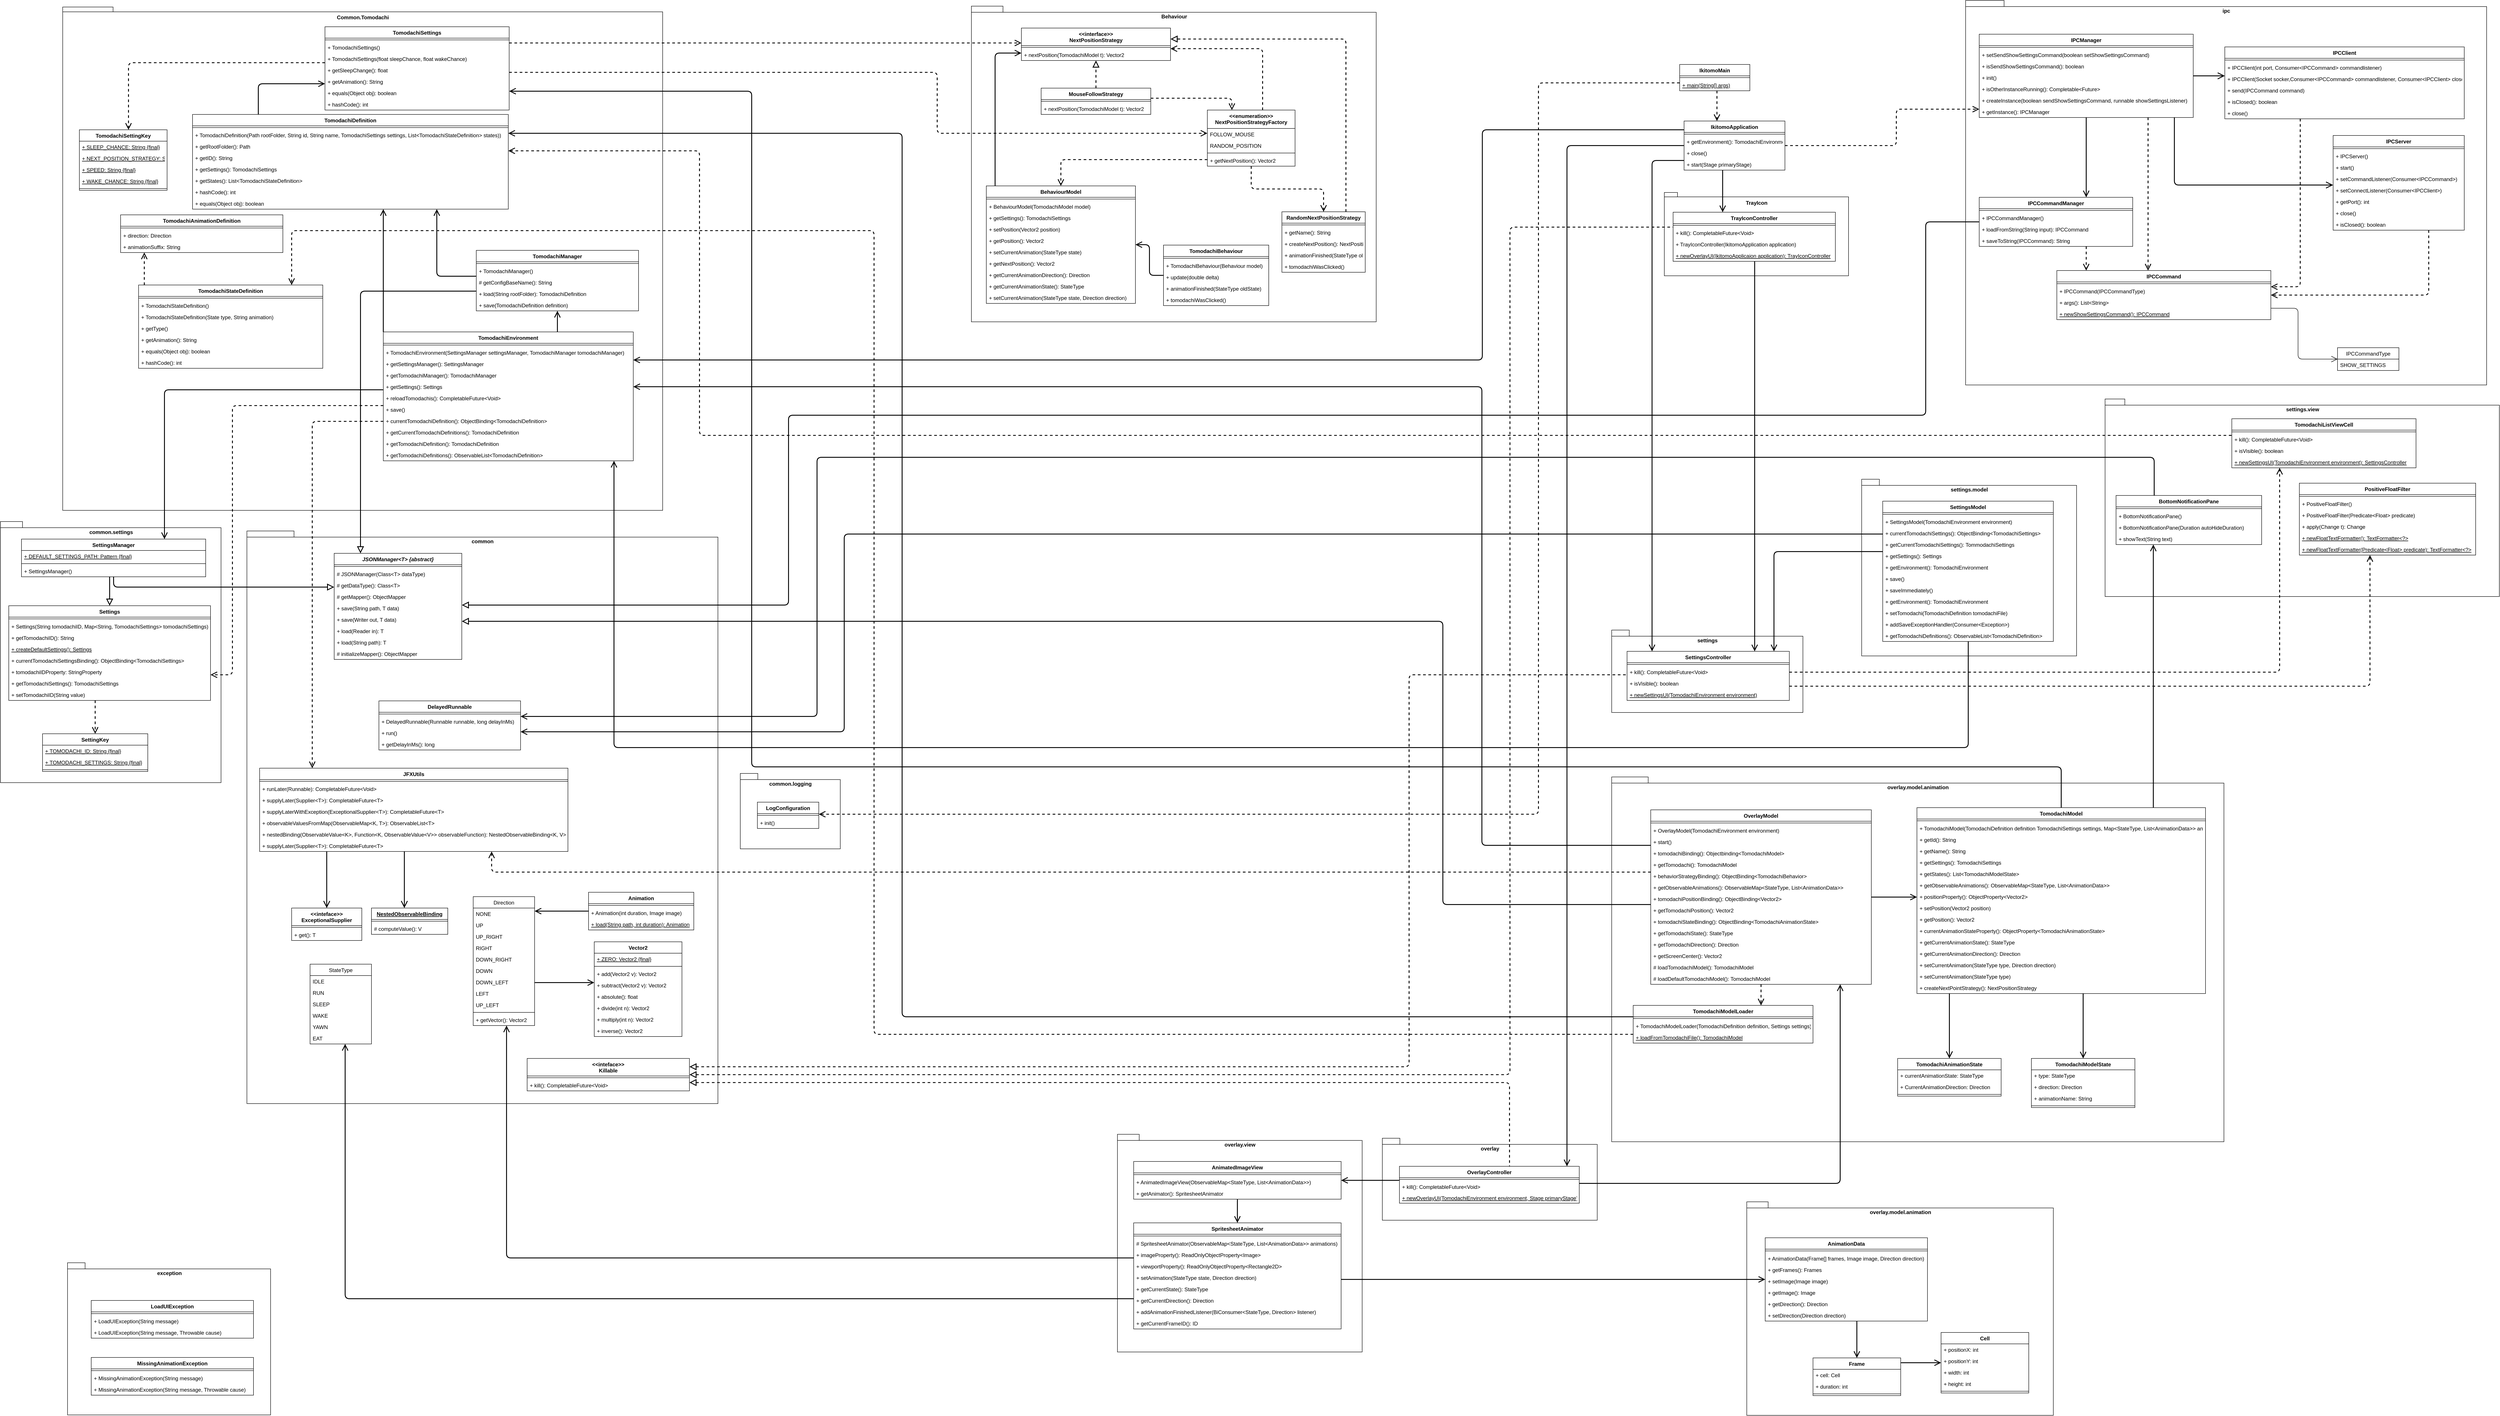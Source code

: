 <mxfile version="15.2.7" type="device"><diagram id="-k924pRx5TwtKSC0G_js" name="Seite-1"><mxGraphModel dx="13614" dy="7367" grid="0" gridSize="10" guides="1" tooltips="1" connect="1" arrows="1" fold="1" page="1" pageScale="1" pageWidth="827" pageHeight="1169" math="0" shadow="0"><root><mxCell id="0"/><mxCell id="1" parent="0"/><mxCell id="qqEQn_MBsALpCIteSbxw-124" value="ipc" style="shape=folder;fontStyle=1;spacingTop=10;tabWidth=40;tabHeight=14;tabPosition=left;html=1;verticalAlign=top;" vertex="1" parent="1"><mxGeometry x="2843" y="80" width="1188" height="877" as="geometry"/></mxCell><mxCell id="qqEQn_MBsALpCIteSbxw-64" value="settings.view" style="shape=folder;fontStyle=1;spacingTop=10;tabWidth=40;tabHeight=14;tabPosition=left;html=1;verticalAlign=top;" vertex="1" parent="1"><mxGeometry x="3161" y="989" width="899" height="450.5" as="geometry"/></mxCell><mxCell id="HFKctG-kHc3jmiWJIdzu-284" value="settings.model" style="shape=folder;fontStyle=1;spacingTop=10;tabWidth=40;tabHeight=14;tabPosition=left;html=1;verticalAlign=top;" parent="1" vertex="1"><mxGeometry x="2606" y="1172" width="490" height="403" as="geometry"/></mxCell><mxCell id="HFKctG-kHc3jmiWJIdzu-281" value="settings" style="shape=folder;fontStyle=1;spacingTop=10;tabWidth=40;tabHeight=14;tabPosition=left;html=1;verticalAlign=top;" parent="1" vertex="1"><mxGeometry x="2036" y="1516" width="436" height="188" as="geometry"/></mxCell><mxCell id="HFKctG-kHc3jmiWJIdzu-279" value="overlay.model.animation" style="shape=folder;fontStyle=1;spacingTop=10;tabWidth=40;tabHeight=14;tabPosition=left;html=1;verticalAlign=top;" parent="1" vertex="1"><mxGeometry x="2036" y="1851" width="1396" height="832" as="geometry"/></mxCell><mxCell id="HFKctG-kHc3jmiWJIdzu-229" value="overlay.view" style="shape=folder;fontStyle=1;spacingTop=10;tabWidth=40;tabHeight=14;tabPosition=left;html=1;verticalAlign=top;" parent="1" vertex="1"><mxGeometry x="909" y="2666" width="558" height="496.5" as="geometry"/></mxCell><mxCell id="HFKctG-kHc3jmiWJIdzu-215" value="overlay.model.animation" style="shape=folder;fontStyle=1;spacingTop=10;tabWidth=40;tabHeight=14;tabPosition=left;html=1;verticalAlign=top;" parent="1" vertex="1"><mxGeometry x="2344" y="2820" width="699" height="487" as="geometry"/></mxCell><mxCell id="HFKctG-kHc3jmiWJIdzu-158" value="common" style="shape=folder;fontStyle=1;spacingTop=10;tabWidth=40;tabHeight=14;tabPosition=left;html=1;verticalAlign=top;" parent="1" vertex="1"><mxGeometry x="-1076" y="1290" width="1074" height="1306" as="geometry"/></mxCell><mxCell id="HFKctG-kHc3jmiWJIdzu-98" value="common.logging" style="shape=folder;fontStyle=1;spacingTop=10;tabWidth=40;tabHeight=14;tabPosition=left;html=1;verticalAlign=top;" parent="1" vertex="1"><mxGeometry x="49" y="1843" width="228" height="172" as="geometry"/></mxCell><mxCell id="HFKctG-kHc3jmiWJIdzu-94" value="common.settings" style="shape=folder;fontStyle=1;spacingTop=10;tabWidth=40;tabHeight=14;tabPosition=left;html=1;verticalAlign=top;" parent="1" vertex="1"><mxGeometry x="-1638" y="1268.5" width="503" height="595.5" as="geometry"/></mxCell><mxCell id="HFKctG-kHc3jmiWJIdzu-88" value="Common.Tomodachi" style="shape=folder;fontStyle=1;spacingTop=10;tabWidth=44;tabHeight=11;tabPosition=left;html=1;verticalAlign=top;" parent="1" vertex="1"><mxGeometry x="-1496" y="95" width="1368" height="1148" as="geometry"/></mxCell><mxCell id="FRMFZ92u25l9Zv6ijfA3-47" value="Behaviour" style="shape=folder;fontStyle=1;spacingTop=10;tabWidth=40;tabHeight=14;tabPosition=left;html=1;verticalAlign=top;" parent="1" vertex="1"><mxGeometry x="576" y="93" width="923" height="720" as="geometry"/></mxCell><mxCell id="hj_B1nl4t0Jv-Di1GASs-1" value="IkitomoMain" style="swimlane;fontStyle=1;align=center;verticalAlign=top;childLayout=stackLayout;horizontal=1;startSize=26;horizontalStack=0;resizeParent=1;resizeParentMax=0;resizeLast=0;collapsible=1;marginBottom=0;" parent="1" vertex="1"><mxGeometry x="2191" y="226" width="160" height="60" as="geometry"/></mxCell><mxCell id="hj_B1nl4t0Jv-Di1GASs-3" value="" style="line;strokeWidth=1;fillColor=none;align=left;verticalAlign=middle;spacingTop=-1;spacingLeft=3;spacingRight=3;rotatable=0;labelPosition=right;points=[];portConstraint=eastwest;" parent="hj_B1nl4t0Jv-Di1GASs-1" vertex="1"><mxGeometry y="26" width="160" height="8" as="geometry"/></mxCell><mxCell id="hj_B1nl4t0Jv-Di1GASs-4" value="+ main(String[] args)" style="text;strokeColor=none;fillColor=none;align=left;verticalAlign=top;spacingLeft=4;spacingRight=4;overflow=hidden;rotatable=0;points=[[0,0.5],[1,0.5]];portConstraint=eastwest;fontStyle=4" parent="hj_B1nl4t0Jv-Di1GASs-1" vertex="1"><mxGeometry y="34" width="160" height="26" as="geometry"/></mxCell><mxCell id="hj_B1nl4t0Jv-Di1GASs-5" value="IkitomoApplication" style="swimlane;fontStyle=1;align=center;verticalAlign=top;childLayout=stackLayout;horizontal=1;startSize=26;horizontalStack=0;resizeParent=1;resizeParentMax=0;resizeLast=0;collapsible=1;marginBottom=0;" parent="1" vertex="1"><mxGeometry x="2201" y="355" width="230" height="112" as="geometry"/></mxCell><mxCell id="hj_B1nl4t0Jv-Di1GASs-7" value="" style="line;strokeWidth=1;fillColor=none;align=left;verticalAlign=middle;spacingTop=-1;spacingLeft=3;spacingRight=3;rotatable=0;labelPosition=right;points=[];portConstraint=eastwest;" parent="hj_B1nl4t0Jv-Di1GASs-5" vertex="1"><mxGeometry y="26" width="230" height="8" as="geometry"/></mxCell><mxCell id="hj_B1nl4t0Jv-Di1GASs-14" value="+ getEnvironment(): TomodachiEnvironment" style="text;strokeColor=none;fillColor=none;align=left;verticalAlign=top;spacingLeft=4;spacingRight=4;overflow=hidden;rotatable=0;points=[[0,0.5],[1,0.5]];portConstraint=eastwest;" parent="hj_B1nl4t0Jv-Di1GASs-5" vertex="1"><mxGeometry y="34" width="230" height="26" as="geometry"/></mxCell><mxCell id="hj_B1nl4t0Jv-Di1GASs-13" value="+ close()" style="text;strokeColor=none;fillColor=none;align=left;verticalAlign=top;spacingLeft=4;spacingRight=4;overflow=hidden;rotatable=0;points=[[0,0.5],[1,0.5]];portConstraint=eastwest;" parent="hj_B1nl4t0Jv-Di1GASs-5" vertex="1"><mxGeometry y="60" width="230" height="26" as="geometry"/></mxCell><mxCell id="hj_B1nl4t0Jv-Di1GASs-12" value="+ start(Stage primaryStage)" style="text;strokeColor=none;fillColor=none;align=left;verticalAlign=top;spacingLeft=4;spacingRight=4;overflow=hidden;rotatable=0;points=[[0,0.5],[1,0.5]];portConstraint=eastwest;" parent="hj_B1nl4t0Jv-Di1GASs-5" vertex="1"><mxGeometry y="86" width="230" height="26" as="geometry"/></mxCell><mxCell id="hj_B1nl4t0Jv-Di1GASs-24" value="SettingsController" style="swimlane;fontStyle=1;align=center;verticalAlign=top;childLayout=stackLayout;horizontal=1;startSize=26;horizontalStack=0;resizeParent=1;resizeParentMax=0;resizeLast=0;collapsible=1;marginBottom=0;" parent="1" vertex="1"><mxGeometry x="2071" y="1564.5" width="370" height="112" as="geometry"/></mxCell><mxCell id="hj_B1nl4t0Jv-Di1GASs-27" value="" style="line;strokeWidth=1;fillColor=none;align=left;verticalAlign=middle;spacingTop=-1;spacingLeft=3;spacingRight=3;rotatable=0;labelPosition=right;points=[];portConstraint=eastwest;" parent="hj_B1nl4t0Jv-Di1GASs-24" vertex="1"><mxGeometry y="26" width="370" height="8" as="geometry"/></mxCell><mxCell id="hj_B1nl4t0Jv-Di1GASs-28" value="+ kill(): CompletableFuture&lt;Void&gt;" style="text;strokeColor=none;fillColor=none;align=left;verticalAlign=top;spacingLeft=4;spacingRight=4;overflow=hidden;rotatable=0;points=[[0,0.5],[1,0.5]];portConstraint=eastwest;" parent="hj_B1nl4t0Jv-Di1GASs-24" vertex="1"><mxGeometry y="34" width="370" height="26" as="geometry"/></mxCell><mxCell id="hj_B1nl4t0Jv-Di1GASs-29" value="+ isVisible(): boolean" style="text;strokeColor=none;fillColor=none;align=left;verticalAlign=top;spacingLeft=4;spacingRight=4;overflow=hidden;rotatable=0;points=[[0,0.5],[1,0.5]];portConstraint=eastwest;" parent="hj_B1nl4t0Jv-Di1GASs-24" vertex="1"><mxGeometry y="60" width="370" height="26" as="geometry"/></mxCell><mxCell id="hj_B1nl4t0Jv-Di1GASs-38" value="+ newSettingsUI(TomodachiEnvironment environment)" style="text;strokeColor=none;fillColor=none;align=left;verticalAlign=top;spacingLeft=4;spacingRight=4;overflow=hidden;rotatable=0;points=[[0,0.5],[1,0.5]];portConstraint=eastwest;fontStyle=4" parent="hj_B1nl4t0Jv-Di1GASs-24" vertex="1"><mxGeometry y="86" width="370" height="26" as="geometry"/></mxCell><mxCell id="hj_B1nl4t0Jv-Di1GASs-39" value="TomodachiListViewCell" style="swimlane;fontStyle=1;align=center;verticalAlign=top;childLayout=stackLayout;horizontal=1;startSize=26;horizontalStack=0;resizeParent=1;resizeParentMax=0;resizeLast=0;collapsible=1;marginBottom=0;" parent="1" vertex="1"><mxGeometry x="3450" y="1034" width="420" height="112" as="geometry"/></mxCell><mxCell id="hj_B1nl4t0Jv-Di1GASs-45" value="" style="line;strokeWidth=1;fillColor=none;align=left;verticalAlign=middle;spacingTop=-1;spacingLeft=3;spacingRight=3;rotatable=0;labelPosition=right;points=[];portConstraint=eastwest;" parent="hj_B1nl4t0Jv-Di1GASs-39" vertex="1"><mxGeometry y="26" width="420" height="8" as="geometry"/></mxCell><mxCell id="hj_B1nl4t0Jv-Di1GASs-49" value="+ kill(): CompletableFuture&lt;Void&gt;" style="text;strokeColor=none;fillColor=none;align=left;verticalAlign=top;spacingLeft=4;spacingRight=4;overflow=hidden;rotatable=0;points=[[0,0.5],[1,0.5]];portConstraint=eastwest;" parent="hj_B1nl4t0Jv-Di1GASs-39" vertex="1"><mxGeometry y="34" width="420" height="26" as="geometry"/></mxCell><mxCell id="hj_B1nl4t0Jv-Di1GASs-50" value="+ isVisible(): boolean" style="text;strokeColor=none;fillColor=none;align=left;verticalAlign=top;spacingLeft=4;spacingRight=4;overflow=hidden;rotatable=0;points=[[0,0.5],[1,0.5]];portConstraint=eastwest;" parent="hj_B1nl4t0Jv-Di1GASs-39" vertex="1"><mxGeometry y="60" width="420" height="26" as="geometry"/></mxCell><mxCell id="hj_B1nl4t0Jv-Di1GASs-51" value="+ newSettingsUI(TomodachiEnvironment environment): SettingsController" style="text;strokeColor=none;fillColor=none;align=left;verticalAlign=top;spacingLeft=4;spacingRight=4;overflow=hidden;rotatable=0;points=[[0,0.5],[1,0.5]];portConstraint=eastwest;fontStyle=4" parent="hj_B1nl4t0Jv-Di1GASs-39" vertex="1"><mxGeometry y="86" width="420" height="26" as="geometry"/></mxCell><mxCell id="hj_B1nl4t0Jv-Di1GASs-80" value="PositiveFloatFilter" style="swimlane;fontStyle=1;align=center;verticalAlign=top;childLayout=stackLayout;horizontal=1;startSize=26;horizontalStack=0;resizeParent=1;resizeParentMax=0;resizeLast=0;collapsible=1;marginBottom=0;" parent="1" vertex="1"><mxGeometry x="3604" y="1181" width="402" height="164" as="geometry"/></mxCell><mxCell id="hj_B1nl4t0Jv-Di1GASs-84" value="" style="line;strokeWidth=1;fillColor=none;align=left;verticalAlign=middle;spacingTop=-1;spacingLeft=3;spacingRight=3;rotatable=0;labelPosition=right;points=[];portConstraint=eastwest;" parent="hj_B1nl4t0Jv-Di1GASs-80" vertex="1"><mxGeometry y="26" width="402" height="8" as="geometry"/></mxCell><mxCell id="hj_B1nl4t0Jv-Di1GASs-85" value="+ PositiveFloatFilter()" style="text;strokeColor=none;fillColor=none;align=left;verticalAlign=top;spacingLeft=4;spacingRight=4;overflow=hidden;rotatable=0;points=[[0,0.5],[1,0.5]];portConstraint=eastwest;" parent="hj_B1nl4t0Jv-Di1GASs-80" vertex="1"><mxGeometry y="34" width="402" height="26" as="geometry"/></mxCell><mxCell id="hj_B1nl4t0Jv-Di1GASs-89" value="+ PositiveFloatFilter(Predicate&lt;Float&gt; predicate)" style="text;strokeColor=none;fillColor=none;align=left;verticalAlign=top;spacingLeft=4;spacingRight=4;overflow=hidden;rotatable=0;points=[[0,0.5],[1,0.5]];portConstraint=eastwest;" parent="hj_B1nl4t0Jv-Di1GASs-80" vertex="1"><mxGeometry y="60" width="402" height="26" as="geometry"/></mxCell><mxCell id="hj_B1nl4t0Jv-Di1GASs-86" value="+ apply(Change t): Change" style="text;strokeColor=none;fillColor=none;align=left;verticalAlign=top;spacingLeft=4;spacingRight=4;overflow=hidden;rotatable=0;points=[[0,0.5],[1,0.5]];portConstraint=eastwest;" parent="hj_B1nl4t0Jv-Di1GASs-80" vertex="1"><mxGeometry y="86" width="402" height="26" as="geometry"/></mxCell><mxCell id="hj_B1nl4t0Jv-Di1GASs-87" value="+ newFloatTextFormatter(): TextFormatter&lt;?&gt;" style="text;strokeColor=none;fillColor=none;align=left;verticalAlign=top;spacingLeft=4;spacingRight=4;overflow=hidden;rotatable=0;points=[[0,0.5],[1,0.5]];portConstraint=eastwest;fontStyle=4" parent="hj_B1nl4t0Jv-Di1GASs-80" vertex="1"><mxGeometry y="112" width="402" height="26" as="geometry"/></mxCell><mxCell id="hj_B1nl4t0Jv-Di1GASs-90" value="+ newFloatTextFormatter(Predicate&lt;Float&gt; predicate): TextFormatter&lt;?&gt;" style="text;strokeColor=none;fillColor=none;align=left;verticalAlign=top;spacingLeft=4;spacingRight=4;overflow=hidden;rotatable=0;points=[[0,0.5],[1,0.5]];portConstraint=eastwest;fontStyle=4" parent="hj_B1nl4t0Jv-Di1GASs-80" vertex="1"><mxGeometry y="138" width="402" height="26" as="geometry"/></mxCell><mxCell id="hj_B1nl4t0Jv-Di1GASs-91" value="BottomNotificationPane" style="swimlane;fontStyle=1;align=center;verticalAlign=top;childLayout=stackLayout;horizontal=1;startSize=26;horizontalStack=0;resizeParent=1;resizeParentMax=0;resizeLast=0;collapsible=1;marginBottom=0;" parent="1" vertex="1"><mxGeometry x="3186" y="1209" width="332" height="112" as="geometry"/></mxCell><mxCell id="hj_B1nl4t0Jv-Di1GASs-94" value="" style="line;strokeWidth=1;fillColor=none;align=left;verticalAlign=middle;spacingTop=-1;spacingLeft=3;spacingRight=3;rotatable=0;labelPosition=right;points=[];portConstraint=eastwest;" parent="hj_B1nl4t0Jv-Di1GASs-91" vertex="1"><mxGeometry y="26" width="332" height="8" as="geometry"/></mxCell><mxCell id="hj_B1nl4t0Jv-Di1GASs-95" value="+ BottomNotificationPane()" style="text;strokeColor=none;fillColor=none;align=left;verticalAlign=top;spacingLeft=4;spacingRight=4;overflow=hidden;rotatable=0;points=[[0,0.5],[1,0.5]];portConstraint=eastwest;" parent="hj_B1nl4t0Jv-Di1GASs-91" vertex="1"><mxGeometry y="34" width="332" height="26" as="geometry"/></mxCell><mxCell id="hj_B1nl4t0Jv-Di1GASs-96" value="+ BottomNotificationPane(Duration autoHideDuration)" style="text;strokeColor=none;fillColor=none;align=left;verticalAlign=top;spacingLeft=4;spacingRight=4;overflow=hidden;rotatable=0;points=[[0,0.5],[1,0.5]];portConstraint=eastwest;" parent="hj_B1nl4t0Jv-Di1GASs-91" vertex="1"><mxGeometry y="60" width="332" height="26" as="geometry"/></mxCell><mxCell id="hj_B1nl4t0Jv-Di1GASs-97" value="+ showText(String text)" style="text;strokeColor=none;fillColor=none;align=left;verticalAlign=top;spacingLeft=4;spacingRight=4;overflow=hidden;rotatable=0;points=[[0,0.5],[1,0.5]];portConstraint=eastwest;" parent="hj_B1nl4t0Jv-Di1GASs-91" vertex="1"><mxGeometry y="86" width="332" height="26" as="geometry"/></mxCell><mxCell id="hj_B1nl4t0Jv-Di1GASs-141" value="TomodachiModel" style="swimlane;fontStyle=1;align=center;verticalAlign=top;childLayout=stackLayout;horizontal=1;startSize=26;horizontalStack=0;resizeParent=1;resizeParentMax=0;resizeLast=0;collapsible=1;marginBottom=0;" parent="1" vertex="1"><mxGeometry x="2732" y="1921" width="658" height="424" as="geometry"/></mxCell><mxCell id="hj_B1nl4t0Jv-Di1GASs-146" value="" style="line;strokeWidth=1;fillColor=none;align=left;verticalAlign=middle;spacingTop=-1;spacingLeft=3;spacingRight=3;rotatable=0;labelPosition=right;points=[];portConstraint=eastwest;" parent="hj_B1nl4t0Jv-Di1GASs-141" vertex="1"><mxGeometry y="26" width="658" height="8" as="geometry"/></mxCell><mxCell id="hj_B1nl4t0Jv-Di1GASs-147" value="+ TomodachiModel(TomodachiDefinition definition TomodachiSettings settings, Map&lt;StateType, List&lt;AnimationData&gt;&gt; animations)" style="text;strokeColor=none;fillColor=none;align=left;verticalAlign=top;spacingLeft=4;spacingRight=4;overflow=hidden;rotatable=0;points=[[0,0.5],[1,0.5]];portConstraint=eastwest;" parent="hj_B1nl4t0Jv-Di1GASs-141" vertex="1"><mxGeometry y="34" width="658" height="26" as="geometry"/></mxCell><mxCell id="hj_B1nl4t0Jv-Di1GASs-148" value="+ getId(): String" style="text;strokeColor=none;fillColor=none;align=left;verticalAlign=top;spacingLeft=4;spacingRight=4;overflow=hidden;rotatable=0;points=[[0,0.5],[1,0.5]];portConstraint=eastwest;" parent="hj_B1nl4t0Jv-Di1GASs-141" vertex="1"><mxGeometry y="60" width="658" height="26" as="geometry"/></mxCell><mxCell id="hj_B1nl4t0Jv-Di1GASs-154" value="+ getName(): String" style="text;strokeColor=none;fillColor=none;align=left;verticalAlign=top;spacingLeft=4;spacingRight=4;overflow=hidden;rotatable=0;points=[[0,0.5],[1,0.5]];portConstraint=eastwest;" parent="hj_B1nl4t0Jv-Di1GASs-141" vertex="1"><mxGeometry y="86" width="658" height="26" as="geometry"/></mxCell><mxCell id="hj_B1nl4t0Jv-Di1GASs-155" value="+ getSettings(): TomodachiSettings" style="text;strokeColor=none;fillColor=none;align=left;verticalAlign=top;spacingLeft=4;spacingRight=4;overflow=hidden;rotatable=0;points=[[0,0.5],[1,0.5]];portConstraint=eastwest;" parent="hj_B1nl4t0Jv-Di1GASs-141" vertex="1"><mxGeometry y="112" width="658" height="26" as="geometry"/></mxCell><mxCell id="HFKctG-kHc3jmiWJIdzu-244" value="+ getStates(): List&lt;TomodachiModelState&gt;" style="text;strokeColor=none;fillColor=none;align=left;verticalAlign=top;spacingLeft=4;spacingRight=4;overflow=hidden;rotatable=0;points=[[0,0.5],[1,0.5]];portConstraint=eastwest;" parent="hj_B1nl4t0Jv-Di1GASs-141" vertex="1"><mxGeometry y="138" width="658" height="26" as="geometry"/></mxCell><mxCell id="HFKctG-kHc3jmiWJIdzu-245" value="+ getObservableAnimations(): ObservableMap&lt;StateType, List&lt;AnimationData&gt;&gt;" style="text;strokeColor=none;fillColor=none;align=left;verticalAlign=top;spacingLeft=4;spacingRight=4;overflow=hidden;rotatable=0;points=[[0,0.5],[1,0.5]];portConstraint=eastwest;" parent="hj_B1nl4t0Jv-Di1GASs-141" vertex="1"><mxGeometry y="164" width="658" height="26" as="geometry"/></mxCell><mxCell id="HFKctG-kHc3jmiWJIdzu-246" value="+ positionProperty(): ObjectProperty&lt;Vector2&gt;" style="text;strokeColor=none;fillColor=none;align=left;verticalAlign=top;spacingLeft=4;spacingRight=4;overflow=hidden;rotatable=0;points=[[0,0.5],[1,0.5]];portConstraint=eastwest;" parent="hj_B1nl4t0Jv-Di1GASs-141" vertex="1"><mxGeometry y="190" width="658" height="26" as="geometry"/></mxCell><mxCell id="HFKctG-kHc3jmiWJIdzu-247" value="+ setPosition(Vector2 position) " style="text;strokeColor=none;fillColor=none;align=left;verticalAlign=top;spacingLeft=4;spacingRight=4;overflow=hidden;rotatable=0;points=[[0,0.5],[1,0.5]];portConstraint=eastwest;" parent="hj_B1nl4t0Jv-Di1GASs-141" vertex="1"><mxGeometry y="216" width="658" height="26" as="geometry"/></mxCell><mxCell id="HFKctG-kHc3jmiWJIdzu-248" value="+ getPosition(): Vector2" style="text;strokeColor=none;fillColor=none;align=left;verticalAlign=top;spacingLeft=4;spacingRight=4;overflow=hidden;rotatable=0;points=[[0,0.5],[1,0.5]];portConstraint=eastwest;" parent="hj_B1nl4t0Jv-Di1GASs-141" vertex="1"><mxGeometry y="242" width="658" height="26" as="geometry"/></mxCell><mxCell id="HFKctG-kHc3jmiWJIdzu-250" value="+ currentAnimationStateProperty(): ObjectProperty&lt;TomodachiAnimationState&gt;" style="text;strokeColor=none;fillColor=none;align=left;verticalAlign=top;spacingLeft=4;spacingRight=4;overflow=hidden;rotatable=0;points=[[0,0.5],[1,0.5]];portConstraint=eastwest;" parent="hj_B1nl4t0Jv-Di1GASs-141" vertex="1"><mxGeometry y="268" width="658" height="26" as="geometry"/></mxCell><mxCell id="HFKctG-kHc3jmiWJIdzu-251" value="+ getCurrentAnimationState(): StateType" style="text;strokeColor=none;fillColor=none;align=left;verticalAlign=top;spacingLeft=4;spacingRight=4;overflow=hidden;rotatable=0;points=[[0,0.5],[1,0.5]];portConstraint=eastwest;" parent="hj_B1nl4t0Jv-Di1GASs-141" vertex="1"><mxGeometry y="294" width="658" height="26" as="geometry"/></mxCell><mxCell id="HFKctG-kHc3jmiWJIdzu-252" value="+ getCurrentAnimationDirection(): Direction" style="text;strokeColor=none;fillColor=none;align=left;verticalAlign=top;spacingLeft=4;spacingRight=4;overflow=hidden;rotatable=0;points=[[0,0.5],[1,0.5]];portConstraint=eastwest;" parent="hj_B1nl4t0Jv-Di1GASs-141" vertex="1"><mxGeometry y="320" width="658" height="26" as="geometry"/></mxCell><mxCell id="HFKctG-kHc3jmiWJIdzu-253" value="+ setCurrentAnimation(StateType type, Direction direction)" style="text;strokeColor=none;fillColor=none;align=left;verticalAlign=top;spacingLeft=4;spacingRight=4;overflow=hidden;rotatable=0;points=[[0,0.5],[1,0.5]];portConstraint=eastwest;" parent="hj_B1nl4t0Jv-Di1GASs-141" vertex="1"><mxGeometry y="346" width="658" height="26" as="geometry"/></mxCell><mxCell id="HFKctG-kHc3jmiWJIdzu-254" value="+ setCurrentAnimation(StateType type)" style="text;strokeColor=none;fillColor=none;align=left;verticalAlign=top;spacingLeft=4;spacingRight=4;overflow=hidden;rotatable=0;points=[[0,0.5],[1,0.5]];portConstraint=eastwest;" parent="hj_B1nl4t0Jv-Di1GASs-141" vertex="1"><mxGeometry y="372" width="658" height="26" as="geometry"/></mxCell><mxCell id="HFKctG-kHc3jmiWJIdzu-249" value="+ createNextPointStrategy(): NextPositionStrategy" style="text;strokeColor=none;fillColor=none;align=left;verticalAlign=top;spacingLeft=4;spacingRight=4;overflow=hidden;rotatable=0;points=[[0,0.5],[1,0.5]];portConstraint=eastwest;" parent="hj_B1nl4t0Jv-Di1GASs-141" vertex="1"><mxGeometry y="398" width="658" height="26" as="geometry"/></mxCell><mxCell id="hj_B1nl4t0Jv-Di1GASs-156" value="OverlayModel" style="swimlane;fontStyle=1;align=center;verticalAlign=top;childLayout=stackLayout;horizontal=1;startSize=26;horizontalStack=0;resizeParent=1;resizeParentMax=0;resizeLast=0;collapsible=1;marginBottom=0;" parent="1" vertex="1"><mxGeometry x="2125" y="1926" width="503" height="398" as="geometry"/></mxCell><mxCell id="hj_B1nl4t0Jv-Di1GASs-161" value="" style="line;strokeWidth=1;fillColor=none;align=left;verticalAlign=middle;spacingTop=-1;spacingLeft=3;spacingRight=3;rotatable=0;labelPosition=right;points=[];portConstraint=eastwest;" parent="hj_B1nl4t0Jv-Di1GASs-156" vertex="1"><mxGeometry y="26" width="503" height="8" as="geometry"/></mxCell><mxCell id="hj_B1nl4t0Jv-Di1GASs-162" value="+ OverlayModel(TomodachiEnvironment environment)" style="text;strokeColor=none;fillColor=none;align=left;verticalAlign=top;spacingLeft=4;spacingRight=4;overflow=hidden;rotatable=0;points=[[0,0.5],[1,0.5]];portConstraint=eastwest;" parent="hj_B1nl4t0Jv-Di1GASs-156" vertex="1"><mxGeometry y="34" width="503" height="26" as="geometry"/></mxCell><mxCell id="hj_B1nl4t0Jv-Di1GASs-163" value="+ start()" style="text;strokeColor=none;fillColor=none;align=left;verticalAlign=top;spacingLeft=4;spacingRight=4;overflow=hidden;rotatable=0;points=[[0,0.5],[1,0.5]];portConstraint=eastwest;" parent="hj_B1nl4t0Jv-Di1GASs-156" vertex="1"><mxGeometry y="60" width="503" height="26" as="geometry"/></mxCell><mxCell id="hj_B1nl4t0Jv-Di1GASs-165" value="+ tomodachiBinding(): Objectbinding&lt;TomodachiModel&gt;" style="text;strokeColor=none;fillColor=none;align=left;verticalAlign=top;spacingLeft=4;spacingRight=4;overflow=hidden;rotatable=0;points=[[0,0.5],[1,0.5]];portConstraint=eastwest;fontStyle=0" parent="hj_B1nl4t0Jv-Di1GASs-156" vertex="1"><mxGeometry y="86" width="503" height="26" as="geometry"/></mxCell><mxCell id="hj_B1nl4t0Jv-Di1GASs-164" value="+ getTomodachi(): TomodachiModel" style="text;strokeColor=none;fillColor=none;align=left;verticalAlign=top;spacingLeft=4;spacingRight=4;overflow=hidden;rotatable=0;points=[[0,0.5],[1,0.5]];portConstraint=eastwest;fontStyle=0" parent="hj_B1nl4t0Jv-Di1GASs-156" vertex="1"><mxGeometry y="112" width="503" height="26" as="geometry"/></mxCell><mxCell id="HFKctG-kHc3jmiWJIdzu-233" value="+ behaviorStrategyBinding(): ObjectBinding&lt;TomodachiBehavior&gt;" style="text;strokeColor=none;fillColor=none;align=left;verticalAlign=top;spacingLeft=4;spacingRight=4;overflow=hidden;rotatable=0;points=[[0,0.5],[1,0.5]];portConstraint=eastwest;fontStyle=0" parent="hj_B1nl4t0Jv-Di1GASs-156" vertex="1"><mxGeometry y="138" width="503" height="26" as="geometry"/></mxCell><mxCell id="HFKctG-kHc3jmiWJIdzu-234" value="+ getObservableAnimations(): ObservableMap&lt;StateType, List&lt;AnimationData&gt;&gt;" style="text;strokeColor=none;fillColor=none;align=left;verticalAlign=top;spacingLeft=4;spacingRight=4;overflow=hidden;rotatable=0;points=[[0,0.5],[1,0.5]];portConstraint=eastwest;fontStyle=0" parent="hj_B1nl4t0Jv-Di1GASs-156" vertex="1"><mxGeometry y="164" width="503" height="26" as="geometry"/></mxCell><mxCell id="HFKctG-kHc3jmiWJIdzu-235" value="+ tomodachiPositionBinding(): ObjectBinding&lt;Vector2&gt;" style="text;strokeColor=none;fillColor=none;align=left;verticalAlign=top;spacingLeft=4;spacingRight=4;overflow=hidden;rotatable=0;points=[[0,0.5],[1,0.5]];portConstraint=eastwest;fontStyle=0" parent="hj_B1nl4t0Jv-Di1GASs-156" vertex="1"><mxGeometry y="190" width="503" height="26" as="geometry"/></mxCell><mxCell id="HFKctG-kHc3jmiWJIdzu-236" value="+ getTomodachiPosition(): Vector2" style="text;strokeColor=none;fillColor=none;align=left;verticalAlign=top;spacingLeft=4;spacingRight=4;overflow=hidden;rotatable=0;points=[[0,0.5],[1,0.5]];portConstraint=eastwest;fontStyle=0" parent="hj_B1nl4t0Jv-Di1GASs-156" vertex="1"><mxGeometry y="216" width="503" height="26" as="geometry"/></mxCell><mxCell id="HFKctG-kHc3jmiWJIdzu-237" value="+ tomodachiStateBinding(): ObjectBinding&lt;TomodachiAnimationState&gt;" style="text;strokeColor=none;fillColor=none;align=left;verticalAlign=top;spacingLeft=4;spacingRight=4;overflow=hidden;rotatable=0;points=[[0,0.5],[1,0.5]];portConstraint=eastwest;fontStyle=0" parent="hj_B1nl4t0Jv-Di1GASs-156" vertex="1"><mxGeometry y="242" width="503" height="26" as="geometry"/></mxCell><mxCell id="HFKctG-kHc3jmiWJIdzu-238" value="+ getTomodachiState(): StateType" style="text;strokeColor=none;fillColor=none;align=left;verticalAlign=top;spacingLeft=4;spacingRight=4;overflow=hidden;rotatable=0;points=[[0,0.5],[1,0.5]];portConstraint=eastwest;fontStyle=0" parent="hj_B1nl4t0Jv-Di1GASs-156" vertex="1"><mxGeometry y="268" width="503" height="26" as="geometry"/></mxCell><mxCell id="HFKctG-kHc3jmiWJIdzu-239" value="+ getTomodachiDirection(): Direction" style="text;strokeColor=none;fillColor=none;align=left;verticalAlign=top;spacingLeft=4;spacingRight=4;overflow=hidden;rotatable=0;points=[[0,0.5],[1,0.5]];portConstraint=eastwest;fontStyle=0" parent="hj_B1nl4t0Jv-Di1GASs-156" vertex="1"><mxGeometry y="294" width="503" height="26" as="geometry"/></mxCell><mxCell id="HFKctG-kHc3jmiWJIdzu-232" value="+ getScreenCenter(): Vector2" style="text;strokeColor=none;fillColor=none;align=left;verticalAlign=top;spacingLeft=4;spacingRight=4;overflow=hidden;rotatable=0;points=[[0,0.5],[1,0.5]];portConstraint=eastwest;fontStyle=0" parent="hj_B1nl4t0Jv-Di1GASs-156" vertex="1"><mxGeometry y="320" width="503" height="26" as="geometry"/></mxCell><mxCell id="HFKctG-kHc3jmiWJIdzu-240" value="# loadTomodachiModel(): TomodachiModel" style="text;strokeColor=none;fillColor=none;align=left;verticalAlign=top;spacingLeft=4;spacingRight=4;overflow=hidden;rotatable=0;points=[[0,0.5],[1,0.5]];portConstraint=eastwest;fontStyle=0" parent="hj_B1nl4t0Jv-Di1GASs-156" vertex="1"><mxGeometry y="346" width="503" height="26" as="geometry"/></mxCell><mxCell id="HFKctG-kHc3jmiWJIdzu-241" value="# loadDefaultTomodachiModel(): TomodachiModel" style="text;strokeColor=none;fillColor=none;align=left;verticalAlign=top;spacingLeft=4;spacingRight=4;overflow=hidden;rotatable=0;points=[[0,0.5],[1,0.5]];portConstraint=eastwest;fontStyle=0" parent="hj_B1nl4t0Jv-Di1GASs-156" vertex="1"><mxGeometry y="372" width="503" height="26" as="geometry"/></mxCell><mxCell id="hj_B1nl4t0Jv-Di1GASs-177" value="Vector2" style="swimlane;fontStyle=1;align=center;verticalAlign=top;childLayout=stackLayout;horizontal=1;startSize=26;horizontalStack=0;resizeParent=1;resizeParentMax=0;resizeLast=0;collapsible=1;marginBottom=0;" parent="1" vertex="1"><mxGeometry x="-284" y="2227" width="200" height="216" as="geometry"/></mxCell><mxCell id="hj_B1nl4t0Jv-Di1GASs-178" value="+ ZERO: Vector2 {final}" style="text;strokeColor=none;fillColor=none;align=left;verticalAlign=top;spacingLeft=4;spacingRight=4;overflow=hidden;rotatable=0;points=[[0,0.5],[1,0.5]];portConstraint=eastwest;fontStyle=4" parent="hj_B1nl4t0Jv-Di1GASs-177" vertex="1"><mxGeometry y="26" width="200" height="26" as="geometry"/></mxCell><mxCell id="hj_B1nl4t0Jv-Di1GASs-182" value="" style="line;strokeWidth=1;fillColor=none;align=left;verticalAlign=middle;spacingTop=-1;spacingLeft=3;spacingRight=3;rotatable=0;labelPosition=right;points=[];portConstraint=eastwest;" parent="hj_B1nl4t0Jv-Di1GASs-177" vertex="1"><mxGeometry y="52" width="200" height="8" as="geometry"/></mxCell><mxCell id="hj_B1nl4t0Jv-Di1GASs-183" value="+ add(Vector2 v): Vector2" style="text;strokeColor=none;fillColor=none;align=left;verticalAlign=top;spacingLeft=4;spacingRight=4;overflow=hidden;rotatable=0;points=[[0,0.5],[1,0.5]];portConstraint=eastwest;" parent="hj_B1nl4t0Jv-Di1GASs-177" vertex="1"><mxGeometry y="60" width="200" height="26" as="geometry"/></mxCell><mxCell id="hj_B1nl4t0Jv-Di1GASs-190" value="+ subtract(Vector2 v): Vector2" style="text;strokeColor=none;fillColor=none;align=left;verticalAlign=top;spacingLeft=4;spacingRight=4;overflow=hidden;rotatable=0;points=[[0,0.5],[1,0.5]];portConstraint=eastwest;" parent="hj_B1nl4t0Jv-Di1GASs-177" vertex="1"><mxGeometry y="86" width="200" height="26" as="geometry"/></mxCell><mxCell id="hj_B1nl4t0Jv-Di1GASs-189" value="+ absolute(): float" style="text;strokeColor=none;fillColor=none;align=left;verticalAlign=top;spacingLeft=4;spacingRight=4;overflow=hidden;rotatable=0;points=[[0,0.5],[1,0.5]];portConstraint=eastwest;" parent="hj_B1nl4t0Jv-Di1GASs-177" vertex="1"><mxGeometry y="112" width="200" height="26" as="geometry"/></mxCell><mxCell id="hj_B1nl4t0Jv-Di1GASs-188" value="+ divide(int n): Vector2" style="text;strokeColor=none;fillColor=none;align=left;verticalAlign=top;spacingLeft=4;spacingRight=4;overflow=hidden;rotatable=0;points=[[0,0.5],[1,0.5]];portConstraint=eastwest;" parent="hj_B1nl4t0Jv-Di1GASs-177" vertex="1"><mxGeometry y="138" width="200" height="26" as="geometry"/></mxCell><mxCell id="hj_B1nl4t0Jv-Di1GASs-187" value="+ multiply(int n): Vector2" style="text;strokeColor=none;fillColor=none;align=left;verticalAlign=top;spacingLeft=4;spacingRight=4;overflow=hidden;rotatable=0;points=[[0,0.5],[1,0.5]];portConstraint=eastwest;" parent="hj_B1nl4t0Jv-Di1GASs-177" vertex="1"><mxGeometry y="164" width="200" height="26" as="geometry"/></mxCell><mxCell id="hj_B1nl4t0Jv-Di1GASs-186" value="+ inverse(): Vector2" style="text;strokeColor=none;fillColor=none;align=left;verticalAlign=top;spacingLeft=4;spacingRight=4;overflow=hidden;rotatable=0;points=[[0,0.5],[1,0.5]];portConstraint=eastwest;" parent="hj_B1nl4t0Jv-Di1GASs-177" vertex="1"><mxGeometry y="190" width="200" height="26" as="geometry"/></mxCell><mxCell id="hj_B1nl4t0Jv-Di1GASs-191" value="StateType" style="swimlane;fontStyle=0;childLayout=stackLayout;horizontal=1;startSize=26;fillColor=none;horizontalStack=0;resizeParent=1;resizeParentMax=0;resizeLast=0;collapsible=1;marginBottom=0;" parent="1" vertex="1"><mxGeometry x="-932" y="2278" width="140" height="182" as="geometry"/></mxCell><mxCell id="hj_B1nl4t0Jv-Di1GASs-192" value="IDLE" style="text;strokeColor=none;fillColor=none;align=left;verticalAlign=top;spacingLeft=4;spacingRight=4;overflow=hidden;rotatable=0;points=[[0,0.5],[1,0.5]];portConstraint=eastwest;" parent="hj_B1nl4t0Jv-Di1GASs-191" vertex="1"><mxGeometry y="26" width="140" height="26" as="geometry"/></mxCell><mxCell id="hj_B1nl4t0Jv-Di1GASs-193" value="RUN" style="text;strokeColor=none;fillColor=none;align=left;verticalAlign=top;spacingLeft=4;spacingRight=4;overflow=hidden;rotatable=0;points=[[0,0.5],[1,0.5]];portConstraint=eastwest;" parent="hj_B1nl4t0Jv-Di1GASs-191" vertex="1"><mxGeometry y="52" width="140" height="26" as="geometry"/></mxCell><mxCell id="hj_B1nl4t0Jv-Di1GASs-194" value="SLEEP" style="text;strokeColor=none;fillColor=none;align=left;verticalAlign=top;spacingLeft=4;spacingRight=4;overflow=hidden;rotatable=0;points=[[0,0.5],[1,0.5]];portConstraint=eastwest;" parent="hj_B1nl4t0Jv-Di1GASs-191" vertex="1"><mxGeometry y="78" width="140" height="26" as="geometry"/></mxCell><mxCell id="FRMFZ92u25l9Zv6ijfA3-62" value="WAKE" style="text;strokeColor=none;fillColor=none;align=left;verticalAlign=top;spacingLeft=4;spacingRight=4;overflow=hidden;rotatable=0;points=[[0,0.5],[1,0.5]];portConstraint=eastwest;" parent="hj_B1nl4t0Jv-Di1GASs-191" vertex="1"><mxGeometry y="104" width="140" height="26" as="geometry"/></mxCell><mxCell id="FRMFZ92u25l9Zv6ijfA3-63" value="YAWN" style="text;strokeColor=none;fillColor=none;align=left;verticalAlign=top;spacingLeft=4;spacingRight=4;overflow=hidden;rotatable=0;points=[[0,0.5],[1,0.5]];portConstraint=eastwest;" parent="hj_B1nl4t0Jv-Di1GASs-191" vertex="1"><mxGeometry y="130" width="140" height="26" as="geometry"/></mxCell><mxCell id="FRMFZ92u25l9Zv6ijfA3-64" value="EAT" style="text;strokeColor=none;fillColor=none;align=left;verticalAlign=top;spacingLeft=4;spacingRight=4;overflow=hidden;rotatable=0;points=[[0,0.5],[1,0.5]];portConstraint=eastwest;" parent="hj_B1nl4t0Jv-Di1GASs-191" vertex="1"><mxGeometry y="156" width="140" height="26" as="geometry"/></mxCell><mxCell id="hj_B1nl4t0Jv-Di1GASs-195" value="&lt;&lt;inteface&gt;&gt;&#10;Killable" style="swimlane;fontStyle=1;align=center;verticalAlign=top;childLayout=stackLayout;horizontal=1;startSize=40;horizontalStack=0;resizeParent=1;resizeParentMax=0;resizeLast=0;collapsible=1;marginBottom=0;" parent="1" vertex="1"><mxGeometry x="-437" y="2493" width="370" height="74" as="geometry"/></mxCell><mxCell id="hj_B1nl4t0Jv-Di1GASs-196" value="" style="line;strokeWidth=1;fillColor=none;align=left;verticalAlign=middle;spacingTop=-1;spacingLeft=3;spacingRight=3;rotatable=0;labelPosition=right;points=[];portConstraint=eastwest;" parent="hj_B1nl4t0Jv-Di1GASs-195" vertex="1"><mxGeometry y="40" width="370" height="8" as="geometry"/></mxCell><mxCell id="hj_B1nl4t0Jv-Di1GASs-197" value="+ kill(): CompletableFuture&lt;Void&gt;" style="text;strokeColor=none;fillColor=none;align=left;verticalAlign=top;spacingLeft=4;spacingRight=4;overflow=hidden;rotatable=0;points=[[0,0.5],[1,0.5]];portConstraint=eastwest;" parent="hj_B1nl4t0Jv-Di1GASs-195" vertex="1"><mxGeometry y="48" width="370" height="26" as="geometry"/></mxCell><mxCell id="hj_B1nl4t0Jv-Di1GASs-198" value="JSONManager&lt;T&gt; {abstract}" style="swimlane;fontStyle=3;align=center;verticalAlign=top;childLayout=stackLayout;horizontal=1;startSize=26;horizontalStack=0;resizeParent=1;resizeParentMax=0;resizeLast=0;collapsible=1;marginBottom=0;" parent="1" vertex="1"><mxGeometry x="-877" y="1341" width="291" height="242" as="geometry"/></mxCell><mxCell id="hj_B1nl4t0Jv-Di1GASs-201" value="" style="line;strokeWidth=1;fillColor=none;align=left;verticalAlign=middle;spacingTop=-1;spacingLeft=3;spacingRight=3;rotatable=0;labelPosition=right;points=[];portConstraint=eastwest;" parent="hj_B1nl4t0Jv-Di1GASs-198" vertex="1"><mxGeometry y="26" width="291" height="8" as="geometry"/></mxCell><mxCell id="hj_B1nl4t0Jv-Di1GASs-202" value="# JSONManager(Class&lt;T&gt; dataType)" style="text;strokeColor=none;fillColor=none;align=left;verticalAlign=top;spacingLeft=4;spacingRight=4;overflow=hidden;rotatable=0;points=[[0,0.5],[1,0.5]];portConstraint=eastwest;" parent="hj_B1nl4t0Jv-Di1GASs-198" vertex="1"><mxGeometry y="34" width="291" height="26" as="geometry"/></mxCell><mxCell id="HFKctG-kHc3jmiWJIdzu-154" value="# getDataType(): Class&lt;T&gt;" style="text;strokeColor=none;fillColor=none;align=left;verticalAlign=top;spacingLeft=4;spacingRight=4;overflow=hidden;rotatable=0;points=[[0,0.5],[1,0.5]];portConstraint=eastwest;" parent="hj_B1nl4t0Jv-Di1GASs-198" vertex="1"><mxGeometry y="60" width="291" height="26" as="geometry"/></mxCell><mxCell id="hj_B1nl4t0Jv-Di1GASs-203" value="# getMapper(): ObjectMapper" style="text;strokeColor=none;fillColor=none;align=left;verticalAlign=top;spacingLeft=4;spacingRight=4;overflow=hidden;rotatable=0;points=[[0,0.5],[1,0.5]];portConstraint=eastwest;" parent="hj_B1nl4t0Jv-Di1GASs-198" vertex="1"><mxGeometry y="86" width="291" height="26" as="geometry"/></mxCell><mxCell id="hj_B1nl4t0Jv-Di1GASs-204" value="+ save(String path, T data)" style="text;strokeColor=none;fillColor=none;align=left;verticalAlign=top;spacingLeft=4;spacingRight=4;overflow=hidden;rotatable=0;points=[[0,0.5],[1,0.5]];portConstraint=eastwest;fontStyle=0" parent="hj_B1nl4t0Jv-Di1GASs-198" vertex="1"><mxGeometry y="112" width="291" height="26" as="geometry"/></mxCell><mxCell id="hj_B1nl4t0Jv-Di1GASs-205" value="+ save(Writer out, T data)" style="text;strokeColor=none;fillColor=none;align=left;verticalAlign=top;spacingLeft=4;spacingRight=4;overflow=hidden;rotatable=0;points=[[0,0.5],[1,0.5]];portConstraint=eastwest;fontStyle=0" parent="hj_B1nl4t0Jv-Di1GASs-198" vertex="1"><mxGeometry y="138" width="291" height="26" as="geometry"/></mxCell><mxCell id="hj_B1nl4t0Jv-Di1GASs-206" value="+ load(Reader in): T" style="text;strokeColor=none;fillColor=none;align=left;verticalAlign=top;spacingLeft=4;spacingRight=4;overflow=hidden;rotatable=0;points=[[0,0.5],[1,0.5]];portConstraint=eastwest;fontStyle=0" parent="hj_B1nl4t0Jv-Di1GASs-198" vertex="1"><mxGeometry y="164" width="291" height="26" as="geometry"/></mxCell><mxCell id="hj_B1nl4t0Jv-Di1GASs-207" value="+ load(String path): T" style="text;strokeColor=none;fillColor=none;align=left;verticalAlign=top;spacingLeft=4;spacingRight=4;overflow=hidden;rotatable=0;points=[[0,0.5],[1,0.5]];portConstraint=eastwest;fontStyle=0" parent="hj_B1nl4t0Jv-Di1GASs-198" vertex="1"><mxGeometry y="190" width="291" height="26" as="geometry"/></mxCell><mxCell id="hj_B1nl4t0Jv-Di1GASs-208" value="# initializeMapper(): ObjectMapper" style="text;strokeColor=none;fillColor=none;align=left;verticalAlign=top;spacingLeft=4;spacingRight=4;overflow=hidden;rotatable=0;points=[[0,0.5],[1,0.5]];portConstraint=eastwest;fontStyle=0" parent="hj_B1nl4t0Jv-Di1GASs-198" vertex="1"><mxGeometry y="216" width="291" height="26" as="geometry"/></mxCell><mxCell id="hj_B1nl4t0Jv-Di1GASs-209" value="JFXUtils" style="swimlane;fontStyle=1;align=center;verticalAlign=top;childLayout=stackLayout;horizontal=1;startSize=26;horizontalStack=0;resizeParent=1;resizeParentMax=0;resizeLast=0;collapsible=1;marginBottom=0;" parent="1" vertex="1"><mxGeometry x="-1047" y="1831" width="703" height="190" as="geometry"/></mxCell><mxCell id="hj_B1nl4t0Jv-Di1GASs-210" value="" style="line;strokeWidth=1;fillColor=none;align=left;verticalAlign=middle;spacingTop=-1;spacingLeft=3;spacingRight=3;rotatable=0;labelPosition=right;points=[];portConstraint=eastwest;" parent="hj_B1nl4t0Jv-Di1GASs-209" vertex="1"><mxGeometry y="26" width="703" height="8" as="geometry"/></mxCell><mxCell id="hj_B1nl4t0Jv-Di1GASs-218" value="+ runLater(Runnable): CompletableFuture&lt;Void&gt;" style="text;strokeColor=none;fillColor=none;align=left;verticalAlign=top;spacingLeft=4;spacingRight=4;overflow=hidden;rotatable=0;points=[[0,0.5],[1,0.5]];portConstraint=eastwest;" parent="hj_B1nl4t0Jv-Di1GASs-209" vertex="1"><mxGeometry y="34" width="703" height="26" as="geometry"/></mxCell><mxCell id="hj_B1nl4t0Jv-Di1GASs-219" value="+ supplyLater(Supplier&lt;T&gt;): CompletableFuture&lt;T&gt;" style="text;strokeColor=none;fillColor=none;align=left;verticalAlign=top;spacingLeft=4;spacingRight=4;overflow=hidden;rotatable=0;points=[[0,0.5],[1,0.5]];portConstraint=eastwest;" parent="hj_B1nl4t0Jv-Di1GASs-209" vertex="1"><mxGeometry y="60" width="703" height="26" as="geometry"/></mxCell><mxCell id="hj_B1nl4t0Jv-Di1GASs-221" value="+ supplyLaterWithException(ExceptionalSupplier&lt;T&gt;): CompletableFuture&lt;T&gt;" style="text;strokeColor=none;fillColor=none;align=left;verticalAlign=top;spacingLeft=4;spacingRight=4;overflow=hidden;rotatable=0;points=[[0,0.5],[1,0.5]];portConstraint=eastwest;" parent="hj_B1nl4t0Jv-Di1GASs-209" vertex="1"><mxGeometry y="86" width="703" height="26" as="geometry"/></mxCell><mxCell id="hj_B1nl4t0Jv-Di1GASs-222" value="+ observableValuesFromMap(ObservableMap&lt;K, T&gt;): ObservableList&lt;T&gt;" style="text;strokeColor=none;fillColor=none;align=left;verticalAlign=top;spacingLeft=4;spacingRight=4;overflow=hidden;rotatable=0;points=[[0,0.5],[1,0.5]];portConstraint=eastwest;" parent="hj_B1nl4t0Jv-Di1GASs-209" vertex="1"><mxGeometry y="112" width="703" height="26" as="geometry"/></mxCell><mxCell id="HFKctG-kHc3jmiWJIdzu-140" value="+ nestedBinding(ObservableValue&lt;K&gt;, Function&lt;K, ObservableValue&lt;V&gt;&gt; observableFunction): NestedObservableBinding&lt;K, V&gt;" style="text;strokeColor=none;fillColor=none;align=left;verticalAlign=top;spacingLeft=4;spacingRight=4;overflow=hidden;rotatable=0;points=[[0,0.5],[1,0.5]];portConstraint=eastwest;" parent="hj_B1nl4t0Jv-Di1GASs-209" vertex="1"><mxGeometry y="138" width="703" height="26" as="geometry"/></mxCell><mxCell id="HFKctG-kHc3jmiWJIdzu-141" value="+ supplyLater(Supplier&lt;T&gt;): CompletableFuture&lt;T&gt;" style="text;strokeColor=none;fillColor=none;align=left;verticalAlign=top;spacingLeft=4;spacingRight=4;overflow=hidden;rotatable=0;points=[[0,0.5],[1,0.5]];portConstraint=eastwest;" parent="hj_B1nl4t0Jv-Di1GASs-209" vertex="1"><mxGeometry y="164" width="703" height="26" as="geometry"/></mxCell><mxCell id="hj_B1nl4t0Jv-Di1GASs-215" value="&lt;&lt;inteface&gt;&gt;&#10;ExceptionalSupplier" style="swimlane;fontStyle=1;align=center;verticalAlign=top;childLayout=stackLayout;horizontal=1;startSize=40;horizontalStack=0;resizeParent=1;resizeParentMax=0;resizeLast=0;collapsible=1;marginBottom=0;" parent="1" vertex="1"><mxGeometry x="-974" y="2150" width="160" height="74" as="geometry"/></mxCell><mxCell id="hj_B1nl4t0Jv-Di1GASs-216" value="" style="line;strokeWidth=1;fillColor=none;align=left;verticalAlign=middle;spacingTop=-1;spacingLeft=3;spacingRight=3;rotatable=0;labelPosition=right;points=[];portConstraint=eastwest;" parent="hj_B1nl4t0Jv-Di1GASs-215" vertex="1"><mxGeometry y="40" width="160" height="8" as="geometry"/></mxCell><mxCell id="hj_B1nl4t0Jv-Di1GASs-217" value="+ get(): T" style="text;strokeColor=none;fillColor=none;align=left;verticalAlign=top;spacingLeft=4;spacingRight=4;overflow=hidden;rotatable=0;points=[[0,0.5],[1,0.5]];portConstraint=eastwest;" parent="hj_B1nl4t0Jv-Di1GASs-215" vertex="1"><mxGeometry y="48" width="160" height="26" as="geometry"/></mxCell><mxCell id="hj_B1nl4t0Jv-Di1GASs-223" value="DelayedRunnable" style="swimlane;fontStyle=1;align=center;verticalAlign=top;childLayout=stackLayout;horizontal=1;startSize=26;horizontalStack=0;resizeParent=1;resizeParentMax=0;resizeLast=0;collapsible=1;marginBottom=0;" parent="1" vertex="1"><mxGeometry x="-775" y="1677.5" width="323" height="112" as="geometry"/></mxCell><mxCell id="hj_B1nl4t0Jv-Di1GASs-227" value="" style="line;strokeWidth=1;fillColor=none;align=left;verticalAlign=middle;spacingTop=-1;spacingLeft=3;spacingRight=3;rotatable=0;labelPosition=right;points=[];portConstraint=eastwest;" parent="hj_B1nl4t0Jv-Di1GASs-223" vertex="1"><mxGeometry y="26" width="323" height="8" as="geometry"/></mxCell><mxCell id="hj_B1nl4t0Jv-Di1GASs-228" value="+ DelayedRunnable(Runnable runnable, long delayInMs)" style="text;strokeColor=none;fillColor=none;align=left;verticalAlign=top;spacingLeft=4;spacingRight=4;overflow=hidden;rotatable=0;points=[[0,0.5],[1,0.5]];portConstraint=eastwest;" parent="hj_B1nl4t0Jv-Di1GASs-223" vertex="1"><mxGeometry y="34" width="323" height="26" as="geometry"/></mxCell><mxCell id="hj_B1nl4t0Jv-Di1GASs-229" value="+ run()" style="text;strokeColor=none;fillColor=none;align=left;verticalAlign=top;spacingLeft=4;spacingRight=4;overflow=hidden;rotatable=0;points=[[0,0.5],[1,0.5]];portConstraint=eastwest;" parent="hj_B1nl4t0Jv-Di1GASs-223" vertex="1"><mxGeometry y="60" width="323" height="26" as="geometry"/></mxCell><mxCell id="hj_B1nl4t0Jv-Di1GASs-230" value="+ getDelayInMs(): long" style="text;strokeColor=none;fillColor=none;align=left;verticalAlign=top;spacingLeft=4;spacingRight=4;overflow=hidden;rotatable=0;points=[[0,0.5],[1,0.5]];portConstraint=eastwest;fontStyle=0" parent="hj_B1nl4t0Jv-Di1GASs-223" vertex="1"><mxGeometry y="86" width="323" height="26" as="geometry"/></mxCell><mxCell id="hj_B1nl4t0Jv-Di1GASs-233" value="Animation" style="swimlane;fontStyle=1;align=center;verticalAlign=top;childLayout=stackLayout;horizontal=1;startSize=26;horizontalStack=0;resizeParent=1;resizeParentMax=0;resizeLast=0;collapsible=1;marginBottom=0;" parent="1" vertex="1"><mxGeometry x="-297" y="2114" width="240" height="86" as="geometry"/></mxCell><mxCell id="hj_B1nl4t0Jv-Di1GASs-234" value="" style="line;strokeWidth=1;fillColor=none;align=left;verticalAlign=middle;spacingTop=-1;spacingLeft=3;spacingRight=3;rotatable=0;labelPosition=right;points=[];portConstraint=eastwest;" parent="hj_B1nl4t0Jv-Di1GASs-233" vertex="1"><mxGeometry y="26" width="240" height="8" as="geometry"/></mxCell><mxCell id="hj_B1nl4t0Jv-Di1GASs-235" value="+ Animation(int duration, Image image)" style="text;strokeColor=none;fillColor=none;align=left;verticalAlign=top;spacingLeft=4;spacingRight=4;overflow=hidden;rotatable=0;points=[[0,0.5],[1,0.5]];portConstraint=eastwest;" parent="hj_B1nl4t0Jv-Di1GASs-233" vertex="1"><mxGeometry y="34" width="240" height="26" as="geometry"/></mxCell><mxCell id="hj_B1nl4t0Jv-Di1GASs-236" value="+ load(String path, int duration): Animation" style="text;strokeColor=none;fillColor=none;align=left;verticalAlign=top;spacingLeft=4;spacingRight=4;overflow=hidden;rotatable=0;points=[[0,0.5],[1,0.5]];portConstraint=eastwest;fontStyle=4" parent="hj_B1nl4t0Jv-Di1GASs-233" vertex="1"><mxGeometry y="60" width="240" height="26" as="geometry"/></mxCell><mxCell id="hj_B1nl4t0Jv-Di1GASs-237" value="TomodachiStateDefinition" style="swimlane;fontStyle=1;align=center;verticalAlign=top;childLayout=stackLayout;horizontal=1;startSize=26;horizontalStack=0;resizeParent=1;resizeParentMax=0;resizeLast=0;collapsible=1;marginBottom=0;" parent="1" vertex="1"><mxGeometry x="-1323" y="729" width="420" height="190" as="geometry"/></mxCell><mxCell id="hj_B1nl4t0Jv-Di1GASs-243" value="" style="line;strokeWidth=1;fillColor=none;align=left;verticalAlign=middle;spacingTop=-1;spacingLeft=3;spacingRight=3;rotatable=0;labelPosition=right;points=[];portConstraint=eastwest;" parent="hj_B1nl4t0Jv-Di1GASs-237" vertex="1"><mxGeometry y="26" width="420" height="8" as="geometry"/></mxCell><mxCell id="hj_B1nl4t0Jv-Di1GASs-244" value="+ TomodachiStateDefinition()" style="text;strokeColor=none;fillColor=none;align=left;verticalAlign=top;spacingLeft=4;spacingRight=4;overflow=hidden;rotatable=0;points=[[0,0.5],[1,0.5]];portConstraint=eastwest;" parent="hj_B1nl4t0Jv-Di1GASs-237" vertex="1"><mxGeometry y="34" width="420" height="26" as="geometry"/></mxCell><mxCell id="hj_B1nl4t0Jv-Di1GASs-245" value="+ TomodachiStateDefinition(State type, String animation)" style="text;strokeColor=none;fillColor=none;align=left;verticalAlign=top;spacingLeft=4;spacingRight=4;overflow=hidden;rotatable=0;points=[[0,0.5],[1,0.5]];portConstraint=eastwest;" parent="hj_B1nl4t0Jv-Di1GASs-237" vertex="1"><mxGeometry y="60" width="420" height="26" as="geometry"/></mxCell><mxCell id="hj_B1nl4t0Jv-Di1GASs-246" value="+ getType()" style="text;strokeColor=none;fillColor=none;align=left;verticalAlign=top;spacingLeft=4;spacingRight=4;overflow=hidden;rotatable=0;points=[[0,0.5],[1,0.5]];portConstraint=eastwest;fontStyle=0" parent="hj_B1nl4t0Jv-Di1GASs-237" vertex="1"><mxGeometry y="86" width="420" height="26" as="geometry"/></mxCell><mxCell id="hj_B1nl4t0Jv-Di1GASs-247" value="+ getAnimation(): String" style="text;strokeColor=none;fillColor=none;align=left;verticalAlign=top;spacingLeft=4;spacingRight=4;overflow=hidden;rotatable=0;points=[[0,0.5],[1,0.5]];portConstraint=eastwest;fontStyle=0" parent="hj_B1nl4t0Jv-Di1GASs-237" vertex="1"><mxGeometry y="112" width="420" height="26" as="geometry"/></mxCell><mxCell id="hj_B1nl4t0Jv-Di1GASs-249" value="+ equals(Object obj): boolean" style="text;strokeColor=none;fillColor=none;align=left;verticalAlign=top;spacingLeft=4;spacingRight=4;overflow=hidden;rotatable=0;points=[[0,0.5],[1,0.5]];portConstraint=eastwest;fontStyle=0" parent="hj_B1nl4t0Jv-Di1GASs-237" vertex="1"><mxGeometry y="138" width="420" height="26" as="geometry"/></mxCell><mxCell id="hj_B1nl4t0Jv-Di1GASs-248" value="+ hashCode(): int" style="text;strokeColor=none;fillColor=none;align=left;verticalAlign=top;spacingLeft=4;spacingRight=4;overflow=hidden;rotatable=0;points=[[0,0.5],[1,0.5]];portConstraint=eastwest;fontStyle=0" parent="hj_B1nl4t0Jv-Di1GASs-237" vertex="1"><mxGeometry y="164" width="420" height="26" as="geometry"/></mxCell><mxCell id="hj_B1nl4t0Jv-Di1GASs-253" value="TomodachiSettings" style="swimlane;fontStyle=1;align=center;verticalAlign=top;childLayout=stackLayout;horizontal=1;startSize=26;horizontalStack=0;resizeParent=1;resizeParentMax=0;resizeLast=0;collapsible=1;marginBottom=0;" parent="1" vertex="1"><mxGeometry x="-898" y="140" width="420" height="190" as="geometry"/></mxCell><mxCell id="hj_B1nl4t0Jv-Di1GASs-256" value="" style="line;strokeWidth=1;fillColor=none;align=left;verticalAlign=middle;spacingTop=-1;spacingLeft=3;spacingRight=3;rotatable=0;labelPosition=right;points=[];portConstraint=eastwest;" parent="hj_B1nl4t0Jv-Di1GASs-253" vertex="1"><mxGeometry y="26" width="420" height="8" as="geometry"/></mxCell><mxCell id="hj_B1nl4t0Jv-Di1GASs-257" value="+ TomodachiSettings()" style="text;strokeColor=none;fillColor=none;align=left;verticalAlign=top;spacingLeft=4;spacingRight=4;overflow=hidden;rotatable=0;points=[[0,0.5],[1,0.5]];portConstraint=eastwest;" parent="hj_B1nl4t0Jv-Di1GASs-253" vertex="1"><mxGeometry y="34" width="420" height="26" as="geometry"/></mxCell><mxCell id="hj_B1nl4t0Jv-Di1GASs-258" value="+ TomodachiSettings(float sleepChance, float wakeChance)" style="text;strokeColor=none;fillColor=none;align=left;verticalAlign=top;spacingLeft=4;spacingRight=4;overflow=hidden;rotatable=0;points=[[0,0.5],[1,0.5]];portConstraint=eastwest;" parent="hj_B1nl4t0Jv-Di1GASs-253" vertex="1"><mxGeometry y="60" width="420" height="26" as="geometry"/></mxCell><mxCell id="hj_B1nl4t0Jv-Di1GASs-259" value="+ getSleepChange(): float" style="text;strokeColor=none;fillColor=none;align=left;verticalAlign=top;spacingLeft=4;spacingRight=4;overflow=hidden;rotatable=0;points=[[0,0.5],[1,0.5]];portConstraint=eastwest;fontStyle=0" parent="hj_B1nl4t0Jv-Di1GASs-253" vertex="1"><mxGeometry y="86" width="420" height="26" as="geometry"/></mxCell><mxCell id="hj_B1nl4t0Jv-Di1GASs-260" value="+ getAnimation(): String" style="text;strokeColor=none;fillColor=none;align=left;verticalAlign=top;spacingLeft=4;spacingRight=4;overflow=hidden;rotatable=0;points=[[0,0.5],[1,0.5]];portConstraint=eastwest;fontStyle=0" parent="hj_B1nl4t0Jv-Di1GASs-253" vertex="1"><mxGeometry y="112" width="420" height="26" as="geometry"/></mxCell><mxCell id="hj_B1nl4t0Jv-Di1GASs-261" value="+ equals(Object obj): boolean" style="text;strokeColor=none;fillColor=none;align=left;verticalAlign=top;spacingLeft=4;spacingRight=4;overflow=hidden;rotatable=0;points=[[0,0.5],[1,0.5]];portConstraint=eastwest;fontStyle=0" parent="hj_B1nl4t0Jv-Di1GASs-253" vertex="1"><mxGeometry y="138" width="420" height="26" as="geometry"/></mxCell><mxCell id="hj_B1nl4t0Jv-Di1GASs-262" value="+ hashCode(): int" style="text;strokeColor=none;fillColor=none;align=left;verticalAlign=top;spacingLeft=4;spacingRight=4;overflow=hidden;rotatable=0;points=[[0,0.5],[1,0.5]];portConstraint=eastwest;fontStyle=0" parent="hj_B1nl4t0Jv-Di1GASs-253" vertex="1"><mxGeometry y="164" width="420" height="26" as="geometry"/></mxCell><mxCell id="7TZnlVN319iXurRvx-R3-20" value="TomodachiManager" style="swimlane;fontStyle=1;align=center;verticalAlign=top;childLayout=stackLayout;horizontal=1;startSize=26;horizontalStack=0;resizeParent=1;resizeParentMax=0;resizeLast=0;collapsible=1;marginBottom=0;" parent="1" vertex="1"><mxGeometry x="-553" y="650" width="370" height="138" as="geometry"/></mxCell><mxCell id="7TZnlVN319iXurRvx-R3-21" value="" style="line;strokeWidth=1;fillColor=none;align=left;verticalAlign=middle;spacingTop=-1;spacingLeft=3;spacingRight=3;rotatable=0;labelPosition=right;points=[];portConstraint=eastwest;" parent="7TZnlVN319iXurRvx-R3-20" vertex="1"><mxGeometry y="26" width="370" height="8" as="geometry"/></mxCell><mxCell id="7TZnlVN319iXurRvx-R3-22" value="+ TomodachiManager()" style="text;strokeColor=none;fillColor=none;align=left;verticalAlign=top;spacingLeft=4;spacingRight=4;overflow=hidden;rotatable=0;points=[[0,0.5],[1,0.5]];portConstraint=eastwest;" parent="7TZnlVN319iXurRvx-R3-20" vertex="1"><mxGeometry y="34" width="370" height="26" as="geometry"/></mxCell><mxCell id="7TZnlVN319iXurRvx-R3-23" value="# getConfigBaseName(): String" style="text;strokeColor=none;fillColor=none;align=left;verticalAlign=top;spacingLeft=4;spacingRight=4;overflow=hidden;rotatable=0;points=[[0,0.5],[1,0.5]];portConstraint=eastwest;fontStyle=0" parent="7TZnlVN319iXurRvx-R3-20" vertex="1"><mxGeometry y="60" width="370" height="26" as="geometry"/></mxCell><mxCell id="7TZnlVN319iXurRvx-R3-25" value="+ load(String rootFolder): TomodachiDefinition" style="text;strokeColor=none;fillColor=none;align=left;verticalAlign=top;spacingLeft=4;spacingRight=4;overflow=hidden;rotatable=0;points=[[0,0.5],[1,0.5]];portConstraint=eastwest;fontStyle=0" parent="7TZnlVN319iXurRvx-R3-20" vertex="1"><mxGeometry y="86" width="370" height="26" as="geometry"/></mxCell><mxCell id="7TZnlVN319iXurRvx-R3-26" value="+ save(TomodachiDefinition definition)" style="text;strokeColor=none;fillColor=none;align=left;verticalAlign=top;spacingLeft=4;spacingRight=4;overflow=hidden;rotatable=0;points=[[0,0.5],[1,0.5]];portConstraint=eastwest;fontStyle=0" parent="7TZnlVN319iXurRvx-R3-20" vertex="1"><mxGeometry y="112" width="370" height="26" as="geometry"/></mxCell><mxCell id="7TZnlVN319iXurRvx-R3-27" value="TomodachiEnvironment" style="swimlane;fontStyle=1;align=center;verticalAlign=top;childLayout=stackLayout;horizontal=1;startSize=26;horizontalStack=0;resizeParent=1;resizeParentMax=0;resizeLast=0;collapsible=1;marginBottom=0;" parent="1" vertex="1"><mxGeometry x="-765" y="836" width="570" height="294" as="geometry"/></mxCell><mxCell id="7TZnlVN319iXurRvx-R3-28" value="" style="line;strokeWidth=1;fillColor=none;align=left;verticalAlign=middle;spacingTop=-1;spacingLeft=3;spacingRight=3;rotatable=0;labelPosition=right;points=[];portConstraint=eastwest;" parent="7TZnlVN319iXurRvx-R3-27" vertex="1"><mxGeometry y="26" width="570" height="8" as="geometry"/></mxCell><mxCell id="7TZnlVN319iXurRvx-R3-29" value="+ TomodachiEnvironment(SettingsManager settingsManager, TomodachiManager tomodachiManager)" style="text;strokeColor=none;fillColor=none;align=left;verticalAlign=top;spacingLeft=4;spacingRight=4;overflow=hidden;rotatable=0;points=[[0,0.5],[1,0.5]];portConstraint=eastwest;" parent="7TZnlVN319iXurRvx-R3-27" vertex="1"><mxGeometry y="34" width="570" height="26" as="geometry"/></mxCell><mxCell id="7TZnlVN319iXurRvx-R3-30" value="+ getSettingsManager(): SettingsManager" style="text;strokeColor=none;fillColor=none;align=left;verticalAlign=top;spacingLeft=4;spacingRight=4;overflow=hidden;rotatable=0;points=[[0,0.5],[1,0.5]];portConstraint=eastwest;fontStyle=0" parent="7TZnlVN319iXurRvx-R3-27" vertex="1"><mxGeometry y="60" width="570" height="26" as="geometry"/></mxCell><mxCell id="7TZnlVN319iXurRvx-R3-31" value="+ getTomodachiManager(): TomodachiManager" style="text;strokeColor=none;fillColor=none;align=left;verticalAlign=top;spacingLeft=4;spacingRight=4;overflow=hidden;rotatable=0;points=[[0,0.5],[1,0.5]];portConstraint=eastwest;fontStyle=0" parent="7TZnlVN319iXurRvx-R3-27" vertex="1"><mxGeometry y="86" width="570" height="26" as="geometry"/></mxCell><mxCell id="7TZnlVN319iXurRvx-R3-32" value="+ getSettings(): Settings" style="text;strokeColor=none;fillColor=none;align=left;verticalAlign=top;spacingLeft=4;spacingRight=4;overflow=hidden;rotatable=0;points=[[0,0.5],[1,0.5]];portConstraint=eastwest;fontStyle=0" parent="7TZnlVN319iXurRvx-R3-27" vertex="1"><mxGeometry y="112" width="570" height="26" as="geometry"/></mxCell><mxCell id="7TZnlVN319iXurRvx-R3-33" value="+ reloadTomodachis(): CompletableFuture&lt;Void&gt;" style="text;strokeColor=none;fillColor=none;align=left;verticalAlign=top;spacingLeft=4;spacingRight=4;overflow=hidden;rotatable=0;points=[[0,0.5],[1,0.5]];portConstraint=eastwest;fontStyle=0" parent="7TZnlVN319iXurRvx-R3-27" vertex="1"><mxGeometry y="138" width="570" height="26" as="geometry"/></mxCell><mxCell id="7TZnlVN319iXurRvx-R3-39" value="+ save()" style="text;strokeColor=none;fillColor=none;align=left;verticalAlign=top;spacingLeft=4;spacingRight=4;overflow=hidden;rotatable=0;points=[[0,0.5],[1,0.5]];portConstraint=eastwest;fontStyle=0" parent="7TZnlVN319iXurRvx-R3-27" vertex="1"><mxGeometry y="164" width="570" height="26" as="geometry"/></mxCell><mxCell id="7TZnlVN319iXurRvx-R3-38" value="+ currentTomodachiDefinition(): ObjectBinding&lt;TomodachiDefinition&gt;" style="text;strokeColor=none;fillColor=none;align=left;verticalAlign=top;spacingLeft=4;spacingRight=4;overflow=hidden;rotatable=0;points=[[0,0.5],[1,0.5]];portConstraint=eastwest;fontStyle=0" parent="7TZnlVN319iXurRvx-R3-27" vertex="1"><mxGeometry y="190" width="570" height="26" as="geometry"/></mxCell><mxCell id="7TZnlVN319iXurRvx-R3-37" value="+ getCurrentTomodachiDefinitions(): TomodachiDefinition" style="text;strokeColor=none;fillColor=none;align=left;verticalAlign=top;spacingLeft=4;spacingRight=4;overflow=hidden;rotatable=0;points=[[0,0.5],[1,0.5]];portConstraint=eastwest;fontStyle=0" parent="7TZnlVN319iXurRvx-R3-27" vertex="1"><mxGeometry y="216" width="570" height="26" as="geometry"/></mxCell><mxCell id="7TZnlVN319iXurRvx-R3-35" value="+ getTomodachiDefinition(): TomodachiDefinition" style="text;strokeColor=none;fillColor=none;align=left;verticalAlign=top;spacingLeft=4;spacingRight=4;overflow=hidden;rotatable=0;points=[[0,0.5],[1,0.5]];portConstraint=eastwest;fontStyle=0" parent="7TZnlVN319iXurRvx-R3-27" vertex="1"><mxGeometry y="242" width="570" height="26" as="geometry"/></mxCell><mxCell id="7TZnlVN319iXurRvx-R3-34" value="+ getTomodachiDefinitions(): ObservableList&lt;TomodachiDefinition&gt;" style="text;strokeColor=none;fillColor=none;align=left;verticalAlign=top;spacingLeft=4;spacingRight=4;overflow=hidden;rotatable=0;points=[[0,0.5],[1,0.5]];portConstraint=eastwest;fontStyle=0" parent="7TZnlVN319iXurRvx-R3-27" vertex="1"><mxGeometry y="268" width="570" height="26" as="geometry"/></mxCell><mxCell id="7TZnlVN319iXurRvx-R3-40" value="TomodachiDefinition" style="swimlane;fontStyle=1;align=center;verticalAlign=top;childLayout=stackLayout;horizontal=1;startSize=26;horizontalStack=0;resizeParent=1;resizeParentMax=0;resizeLast=0;collapsible=1;marginBottom=0;" parent="1" vertex="1"><mxGeometry x="-1200" y="340" width="720" height="216" as="geometry"/></mxCell><mxCell id="7TZnlVN319iXurRvx-R3-41" value="" style="line;strokeWidth=1;fillColor=none;align=left;verticalAlign=middle;spacingTop=-1;spacingLeft=3;spacingRight=3;rotatable=0;labelPosition=right;points=[];portConstraint=eastwest;" parent="7TZnlVN319iXurRvx-R3-40" vertex="1"><mxGeometry y="26" width="720" height="8" as="geometry"/></mxCell><mxCell id="7TZnlVN319iXurRvx-R3-42" value="+ TomodachiDefinition(Path rootFolder, String id, String name, TomodachiSettings settings, List&lt;TomodachiStateDefinition&gt; states))" style="text;strokeColor=none;fillColor=none;align=left;verticalAlign=top;spacingLeft=4;spacingRight=4;overflow=hidden;rotatable=0;points=[[0,0.5],[1,0.5]];portConstraint=eastwest;" parent="7TZnlVN319iXurRvx-R3-40" vertex="1"><mxGeometry y="34" width="720" height="26" as="geometry"/></mxCell><mxCell id="7TZnlVN319iXurRvx-R3-43" value="+ getRootFolder(): Path" style="text;strokeColor=none;fillColor=none;align=left;verticalAlign=top;spacingLeft=4;spacingRight=4;overflow=hidden;rotatable=0;points=[[0,0.5],[1,0.5]];portConstraint=eastwest;" parent="7TZnlVN319iXurRvx-R3-40" vertex="1"><mxGeometry y="60" width="720" height="26" as="geometry"/></mxCell><mxCell id="7TZnlVN319iXurRvx-R3-44" value="+ getID(): String" style="text;strokeColor=none;fillColor=none;align=left;verticalAlign=top;spacingLeft=4;spacingRight=4;overflow=hidden;rotatable=0;points=[[0,0.5],[1,0.5]];portConstraint=eastwest;fontStyle=0" parent="7TZnlVN319iXurRvx-R3-40" vertex="1"><mxGeometry y="86" width="720" height="26" as="geometry"/></mxCell><mxCell id="7TZnlVN319iXurRvx-R3-45" value="+ getSettings(): TomodachiSettings" style="text;strokeColor=none;fillColor=none;align=left;verticalAlign=top;spacingLeft=4;spacingRight=4;overflow=hidden;rotatable=0;points=[[0,0.5],[1,0.5]];portConstraint=eastwest;fontStyle=0" parent="7TZnlVN319iXurRvx-R3-40" vertex="1"><mxGeometry y="112" width="720" height="26" as="geometry"/></mxCell><mxCell id="7TZnlVN319iXurRvx-R3-46" value="+ getStates(): List&lt;TomodachiStateDefinition&gt;" style="text;strokeColor=none;fillColor=none;align=left;verticalAlign=top;spacingLeft=4;spacingRight=4;overflow=hidden;rotatable=0;points=[[0,0.5],[1,0.5]];portConstraint=eastwest;fontStyle=0" parent="7TZnlVN319iXurRvx-R3-40" vertex="1"><mxGeometry y="138" width="720" height="26" as="geometry"/></mxCell><mxCell id="7TZnlVN319iXurRvx-R3-47" value="+ hashCode(): int" style="text;strokeColor=none;fillColor=none;align=left;verticalAlign=top;spacingLeft=4;spacingRight=4;overflow=hidden;rotatable=0;points=[[0,0.5],[1,0.5]];portConstraint=eastwest;fontStyle=0" parent="7TZnlVN319iXurRvx-R3-40" vertex="1"><mxGeometry y="164" width="720" height="26" as="geometry"/></mxCell><mxCell id="7TZnlVN319iXurRvx-R3-48" value="+ equals(Object obj): boolean" style="text;strokeColor=none;fillColor=none;align=left;verticalAlign=top;spacingLeft=4;spacingRight=4;overflow=hidden;rotatable=0;points=[[0,0.5],[1,0.5]];portConstraint=eastwest;fontStyle=0" parent="7TZnlVN319iXurRvx-R3-40" vertex="1"><mxGeometry y="190" width="720" height="26" as="geometry"/></mxCell><mxCell id="7TZnlVN319iXurRvx-R3-58" value="SettingsManager" style="swimlane;fontStyle=1;align=center;verticalAlign=top;childLayout=stackLayout;horizontal=1;startSize=26;horizontalStack=0;resizeParent=1;resizeParentMax=0;resizeLast=0;collapsible=1;marginBottom=0;" parent="1" vertex="1"><mxGeometry x="-1590" y="1308.5" width="420" height="86" as="geometry"/></mxCell><mxCell id="7TZnlVN319iXurRvx-R3-59" value="+ DEFAULT_SETTINGS_PATH: Pattern {final}" style="text;strokeColor=none;fillColor=none;align=left;verticalAlign=top;spacingLeft=4;spacingRight=4;overflow=hidden;rotatable=0;points=[[0,0.5],[1,0.5]];portConstraint=eastwest;fontStyle=4" parent="7TZnlVN319iXurRvx-R3-58" vertex="1"><mxGeometry y="26" width="420" height="26" as="geometry"/></mxCell><mxCell id="7TZnlVN319iXurRvx-R3-61" value="" style="line;strokeWidth=1;fillColor=none;align=left;verticalAlign=middle;spacingTop=-1;spacingLeft=3;spacingRight=3;rotatable=0;labelPosition=right;points=[];portConstraint=eastwest;" parent="7TZnlVN319iXurRvx-R3-58" vertex="1"><mxGeometry y="52" width="420" height="8" as="geometry"/></mxCell><mxCell id="7TZnlVN319iXurRvx-R3-62" value="+ SettingsManager()" style="text;strokeColor=none;fillColor=none;align=left;verticalAlign=top;spacingLeft=4;spacingRight=4;overflow=hidden;rotatable=0;points=[[0,0.5],[1,0.5]];portConstraint=eastwest;" parent="7TZnlVN319iXurRvx-R3-58" vertex="1"><mxGeometry y="60" width="420" height="26" as="geometry"/></mxCell><mxCell id="7TZnlVN319iXurRvx-R3-67" value="Settings" style="swimlane;fontStyle=1;align=center;verticalAlign=top;childLayout=stackLayout;horizontal=1;startSize=26;horizontalStack=0;resizeParent=1;resizeParentMax=0;resizeLast=0;collapsible=1;marginBottom=0;" parent="1" vertex="1"><mxGeometry x="-1619" y="1460.5" width="460" height="216" as="geometry"/></mxCell><mxCell id="7TZnlVN319iXurRvx-R3-69" value="" style="line;strokeWidth=1;fillColor=none;align=left;verticalAlign=middle;spacingTop=-1;spacingLeft=3;spacingRight=3;rotatable=0;labelPosition=right;points=[];portConstraint=eastwest;" parent="7TZnlVN319iXurRvx-R3-67" vertex="1"><mxGeometry y="26" width="460" height="8" as="geometry"/></mxCell><mxCell id="7TZnlVN319iXurRvx-R3-70" value="+ Settings(String tomodachiID, Map&lt;String, TomodachiSettings&gt; tomodachiSettings)" style="text;strokeColor=none;fillColor=none;align=left;verticalAlign=top;spacingLeft=4;spacingRight=4;overflow=hidden;rotatable=0;points=[[0,0.5],[1,0.5]];portConstraint=eastwest;" parent="7TZnlVN319iXurRvx-R3-67" vertex="1"><mxGeometry y="34" width="460" height="26" as="geometry"/></mxCell><mxCell id="7TZnlVN319iXurRvx-R3-71" value="+ getTomodachiID(): String" style="text;strokeColor=none;fillColor=none;align=left;verticalAlign=top;spacingLeft=4;spacingRight=4;overflow=hidden;rotatable=0;points=[[0,0.5],[1,0.5]];portConstraint=eastwest;" parent="7TZnlVN319iXurRvx-R3-67" vertex="1"><mxGeometry y="60" width="460" height="26" as="geometry"/></mxCell><mxCell id="7TZnlVN319iXurRvx-R3-76" value="+ createDefaultSettings(): Settings" style="text;strokeColor=none;fillColor=none;align=left;verticalAlign=top;spacingLeft=4;spacingRight=4;overflow=hidden;rotatable=0;points=[[0,0.5],[1,0.5]];portConstraint=eastwest;fontStyle=4" parent="7TZnlVN319iXurRvx-R3-67" vertex="1"><mxGeometry y="86" width="460" height="26" as="geometry"/></mxCell><mxCell id="7TZnlVN319iXurRvx-R3-75" value="+ currentTomodachiSettingsBinding(): ObjectBinding&lt;TomodachiSettings&gt;" style="text;strokeColor=none;fillColor=none;align=left;verticalAlign=top;spacingLeft=4;spacingRight=4;overflow=hidden;rotatable=0;points=[[0,0.5],[1,0.5]];portConstraint=eastwest;" parent="7TZnlVN319iXurRvx-R3-67" vertex="1"><mxGeometry y="112" width="460" height="26" as="geometry"/></mxCell><mxCell id="7TZnlVN319iXurRvx-R3-74" value="+ tomodachiIDProperty: StringProperty" style="text;strokeColor=none;fillColor=none;align=left;verticalAlign=top;spacingLeft=4;spacingRight=4;overflow=hidden;rotatable=0;points=[[0,0.5],[1,0.5]];portConstraint=eastwest;" parent="7TZnlVN319iXurRvx-R3-67" vertex="1"><mxGeometry y="138" width="460" height="26" as="geometry"/></mxCell><mxCell id="7TZnlVN319iXurRvx-R3-73" value="+ getTomodachiSettings(): TomodachiSettings" style="text;strokeColor=none;fillColor=none;align=left;verticalAlign=top;spacingLeft=4;spacingRight=4;overflow=hidden;rotatable=0;points=[[0,0.5],[1,0.5]];portConstraint=eastwest;" parent="7TZnlVN319iXurRvx-R3-67" vertex="1"><mxGeometry y="164" width="460" height="26" as="geometry"/></mxCell><mxCell id="7TZnlVN319iXurRvx-R3-72" value="+ setTomodachiID(String value)" style="text;strokeColor=none;fillColor=none;align=left;verticalAlign=top;spacingLeft=4;spacingRight=4;overflow=hidden;rotatable=0;points=[[0,0.5],[1,0.5]];portConstraint=eastwest;" parent="7TZnlVN319iXurRvx-R3-67" vertex="1"><mxGeometry y="190" width="460" height="26" as="geometry"/></mxCell><mxCell id="7TZnlVN319iXurRvx-R3-77" value="SettingKey" style="swimlane;fontStyle=1;align=center;verticalAlign=top;childLayout=stackLayout;horizontal=1;startSize=26;horizontalStack=0;resizeParent=1;resizeParentMax=0;resizeLast=0;collapsible=1;marginBottom=0;" parent="1" vertex="1"><mxGeometry x="-1542" y="1752.5" width="240" height="86" as="geometry"/></mxCell><mxCell id="7TZnlVN319iXurRvx-R3-78" value="+ TOMODACHI_ID: String {final}" style="text;strokeColor=none;fillColor=none;align=left;verticalAlign=top;spacingLeft=4;spacingRight=4;overflow=hidden;rotatable=0;points=[[0,0.5],[1,0.5]];portConstraint=eastwest;fontStyle=4" parent="7TZnlVN319iXurRvx-R3-77" vertex="1"><mxGeometry y="26" width="240" height="26" as="geometry"/></mxCell><mxCell id="7TZnlVN319iXurRvx-R3-81" value="+ TOMODACHI_SETTINGS: String {final}" style="text;strokeColor=none;fillColor=none;align=left;verticalAlign=top;spacingLeft=4;spacingRight=4;overflow=hidden;rotatable=0;points=[[0,0.5],[1,0.5]];portConstraint=eastwest;fontStyle=4" parent="7TZnlVN319iXurRvx-R3-77" vertex="1"><mxGeometry y="52" width="240" height="26" as="geometry"/></mxCell><mxCell id="7TZnlVN319iXurRvx-R3-79" value="" style="line;strokeWidth=1;fillColor=none;align=left;verticalAlign=middle;spacingTop=-1;spacingLeft=3;spacingRight=3;rotatable=0;labelPosition=right;points=[];portConstraint=eastwest;" parent="7TZnlVN319iXurRvx-R3-77" vertex="1"><mxGeometry y="78" width="240" height="8" as="geometry"/></mxCell><mxCell id="7TZnlVN319iXurRvx-R3-82" value="LogConfiguration" style="swimlane;fontStyle=1;align=center;verticalAlign=top;childLayout=stackLayout;horizontal=1;startSize=26;horizontalStack=0;resizeParent=1;resizeParentMax=0;resizeLast=0;collapsible=1;marginBottom=0;" parent="1" vertex="1"><mxGeometry x="88" y="1908.5" width="140" height="60" as="geometry"/></mxCell><mxCell id="7TZnlVN319iXurRvx-R3-84" value="" style="line;strokeWidth=1;fillColor=none;align=left;verticalAlign=middle;spacingTop=-1;spacingLeft=3;spacingRight=3;rotatable=0;labelPosition=right;points=[];portConstraint=eastwest;" parent="7TZnlVN319iXurRvx-R3-82" vertex="1"><mxGeometry y="26" width="140" height="8" as="geometry"/></mxCell><mxCell id="7TZnlVN319iXurRvx-R3-85" value="+ init()" style="text;strokeColor=none;fillColor=none;align=left;verticalAlign=top;spacingLeft=4;spacingRight=4;overflow=hidden;rotatable=0;points=[[0,0.5],[1,0.5]];portConstraint=eastwest;" parent="7TZnlVN319iXurRvx-R3-82" vertex="1"><mxGeometry y="34" width="140" height="26" as="geometry"/></mxCell><mxCell id="FRMFZ92u25l9Zv6ijfA3-4" value="BehaviourModel" style="swimlane;fontStyle=1;align=center;verticalAlign=top;childLayout=stackLayout;horizontal=1;startSize=26;horizontalStack=0;resizeParent=1;resizeParentMax=0;resizeLast=0;collapsible=1;marginBottom=0;" parent="1" vertex="1"><mxGeometry x="610" y="503" width="340" height="268" as="geometry"/></mxCell><mxCell id="FRMFZ92u25l9Zv6ijfA3-5" value="" style="line;strokeWidth=1;fillColor=none;align=left;verticalAlign=middle;spacingTop=-1;spacingLeft=3;spacingRight=3;rotatable=0;labelPosition=right;points=[];portConstraint=eastwest;" parent="FRMFZ92u25l9Zv6ijfA3-4" vertex="1"><mxGeometry y="26" width="340" height="8" as="geometry"/></mxCell><mxCell id="FRMFZ92u25l9Zv6ijfA3-6" value="+ BehaviourModel(TomodachiModel model)" style="text;strokeColor=none;fillColor=none;align=left;verticalAlign=top;spacingLeft=4;spacingRight=4;overflow=hidden;rotatable=0;points=[[0,0.5],[1,0.5]];portConstraint=eastwest;" parent="FRMFZ92u25l9Zv6ijfA3-4" vertex="1"><mxGeometry y="34" width="340" height="26" as="geometry"/></mxCell><mxCell id="FRMFZ92u25l9Zv6ijfA3-7" value="+ getSettings(): TomodachiSettings" style="text;strokeColor=none;fillColor=none;align=left;verticalAlign=top;spacingLeft=4;spacingRight=4;overflow=hidden;rotatable=0;points=[[0,0.5],[1,0.5]];portConstraint=eastwest;" parent="FRMFZ92u25l9Zv6ijfA3-4" vertex="1"><mxGeometry y="60" width="340" height="26" as="geometry"/></mxCell><mxCell id="FRMFZ92u25l9Zv6ijfA3-8" value="+ setPosition(Vector2 position)" style="text;strokeColor=none;fillColor=none;align=left;verticalAlign=top;spacingLeft=4;spacingRight=4;overflow=hidden;rotatable=0;points=[[0,0.5],[1,0.5]];portConstraint=eastwest;" parent="FRMFZ92u25l9Zv6ijfA3-4" vertex="1"><mxGeometry y="86" width="340" height="26" as="geometry"/></mxCell><mxCell id="FRMFZ92u25l9Zv6ijfA3-9" value="+ getPosition(): Vector2" style="text;strokeColor=none;fillColor=none;align=left;verticalAlign=top;spacingLeft=4;spacingRight=4;overflow=hidden;rotatable=0;points=[[0,0.5],[1,0.5]];portConstraint=eastwest;" parent="FRMFZ92u25l9Zv6ijfA3-4" vertex="1"><mxGeometry y="112" width="340" height="26" as="geometry"/></mxCell><mxCell id="FRMFZ92u25l9Zv6ijfA3-10" value="+ setCurrentAnimation(StateType state)" style="text;strokeColor=none;fillColor=none;align=left;verticalAlign=top;spacingLeft=4;spacingRight=4;overflow=hidden;rotatable=0;points=[[0,0.5],[1,0.5]];portConstraint=eastwest;" parent="FRMFZ92u25l9Zv6ijfA3-4" vertex="1"><mxGeometry y="138" width="340" height="26" as="geometry"/></mxCell><mxCell id="FRMFZ92u25l9Zv6ijfA3-14" value="+ getNextPosition(): Vector2" style="text;strokeColor=none;fillColor=none;align=left;verticalAlign=top;spacingLeft=4;spacingRight=4;overflow=hidden;rotatable=0;points=[[0,0.5],[1,0.5]];portConstraint=eastwest;" parent="FRMFZ92u25l9Zv6ijfA3-4" vertex="1"><mxGeometry y="164" width="340" height="26" as="geometry"/></mxCell><mxCell id="FRMFZ92u25l9Zv6ijfA3-13" value="+ getCurrentAnimationDirection(): Direction" style="text;strokeColor=none;fillColor=none;align=left;verticalAlign=top;spacingLeft=4;spacingRight=4;overflow=hidden;rotatable=0;points=[[0,0.5],[1,0.5]];portConstraint=eastwest;" parent="FRMFZ92u25l9Zv6ijfA3-4" vertex="1"><mxGeometry y="190" width="340" height="26" as="geometry"/></mxCell><mxCell id="FRMFZ92u25l9Zv6ijfA3-12" value="+ getCurrentAnimationState(): StateType" style="text;strokeColor=none;fillColor=none;align=left;verticalAlign=top;spacingLeft=4;spacingRight=4;overflow=hidden;rotatable=0;points=[[0,0.5],[1,0.5]];portConstraint=eastwest;" parent="FRMFZ92u25l9Zv6ijfA3-4" vertex="1"><mxGeometry y="216" width="340" height="26" as="geometry"/></mxCell><mxCell id="FRMFZ92u25l9Zv6ijfA3-11" value="+ setCurrentAnimation(StateType state, Direction direction)" style="text;strokeColor=none;fillColor=none;align=left;verticalAlign=top;spacingLeft=4;spacingRight=4;overflow=hidden;rotatable=0;points=[[0,0.5],[1,0.5]];portConstraint=eastwest;" parent="FRMFZ92u25l9Zv6ijfA3-4" vertex="1"><mxGeometry y="242" width="340" height="26" as="geometry"/></mxCell><mxCell id="FRMFZ92u25l9Zv6ijfA3-15" value="" style="group" parent="1" vertex="1" connectable="0"><mxGeometry x="2156" y="518" width="420" height="190" as="geometry"/></mxCell><mxCell id="FRMFZ92u25l9Zv6ijfA3-3" value="TrayIcon" style="shape=folder;fontStyle=1;spacingTop=10;tabWidth=30;tabHeight=10;tabPosition=left;html=1;verticalAlign=top;" parent="FRMFZ92u25l9Zv6ijfA3-15" vertex="1"><mxGeometry width="420" height="190" as="geometry"/></mxCell><mxCell id="hj_B1nl4t0Jv-Di1GASs-15" value="TrayIconController" style="swimlane;fontStyle=1;align=center;verticalAlign=top;childLayout=stackLayout;horizontal=1;startSize=26;horizontalStack=0;resizeParent=1;resizeParentMax=0;resizeLast=0;collapsible=1;marginBottom=0;" parent="FRMFZ92u25l9Zv6ijfA3-15" vertex="1"><mxGeometry x="20" y="45" width="370" height="112" as="geometry"/></mxCell><mxCell id="hj_B1nl4t0Jv-Di1GASs-20" value="" style="line;strokeWidth=1;fillColor=none;align=left;verticalAlign=middle;spacingTop=-1;spacingLeft=3;spacingRight=3;rotatable=0;labelPosition=right;points=[];portConstraint=eastwest;" parent="hj_B1nl4t0Jv-Di1GASs-15" vertex="1"><mxGeometry y="26" width="370" height="8" as="geometry"/></mxCell><mxCell id="hj_B1nl4t0Jv-Di1GASs-21" value="+ kill(): CompletableFuture&lt;Void&gt;" style="text;strokeColor=none;fillColor=none;align=left;verticalAlign=top;spacingLeft=4;spacingRight=4;overflow=hidden;rotatable=0;points=[[0,0.5],[1,0.5]];portConstraint=eastwest;" parent="hj_B1nl4t0Jv-Di1GASs-15" vertex="1"><mxGeometry y="34" width="370" height="26" as="geometry"/></mxCell><mxCell id="hj_B1nl4t0Jv-Di1GASs-22" value="+ TrayIconController(IkitomoApplication application)" style="text;strokeColor=none;fillColor=none;align=left;verticalAlign=top;spacingLeft=4;spacingRight=4;overflow=hidden;rotatable=0;points=[[0,0.5],[1,0.5]];portConstraint=eastwest;" parent="hj_B1nl4t0Jv-Di1GASs-15" vertex="1"><mxGeometry y="60" width="370" height="26" as="geometry"/></mxCell><mxCell id="hj_B1nl4t0Jv-Di1GASs-23" value="+ newOverlayUI(IkitomoApplicaion application): TrayIconController" style="text;strokeColor=none;fillColor=none;align=left;verticalAlign=top;spacingLeft=4;spacingRight=4;overflow=hidden;rotatable=0;points=[[0,0.5],[1,0.5]];portConstraint=eastwest;fontStyle=4" parent="hj_B1nl4t0Jv-Di1GASs-15" vertex="1"><mxGeometry y="86" width="370" height="26" as="geometry"/></mxCell><mxCell id="FRMFZ92u25l9Zv6ijfA3-16" value="MouseFollowStrategy" style="swimlane;fontStyle=1;align=center;verticalAlign=top;childLayout=stackLayout;horizontal=1;startSize=26;horizontalStack=0;resizeParent=1;resizeParentMax=0;resizeLast=0;collapsible=1;marginBottom=0;" parent="1" vertex="1"><mxGeometry x="735" y="280" width="250" height="60" as="geometry"/></mxCell><mxCell id="FRMFZ92u25l9Zv6ijfA3-17" value="" style="line;strokeWidth=1;fillColor=none;align=left;verticalAlign=middle;spacingTop=-1;spacingLeft=3;spacingRight=3;rotatable=0;labelPosition=right;points=[];portConstraint=eastwest;" parent="FRMFZ92u25l9Zv6ijfA3-16" vertex="1"><mxGeometry y="26" width="250" height="8" as="geometry"/></mxCell><mxCell id="FRMFZ92u25l9Zv6ijfA3-18" value="+ nextPosition(TomodachiModel t): Vector2" style="text;strokeColor=none;fillColor=none;align=left;verticalAlign=top;spacingLeft=4;spacingRight=4;overflow=hidden;rotatable=0;points=[[0,0.5],[1,0.5]];portConstraint=eastwest;" parent="FRMFZ92u25l9Zv6ijfA3-16" vertex="1"><mxGeometry y="34" width="250" height="26" as="geometry"/></mxCell><mxCell id="FRMFZ92u25l9Zv6ijfA3-27" value="&lt;&lt;interface&gt;&gt;&#10;NextPositionStrategy" style="swimlane;fontStyle=1;align=center;verticalAlign=top;childLayout=stackLayout;horizontal=1;startSize=40;horizontalStack=0;resizeParent=1;resizeParentMax=0;resizeLast=0;collapsible=1;marginBottom=0;" parent="1" vertex="1"><mxGeometry x="690" y="143" width="340" height="74" as="geometry"/></mxCell><mxCell id="FRMFZ92u25l9Zv6ijfA3-28" value="" style="line;strokeWidth=1;fillColor=none;align=left;verticalAlign=middle;spacingTop=-1;spacingLeft=3;spacingRight=3;rotatable=0;labelPosition=right;points=[];portConstraint=eastwest;" parent="FRMFZ92u25l9Zv6ijfA3-27" vertex="1"><mxGeometry y="40" width="340" height="8" as="geometry"/></mxCell><mxCell id="FRMFZ92u25l9Zv6ijfA3-29" value="+ nextPosition(TomodachiModel t): Vector2" style="text;strokeColor=none;fillColor=none;align=left;verticalAlign=top;spacingLeft=4;spacingRight=4;overflow=hidden;rotatable=0;points=[[0,0.5],[1,0.5]];portConstraint=eastwest;" parent="FRMFZ92u25l9Zv6ijfA3-27" vertex="1"><mxGeometry y="48" width="340" height="26" as="geometry"/></mxCell><mxCell id="FRMFZ92u25l9Zv6ijfA3-31" value="" style="endArrow=block;html=1;edgeStyle=orthogonalEdgeStyle;endSize=11;endFill=0;dashed=1;strokeWidth=2;" parent="1" source="FRMFZ92u25l9Zv6ijfA3-16" target="FRMFZ92u25l9Zv6ijfA3-27" edge="1"><mxGeometry width="50" height="50" relative="1" as="geometry"><mxPoint x="810" y="383" as="sourcePoint"/><mxPoint x="880" y="343" as="targetPoint"/></mxGeometry></mxCell><mxCell id="FRMFZ92u25l9Zv6ijfA3-32" value="&lt;&lt;enumeration&gt;&gt;&#10;NextPositionStrategyFactory" style="swimlane;fontStyle=1;childLayout=stackLayout;horizontal=1;startSize=42;fillColor=none;horizontalStack=0;resizeParent=1;resizeParentMax=0;resizeLast=0;collapsible=1;marginBottom=0;verticalAlign=top;" parent="1" vertex="1"><mxGeometry x="1114" y="330" width="200" height="128" as="geometry"/></mxCell><mxCell id="FRMFZ92u25l9Zv6ijfA3-33" value="FOLLOW_MOUSE" style="text;strokeColor=none;fillColor=none;align=left;verticalAlign=top;spacingLeft=4;spacingRight=4;overflow=hidden;rotatable=0;points=[[0,0.5],[1,0.5]];portConstraint=eastwest;" parent="FRMFZ92u25l9Zv6ijfA3-32" vertex="1"><mxGeometry y="42" width="200" height="26" as="geometry"/></mxCell><mxCell id="qqEQn_MBsALpCIteSbxw-131" value="RANDOM_POSITION" style="text;strokeColor=none;fillColor=none;align=left;verticalAlign=top;spacingLeft=4;spacingRight=4;overflow=hidden;rotatable=0;points=[[0,0.5],[1,0.5]];portConstraint=eastwest;" vertex="1" parent="FRMFZ92u25l9Zv6ijfA3-32"><mxGeometry y="68" width="200" height="26" as="geometry"/></mxCell><mxCell id="FRMFZ92u25l9Zv6ijfA3-59" value="" style="line;strokeWidth=1;fillColor=none;align=left;verticalAlign=middle;spacingTop=-1;spacingLeft=3;spacingRight=3;rotatable=0;labelPosition=right;points=[];portConstraint=eastwest;" parent="FRMFZ92u25l9Zv6ijfA3-32" vertex="1"><mxGeometry y="94" width="200" height="8" as="geometry"/></mxCell><mxCell id="FRMFZ92u25l9Zv6ijfA3-60" value="+ getNextPosition(): Vector2" style="text;strokeColor=none;fillColor=none;align=left;verticalAlign=top;spacingLeft=4;spacingRight=4;overflow=hidden;rotatable=0;points=[[0,0.5],[1,0.5]];portConstraint=eastwest;" parent="FRMFZ92u25l9Zv6ijfA3-32" vertex="1"><mxGeometry y="102" width="200" height="26" as="geometry"/></mxCell><mxCell id="FRMFZ92u25l9Zv6ijfA3-36" value="TomodachiBehaviour" style="swimlane;fontStyle=1;align=center;verticalAlign=top;childLayout=stackLayout;horizontal=1;startSize=26;horizontalStack=0;resizeParent=1;resizeParentMax=0;resizeLast=0;collapsible=1;marginBottom=0;" parent="1" vertex="1"><mxGeometry x="1014" y="638" width="240" height="138" as="geometry"/></mxCell><mxCell id="FRMFZ92u25l9Zv6ijfA3-37" value="" style="line;strokeWidth=1;fillColor=none;align=left;verticalAlign=middle;spacingTop=-1;spacingLeft=3;spacingRight=3;rotatable=0;labelPosition=right;points=[];portConstraint=eastwest;" parent="FRMFZ92u25l9Zv6ijfA3-36" vertex="1"><mxGeometry y="26" width="240" height="8" as="geometry"/></mxCell><mxCell id="FRMFZ92u25l9Zv6ijfA3-38" value="+ TomodachiBehaviour(Behaviour model)" style="text;strokeColor=none;fillColor=none;align=left;verticalAlign=top;spacingLeft=4;spacingRight=4;overflow=hidden;rotatable=0;points=[[0,0.5],[1,0.5]];portConstraint=eastwest;" parent="FRMFZ92u25l9Zv6ijfA3-36" vertex="1"><mxGeometry y="34" width="240" height="26" as="geometry"/></mxCell><mxCell id="FRMFZ92u25l9Zv6ijfA3-39" value="+ update(double delta)" style="text;strokeColor=none;fillColor=none;align=left;verticalAlign=top;spacingLeft=4;spacingRight=4;overflow=hidden;rotatable=0;points=[[0,0.5],[1,0.5]];portConstraint=eastwest;" parent="FRMFZ92u25l9Zv6ijfA3-36" vertex="1"><mxGeometry y="60" width="240" height="26" as="geometry"/></mxCell><mxCell id="FRMFZ92u25l9Zv6ijfA3-40" value="+ animationFinished(StateType oldState)" style="text;strokeColor=none;fillColor=none;align=left;verticalAlign=top;spacingLeft=4;spacingRight=4;overflow=hidden;rotatable=0;points=[[0,0.5],[1,0.5]];portConstraint=eastwest;" parent="FRMFZ92u25l9Zv6ijfA3-36" vertex="1"><mxGeometry y="86" width="240" height="26" as="geometry"/></mxCell><mxCell id="FRMFZ92u25l9Zv6ijfA3-41" value="+ tomodachiWasClicked()" style="text;strokeColor=none;fillColor=none;align=left;verticalAlign=top;spacingLeft=4;spacingRight=4;overflow=hidden;rotatable=0;points=[[0,0.5],[1,0.5]];portConstraint=eastwest;" parent="FRMFZ92u25l9Zv6ijfA3-36" vertex="1"><mxGeometry y="112" width="240" height="26" as="geometry"/></mxCell><mxCell id="FRMFZ92u25l9Zv6ijfA3-61" value="" style="endArrow=open;html=1;endSize=11;strokeWidth=2;edgeStyle=orthogonalEdgeStyle;endFill=0;" parent="1" source="FRMFZ92u25l9Zv6ijfA3-36" target="FRMFZ92u25l9Zv6ijfA3-4" edge="1"><mxGeometry width="50" height="50" relative="1" as="geometry"><mxPoint x="1140" y="893" as="sourcePoint"/><mxPoint x="1060" y="493" as="targetPoint"/></mxGeometry></mxCell><mxCell id="4" value="" style="endArrow=open;html=1;dashed=1;endSize=11;strokeWidth=2;edgeStyle=orthogonalEdgeStyle;endFill=0;" parent="1" source="FRMFZ92u25l9Zv6ijfA3-16" target="FRMFZ92u25l9Zv6ijfA3-32" edge="1"><mxGeometry width="50" height="50" relative="1" as="geometry"><mxPoint x="1280" y="1263" as="sourcePoint"/><mxPoint x="960.0" y="723.0" as="targetPoint"/><Array as="points"><mxPoint x="1170" y="303"/></Array></mxGeometry></mxCell><mxCell id="5" value="" style="endArrow=open;html=1;dashed=1;endSize=11;strokeWidth=2;edgeStyle=orthogonalEdgeStyle;endFill=0;" parent="1" source="FRMFZ92u25l9Zv6ijfA3-32" target="FRMFZ92u25l9Zv6ijfA3-4" edge="1"><mxGeometry width="50" height="50" relative="1" as="geometry"><mxPoint x="995.0" y="313" as="sourcePoint"/><mxPoint x="1050" y="453" as="targetPoint"/><Array as="points"><mxPoint x="780" y="443"/></Array></mxGeometry></mxCell><mxCell id="7" value="" style="endArrow=open;html=1;endSize=11;strokeWidth=2;edgeStyle=orthogonalEdgeStyle;endFill=0;" parent="1" source="FRMFZ92u25l9Zv6ijfA3-4" target="FRMFZ92u25l9Zv6ijfA3-27" edge="1"><mxGeometry width="50" height="50" relative="1" as="geometry"><mxPoint x="750" y="493" as="sourcePoint"/><mxPoint x="790.0" y="513" as="targetPoint"/><Array as="points"><mxPoint x="630" y="200"/></Array></mxGeometry></mxCell><mxCell id="9" value="" style="endArrow=open;html=1;dashed=1;endSize=11;strokeWidth=2;edgeStyle=orthogonalEdgeStyle;endFill=0;" parent="1" source="FRMFZ92u25l9Zv6ijfA3-32" target="FRMFZ92u25l9Zv6ijfA3-27" edge="1"><mxGeometry width="50" height="50" relative="1" as="geometry"><mxPoint x="760.0" y="513" as="sourcePoint"/><mxPoint x="700.0" y="190" as="targetPoint"/><Array as="points"><mxPoint x="1240" y="190"/></Array></mxGeometry></mxCell><mxCell id="11" value="" style="endArrow=open;html=1;dashed=1;endSize=11;strokeWidth=2;edgeStyle=orthogonalEdgeStyle;endFill=0;" parent="1" source="hj_B1nl4t0Jv-Di1GASs-253" target="FRMFZ92u25l9Zv6ijfA3-27" edge="1"><mxGeometry width="50" height="50" relative="1" as="geometry"><mxPoint x="320" y="500" as="sourcePoint"/><mxPoint x="840" y="187" as="targetPoint"/><Array as="points"><mxPoint x="-174" y="177"/><mxPoint x="-174" y="177"/></Array></mxGeometry></mxCell><mxCell id="12" value="" style="endArrow=open;html=1;dashed=1;endSize=11;strokeWidth=2;edgeStyle=orthogonalEdgeStyle;endFill=0;" parent="1" source="hj_B1nl4t0Jv-Di1GASs-253" target="FRMFZ92u25l9Zv6ijfA3-32" edge="1"><mxGeometry width="50" height="50" relative="1" as="geometry"><mxPoint x="-37" y="825" as="sourcePoint"/><mxPoint x="840" y="170" as="targetPoint"/><Array as="points"><mxPoint x="498" y="244"/><mxPoint x="498" y="383"/></Array></mxGeometry></mxCell><mxCell id="13" value="TomodachiAnimationDefinition" style="swimlane;fontStyle=1;align=center;verticalAlign=top;childLayout=stackLayout;horizontal=1;startSize=26;horizontalStack=0;resizeParent=1;resizeParentMax=0;resizeLast=0;collapsible=1;marginBottom=0;" parent="1" vertex="1"><mxGeometry x="-1364" y="569" width="370" height="86" as="geometry"/></mxCell><mxCell id="14" value="" style="line;strokeWidth=1;fillColor=none;align=left;verticalAlign=middle;spacingTop=-1;spacingLeft=3;spacingRight=3;rotatable=0;labelPosition=right;points=[];portConstraint=eastwest;" parent="13" vertex="1"><mxGeometry y="26" width="370" height="8" as="geometry"/></mxCell><mxCell id="qqEQn_MBsALpCIteSbxw-135" value="+ direction: Direction" style="text;strokeColor=none;fillColor=none;align=left;verticalAlign=top;spacingLeft=4;spacingRight=4;overflow=hidden;rotatable=0;points=[[0,0.5],[1,0.5]];portConstraint=eastwest;fontStyle=0" vertex="1" parent="13"><mxGeometry y="34" width="370" height="26" as="geometry"/></mxCell><mxCell id="qqEQn_MBsALpCIteSbxw-136" value="+ animationSuffix: String" style="text;strokeColor=none;fillColor=none;align=left;verticalAlign=top;spacingLeft=4;spacingRight=4;overflow=hidden;rotatable=0;points=[[0,0.5],[1,0.5]];portConstraint=eastwest;fontStyle=0" vertex="1" parent="13"><mxGeometry y="60" width="370" height="26" as="geometry"/></mxCell><mxCell id="19" value="TomodachiSettingKey" style="swimlane;fontStyle=1;align=center;verticalAlign=top;childLayout=stackLayout;horizontal=1;startSize=26;horizontalStack=0;resizeParent=1;resizeParentMax=0;resizeLast=0;collapsible=1;marginBottom=0;" parent="1" vertex="1"><mxGeometry x="-1458" y="375" width="200" height="138" as="geometry"/></mxCell><mxCell id="20" value="+ SLEEP_CHANCE: String {final}" style="text;strokeColor=none;fillColor=none;align=left;verticalAlign=top;spacingLeft=4;spacingRight=4;overflow=hidden;rotatable=0;points=[[0,0.5],[1,0.5]];portConstraint=eastwest;fontStyle=4" parent="19" vertex="1"><mxGeometry y="26" width="200" height="26" as="geometry"/></mxCell><mxCell id="42" value="+ NEXT_POSITION_STRATEGY: String {final}" style="text;strokeColor=none;fillColor=none;align=left;verticalAlign=top;spacingLeft=4;spacingRight=4;overflow=hidden;rotatable=0;points=[[0,0.5],[1,0.5]];portConstraint=eastwest;fontStyle=4" parent="19" vertex="1"><mxGeometry y="52" width="200" height="26" as="geometry"/></mxCell><mxCell id="41" value="+ SPEED: String {final}" style="text;strokeColor=none;fillColor=none;align=left;verticalAlign=top;spacingLeft=4;spacingRight=4;overflow=hidden;rotatable=0;points=[[0,0.5],[1,0.5]];portConstraint=eastwest;fontStyle=4" parent="19" vertex="1"><mxGeometry y="78" width="200" height="26" as="geometry"/></mxCell><mxCell id="40" value="+ WAKE_CHANCE: String {final}" style="text;strokeColor=none;fillColor=none;align=left;verticalAlign=top;spacingLeft=4;spacingRight=4;overflow=hidden;rotatable=0;points=[[0,0.5],[1,0.5]];portConstraint=eastwest;fontStyle=4" parent="19" vertex="1"><mxGeometry y="104" width="200" height="26" as="geometry"/></mxCell><mxCell id="21" value="" style="line;strokeWidth=1;fillColor=none;align=left;verticalAlign=middle;spacingTop=-1;spacingLeft=3;spacingRight=3;rotatable=0;labelPosition=right;points=[];portConstraint=eastwest;" parent="19" vertex="1"><mxGeometry y="130" width="200" height="8" as="geometry"/></mxCell><mxCell id="51" value="" style="endArrow=none;html=1;edgeStyle=orthogonalEdgeStyle;endSize=11;endFill=0;strokeWidth=2;startArrow=block;startFill=0;startSize=11;" parent="1" source="hj_B1nl4t0Jv-Di1GASs-198" target="7TZnlVN319iXurRvx-R3-20" edge="1"><mxGeometry width="50" height="50" relative="1" as="geometry"><mxPoint x="1303" y="285" as="sourcePoint"/><mxPoint x="165" y="715" as="targetPoint"/><Array as="points"><mxPoint x="-817" y="1376"/><mxPoint x="-817" y="743"/></Array></mxGeometry></mxCell><mxCell id="52" value="" style="endArrow=open;html=1;dashed=1;endSize=11;strokeWidth=2;edgeStyle=orthogonalEdgeStyle;endFill=0;" parent="1" source="hj_B1nl4t0Jv-Di1GASs-237" target="13" edge="1"><mxGeometry width="50" height="50" relative="1" as="geometry"><mxPoint x="-753" y="772" as="sourcePoint"/><mxPoint x="-693" y="462.0" as="targetPoint"/><Array as="points"><mxPoint x="-1310" y="690"/><mxPoint x="-1310" y="690"/></Array></mxGeometry></mxCell><mxCell id="53" value="TomodachiModelLoader" style="swimlane;fontStyle=1;align=center;verticalAlign=top;childLayout=stackLayout;horizontal=1;startSize=26;horizontalStack=0;resizeParent=1;resizeParentMax=0;resizeLast=0;collapsible=1;marginBottom=0;" parent="1" vertex="1"><mxGeometry x="2085" y="2372" width="410" height="86" as="geometry"/></mxCell><mxCell id="54" value="" style="line;strokeWidth=1;fillColor=none;align=left;verticalAlign=middle;spacingTop=-1;spacingLeft=3;spacingRight=3;rotatable=0;labelPosition=right;points=[];portConstraint=eastwest;" parent="53" vertex="1"><mxGeometry y="26" width="410" height="8" as="geometry"/></mxCell><mxCell id="55" value="+ TomodachiModelLoader(TomodachiDefinition definition, Settings settings)" style="text;strokeColor=none;fillColor=none;align=left;verticalAlign=top;spacingLeft=4;spacingRight=4;overflow=hidden;rotatable=0;points=[[0,0.5],[1,0.5]];portConstraint=eastwest;" parent="53" vertex="1"><mxGeometry y="34" width="410" height="26" as="geometry"/></mxCell><mxCell id="56" value="+ loadFromTomodachiFile(): TomodachiModel" style="text;strokeColor=none;fillColor=none;align=left;verticalAlign=top;spacingLeft=4;spacingRight=4;overflow=hidden;rotatable=0;points=[[0,0.5],[1,0.5]];portConstraint=eastwest;fontStyle=4" parent="53" vertex="1"><mxGeometry y="60" width="410" height="26" as="geometry"/></mxCell><mxCell id="HFKctG-kHc3jmiWJIdzu-57" value="" style="endArrow=none;html=1;endSize=11;strokeWidth=2;edgeStyle=orthogonalEdgeStyle;endFill=0;startArrow=open;startFill=0;startSize=11;" parent="1" source="7TZnlVN319iXurRvx-R3-40" target="7TZnlVN319iXurRvx-R3-27" edge="1"><mxGeometry width="50" height="50" relative="1" as="geometry"><mxPoint x="-1300.043" y="740" as="sourcePoint"/><mxPoint x="-1300.043" y="644" as="targetPoint"/><Array as="points"><mxPoint x="-679" y="493"/></Array></mxGeometry></mxCell><mxCell id="HFKctG-kHc3jmiWJIdzu-60" value="" style="endArrow=none;html=1;endSize=11;strokeWidth=2;edgeStyle=orthogonalEdgeStyle;endFill=0;startArrow=open;startFill=0;startSize=11;" parent="1" source="7TZnlVN319iXurRvx-R3-40" target="7TZnlVN319iXurRvx-R3-20" edge="1"><mxGeometry width="50" height="50" relative="1" as="geometry"><mxPoint x="-1155" y="491" as="sourcePoint"/><mxPoint x="-669.0" y="870" as="targetPoint"/><Array as="points"><mxPoint x="-643" y="456"/><mxPoint x="-643" y="709"/></Array></mxGeometry></mxCell><mxCell id="HFKctG-kHc3jmiWJIdzu-61" value="SettingsModel" style="swimlane;fontStyle=1;align=center;verticalAlign=top;childLayout=stackLayout;horizontal=1;startSize=26;horizontalStack=0;resizeParent=1;resizeParentMax=0;resizeLast=0;collapsible=1;marginBottom=0;" parent="1" vertex="1"><mxGeometry x="2654" y="1222" width="389" height="320" as="geometry"/></mxCell><mxCell id="HFKctG-kHc3jmiWJIdzu-63" value="" style="line;strokeWidth=1;fillColor=none;align=left;verticalAlign=middle;spacingTop=-1;spacingLeft=3;spacingRight=3;rotatable=0;labelPosition=right;points=[];portConstraint=eastwest;" parent="HFKctG-kHc3jmiWJIdzu-61" vertex="1"><mxGeometry y="26" width="389" height="8" as="geometry"/></mxCell><mxCell id="HFKctG-kHc3jmiWJIdzu-64" value="+ SettingsModel(TomodachiEnvironment environment)" style="text;strokeColor=none;fillColor=none;align=left;verticalAlign=top;spacingLeft=4;spacingRight=4;overflow=hidden;rotatable=0;points=[[0,0.5],[1,0.5]];portConstraint=eastwest;" parent="HFKctG-kHc3jmiWJIdzu-61" vertex="1"><mxGeometry y="34" width="389" height="26" as="geometry"/></mxCell><mxCell id="HFKctG-kHc3jmiWJIdzu-65" value="+ currentTomodachiSettings(): ObjectBinding&lt;TomodachiSettings&gt;" style="text;strokeColor=none;fillColor=none;align=left;verticalAlign=top;spacingLeft=4;spacingRight=4;overflow=hidden;rotatable=0;points=[[0,0.5],[1,0.5]];portConstraint=eastwest;" parent="HFKctG-kHc3jmiWJIdzu-61" vertex="1"><mxGeometry y="60" width="389" height="26" as="geometry"/></mxCell><mxCell id="HFKctG-kHc3jmiWJIdzu-66" value="+ getCurrentTomodachiSettings(): TommodachiSettings" style="text;strokeColor=none;fillColor=none;align=left;verticalAlign=top;spacingLeft=4;spacingRight=4;overflow=hidden;rotatable=0;points=[[0,0.5],[1,0.5]];portConstraint=eastwest;" parent="HFKctG-kHc3jmiWJIdzu-61" vertex="1"><mxGeometry y="86" width="389" height="26" as="geometry"/></mxCell><mxCell id="HFKctG-kHc3jmiWJIdzu-67" value="+ getSettings(): Settings" style="text;strokeColor=none;fillColor=none;align=left;verticalAlign=top;spacingLeft=4;spacingRight=4;overflow=hidden;rotatable=0;points=[[0,0.5],[1,0.5]];portConstraint=eastwest;" parent="HFKctG-kHc3jmiWJIdzu-61" vertex="1"><mxGeometry y="112" width="389" height="26" as="geometry"/></mxCell><mxCell id="HFKctG-kHc3jmiWJIdzu-68" value="+ getEnvironment(): TomodachiEnvironment" style="text;strokeColor=none;fillColor=none;align=left;verticalAlign=top;spacingLeft=4;spacingRight=4;overflow=hidden;rotatable=0;points=[[0,0.5],[1,0.5]];portConstraint=eastwest;" parent="HFKctG-kHc3jmiWJIdzu-61" vertex="1"><mxGeometry y="138" width="389" height="26" as="geometry"/></mxCell><mxCell id="HFKctG-kHc3jmiWJIdzu-69" value="+ save()" style="text;strokeColor=none;fillColor=none;align=left;verticalAlign=top;spacingLeft=4;spacingRight=4;overflow=hidden;rotatable=0;points=[[0,0.5],[1,0.5]];portConstraint=eastwest;" parent="HFKctG-kHc3jmiWJIdzu-61" vertex="1"><mxGeometry y="164" width="389" height="26" as="geometry"/></mxCell><mxCell id="HFKctG-kHc3jmiWJIdzu-71" value="+ saveImmediately()" style="text;strokeColor=none;fillColor=none;align=left;verticalAlign=top;spacingLeft=4;spacingRight=4;overflow=hidden;rotatable=0;points=[[0,0.5],[1,0.5]];portConstraint=eastwest;" parent="HFKctG-kHc3jmiWJIdzu-61" vertex="1"><mxGeometry y="190" width="389" height="26" as="geometry"/></mxCell><mxCell id="HFKctG-kHc3jmiWJIdzu-70" value="+ getEnvironment(): TomodachiEnvironment" style="text;strokeColor=none;fillColor=none;align=left;verticalAlign=top;spacingLeft=4;spacingRight=4;overflow=hidden;rotatable=0;points=[[0,0.5],[1,0.5]];portConstraint=eastwest;" parent="HFKctG-kHc3jmiWJIdzu-61" vertex="1"><mxGeometry y="216" width="389" height="26" as="geometry"/></mxCell><mxCell id="HFKctG-kHc3jmiWJIdzu-72" value="+ setTomodachi(TomodachiDefinition tomodachiFile)" style="text;strokeColor=none;fillColor=none;align=left;verticalAlign=top;spacingLeft=4;spacingRight=4;overflow=hidden;rotatable=0;points=[[0,0.5],[1,0.5]];portConstraint=eastwest;" parent="HFKctG-kHc3jmiWJIdzu-61" vertex="1"><mxGeometry y="242" width="389" height="26" as="geometry"/></mxCell><mxCell id="HFKctG-kHc3jmiWJIdzu-73" value="+ addSaveExceptionHandler(Consumer&lt;Exception&gt;)" style="text;strokeColor=none;fillColor=none;align=left;verticalAlign=top;spacingLeft=4;spacingRight=4;overflow=hidden;rotatable=0;points=[[0,0.5],[1,0.5]];portConstraint=eastwest;" parent="HFKctG-kHc3jmiWJIdzu-61" vertex="1"><mxGeometry y="268" width="389" height="26" as="geometry"/></mxCell><mxCell id="HFKctG-kHc3jmiWJIdzu-74" value="+ getTomodachiDefinitions(): ObservableList&lt;TomodachiDefinition&gt;" style="text;strokeColor=none;fillColor=none;align=left;verticalAlign=top;spacingLeft=4;spacingRight=4;overflow=hidden;rotatable=0;points=[[0,0.5],[1,0.5]];portConstraint=eastwest;" parent="HFKctG-kHc3jmiWJIdzu-61" vertex="1"><mxGeometry y="294" width="389" height="26" as="geometry"/></mxCell><mxCell id="HFKctG-kHc3jmiWJIdzu-76" value="" style="endArrow=open;html=1;dashed=1;endSize=11;strokeWidth=2;edgeStyle=orthogonalEdgeStyle;endFill=0;" parent="1" source="hj_B1nl4t0Jv-Di1GASs-253" target="19" edge="1"><mxGeometry width="50" height="50" relative="1" as="geometry"><mxPoint x="-935" y="795" as="sourcePoint"/><mxPoint x="-823" y="807" as="targetPoint"/><Array as="points"><mxPoint x="-1346" y="222"/></Array></mxGeometry></mxCell><mxCell id="HFKctG-kHc3jmiWJIdzu-78" value="" style="endArrow=none;html=1;endSize=11;strokeWidth=2;edgeStyle=orthogonalEdgeStyle;endFill=0;startArrow=open;startFill=0;startSize=11;" parent="1" source="7TZnlVN319iXurRvx-R3-27" target="HFKctG-kHc3jmiWJIdzu-61" edge="1"><mxGeometry width="50" height="50" relative="1" as="geometry"><mxPoint x="-966" y="537" as="sourcePoint"/><mxPoint x="-688" y="1773.0" as="targetPoint"/><Array as="points"><mxPoint x="-239" y="1784"/><mxPoint x="2849" y="1784"/></Array></mxGeometry></mxCell><mxCell id="HFKctG-kHc3jmiWJIdzu-80" value="" style="endArrow=none;html=1;endSize=11;strokeWidth=2;edgeStyle=orthogonalEdgeStyle;endFill=0;startArrow=open;startFill=0;startSize=11;" parent="1" source="7TZnlVN319iXurRvx-R3-27" target="hj_B1nl4t0Jv-Di1GASs-5" edge="1"><mxGeometry width="50" height="50" relative="1" as="geometry"><mxPoint x="-966" y="503.077" as="sourcePoint"/><mxPoint x="700" y="1028" as="targetPoint"/><Array as="points"><mxPoint x="1741" y="900"/><mxPoint x="1741" y="375"/></Array></mxGeometry></mxCell><mxCell id="HFKctG-kHc3jmiWJIdzu-81" value="" style="endArrow=none;html=1;endSize=11;strokeWidth=2;edgeStyle=orthogonalEdgeStyle;endFill=0;startArrow=open;startFill=0;startSize=11;" parent="1" source="7TZnlVN319iXurRvx-R3-27" target="hj_B1nl4t0Jv-Di1GASs-156" edge="1"><mxGeometry width="50" height="50" relative="1" as="geometry"><mxPoint x="-118" y="1017.077" as="sourcePoint"/><mxPoint x="2208" y="218" as="targetPoint"/><Array as="points"><mxPoint x="1740" y="961"/><mxPoint x="1740" y="2007"/></Array></mxGeometry></mxCell><mxCell id="HFKctG-kHc3jmiWJIdzu-82" value="" style="endArrow=none;html=1;endSize=11;strokeWidth=2;edgeStyle=orthogonalEdgeStyle;endFill=0;startArrow=open;startFill=0;startSize=11;" parent="1" source="7TZnlVN319iXurRvx-R3-20" target="7TZnlVN319iXurRvx-R3-27" edge="1"><mxGeometry width="50" height="50" relative="1" as="geometry"><mxPoint x="-527.923" y="1164.0" as="sourcePoint"/><mxPoint x="-527.923" y="1613" as="targetPoint"/><Array as="points"><mxPoint x="-464" y="837"/><mxPoint x="-464" y="837"/></Array></mxGeometry></mxCell><mxCell id="HFKctG-kHc3jmiWJIdzu-83" value="" style="endArrow=none;html=1;endSize=11;strokeWidth=2;edgeStyle=orthogonalEdgeStyle;endFill=0;startArrow=open;startFill=0;startSize=11;" parent="1" source="hj_B1nl4t0Jv-Di1GASs-253" target="7TZnlVN319iXurRvx-R3-40" edge="1"><mxGeometry width="50" height="50" relative="1" as="geometry"><mxPoint x="-453.923" y="798" as="sourcePoint"/><mxPoint x="-453.923" y="870.0" as="targetPoint"/><Array as="points"><mxPoint x="-1050" y="270"/></Array></mxGeometry></mxCell><mxCell id="HFKctG-kHc3jmiWJIdzu-84" value="" style="endArrow=none;html=1;endSize=11;strokeWidth=2;edgeStyle=orthogonalEdgeStyle;endFill=0;startArrow=open;startFill=0;startSize=11;" parent="1" source="7TZnlVN319iXurRvx-R3-40" target="53" edge="1"><mxGeometry width="50" height="50" relative="1" as="geometry"><mxPoint x="-976" y="424" as="sourcePoint"/><mxPoint x="2232" y="2252" as="targetPoint"/><Array as="points"><mxPoint x="418" y="383"/><mxPoint x="418" y="2398"/></Array></mxGeometry></mxCell><mxCell id="HFKctG-kHc3jmiWJIdzu-85" value="" style="endArrow=none;html=1;endSize=11;strokeWidth=2;edgeStyle=orthogonalEdgeStyle;endFill=0;startArrow=open;startFill=0;startSize=11;" parent="1" source="hj_B1nl4t0Jv-Di1GASs-253" target="hj_B1nl4t0Jv-Di1GASs-141" edge="1"><mxGeometry width="50" height="50" relative="1" as="geometry"><mxPoint x="-966" y="428" as="sourcePoint"/><mxPoint x="2057" y="2128" as="targetPoint"/><Array as="points"><mxPoint x="75" y="287"/><mxPoint x="75" y="1828"/><mxPoint x="3061" y="1828"/></Array></mxGeometry></mxCell><mxCell id="HFKctG-kHc3jmiWJIdzu-87" value="" style="endArrow=open;html=1;dashed=1;endSize=11;strokeWidth=2;edgeStyle=orthogonalEdgeStyle;endFill=0;" parent="1" source="53" target="hj_B1nl4t0Jv-Di1GASs-237" edge="1"><mxGeometry width="50" height="50" relative="1" as="geometry"><mxPoint x="-786" y="258" as="sourcePoint"/><mxPoint x="-1007" y="1047.077" as="targetPoint"/><Array as="points"><mxPoint x="354" y="2438"/><mxPoint x="354" y="605"/><mxPoint x="-974" y="605"/></Array></mxGeometry></mxCell><mxCell id="HFKctG-kHc3jmiWJIdzu-90" value="" style="endArrow=none;html=1;edgeStyle=orthogonalEdgeStyle;endSize=11;endFill=0;strokeWidth=2;startArrow=block;startFill=0;startSize=11;" parent="1" source="hj_B1nl4t0Jv-Di1GASs-198" target="7TZnlVN319iXurRvx-R3-58" edge="1"><mxGeometry width="50" height="50" relative="1" as="geometry"><mxPoint x="623" y="1548.0" as="sourcePoint"/><mxPoint x="175" y="725.077" as="targetPoint"/><Array as="points"><mxPoint x="-1240" y="1418"/><mxPoint x="-1240" y="1418"/></Array></mxGeometry></mxCell><mxCell id="HFKctG-kHc3jmiWJIdzu-91" value="" style="endArrow=none;html=1;endSize=11;strokeWidth=2;edgeStyle=orthogonalEdgeStyle;endFill=0;startArrow=open;startFill=0;startSize=11;" parent="1" source="7TZnlVN319iXurRvx-R3-58" target="7TZnlVN319iXurRvx-R3-27" edge="1"><mxGeometry width="50" height="50" relative="1" as="geometry"><mxPoint x="-1013.923" y="800" as="sourcePoint"/><mxPoint x="-1013.923" y="872.0" as="targetPoint"/><Array as="points"><mxPoint x="-1264" y="968"/></Array></mxGeometry></mxCell><mxCell id="HFKctG-kHc3jmiWJIdzu-92" value="" style="endArrow=open;html=1;dashed=1;endSize=11;strokeWidth=2;edgeStyle=orthogonalEdgeStyle;endFill=0;" parent="1" source="7TZnlVN319iXurRvx-R3-67" target="7TZnlVN319iXurRvx-R3-77" edge="1"><mxGeometry width="50" height="50" relative="1" as="geometry"><mxPoint x="-1800.923" y="370.5" as="sourcePoint"/><mxPoint x="-1800.923" y="274.5" as="targetPoint"/><Array as="points"><mxPoint x="-1422" y="1692.5"/><mxPoint x="-1422" y="1692.5"/></Array></mxGeometry></mxCell><mxCell id="HFKctG-kHc3jmiWJIdzu-93" value="" style="endArrow=open;html=1;dashed=1;endSize=11;strokeWidth=2;edgeStyle=orthogonalEdgeStyle;endFill=0;" parent="1" source="7TZnlVN319iXurRvx-R3-27" target="7TZnlVN319iXurRvx-R3-67" edge="1"><mxGeometry width="50" height="50" relative="1" as="geometry"><mxPoint x="-994" y="1477" as="sourcePoint"/><mxPoint x="-1891.923" y="1610" as="targetPoint"/><Array as="points"><mxPoint x="-1109" y="1004"/><mxPoint x="-1109" y="1618"/></Array></mxGeometry></mxCell><mxCell id="HFKctG-kHc3jmiWJIdzu-95" value="" style="endArrow=none;html=1;edgeStyle=orthogonalEdgeStyle;endSize=11;endFill=0;strokeWidth=2;startArrow=block;startFill=0;startSize=11;" parent="1" source="7TZnlVN319iXurRvx-R3-67" target="7TZnlVN319iXurRvx-R3-58" edge="1"><mxGeometry width="50" height="50" relative="1" as="geometry"><mxPoint x="-226" y="1229.5" as="sourcePoint"/><mxPoint x="-1217" y="1360.5" as="targetPoint"/><Array as="points"><mxPoint x="-1419" y="1346.5"/><mxPoint x="-1419" y="1346.5"/></Array></mxGeometry></mxCell><mxCell id="HFKctG-kHc3jmiWJIdzu-96" value="" style="endArrow=open;html=1;dashed=1;endSize=11;strokeWidth=2;edgeStyle=orthogonalEdgeStyle;endFill=0;" parent="1" source="hj_B1nl4t0Jv-Di1GASs-1" target="7TZnlVN319iXurRvx-R3-82" edge="1"><mxGeometry width="50" height="50" relative="1" as="geometry"><mxPoint x="-424" y="1164" as="sourcePoint"/><mxPoint x="-628" y="1605.0" as="targetPoint"/><Array as="points"><mxPoint x="1869" y="268"/><mxPoint x="1869" y="1936"/></Array></mxGeometry></mxCell><mxCell id="HFKctG-kHc3jmiWJIdzu-99" value="" style="endArrow=open;html=1;endSize=11;strokeWidth=2;edgeStyle=orthogonalEdgeStyle;endFill=0;" parent="1" source="HFKctG-kHc3jmiWJIdzu-61" target="hj_B1nl4t0Jv-Di1GASs-223" edge="1"><mxGeometry width="50" height="50" relative="1" as="geometry"><mxPoint x="480" y="2007" as="sourcePoint"/><mxPoint x="-688" y="1635" as="targetPoint"/><Array as="points"><mxPoint x="286" y="1297"/><mxPoint x="286" y="1748"/></Array></mxGeometry></mxCell><mxCell id="HFKctG-kHc3jmiWJIdzu-100" value="AnimationData" style="swimlane;fontStyle=1;align=center;verticalAlign=top;childLayout=stackLayout;horizontal=1;startSize=26;horizontalStack=0;resizeParent=1;resizeParentMax=0;resizeLast=0;collapsible=1;marginBottom=0;" parent="1" vertex="1"><mxGeometry x="2386" y="2902" width="370" height="190" as="geometry"/></mxCell><mxCell id="HFKctG-kHc3jmiWJIdzu-101" value="" style="line;strokeWidth=1;fillColor=none;align=left;verticalAlign=middle;spacingTop=-1;spacingLeft=3;spacingRight=3;rotatable=0;labelPosition=right;points=[];portConstraint=eastwest;" parent="HFKctG-kHc3jmiWJIdzu-100" vertex="1"><mxGeometry y="26" width="370" height="8" as="geometry"/></mxCell><mxCell id="HFKctG-kHc3jmiWJIdzu-102" value="+ AnimationData(Frame[] frames, Image image, Direction direction)" style="text;strokeColor=none;fillColor=none;align=left;verticalAlign=top;spacingLeft=4;spacingRight=4;overflow=hidden;rotatable=0;points=[[0,0.5],[1,0.5]];portConstraint=eastwest;" parent="HFKctG-kHc3jmiWJIdzu-100" vertex="1"><mxGeometry y="34" width="370" height="26" as="geometry"/></mxCell><mxCell id="HFKctG-kHc3jmiWJIdzu-103" value="+ getFrames(): Frames" style="text;strokeColor=none;fillColor=none;align=left;verticalAlign=top;spacingLeft=4;spacingRight=4;overflow=hidden;rotatable=0;points=[[0,0.5],[1,0.5]];portConstraint=eastwest;" parent="HFKctG-kHc3jmiWJIdzu-100" vertex="1"><mxGeometry y="60" width="370" height="26" as="geometry"/></mxCell><mxCell id="HFKctG-kHc3jmiWJIdzu-105" value="+ setImage(Image image)" style="text;strokeColor=none;fillColor=none;align=left;verticalAlign=top;spacingLeft=4;spacingRight=4;overflow=hidden;rotatable=0;points=[[0,0.5],[1,0.5]];portConstraint=eastwest;" parent="HFKctG-kHc3jmiWJIdzu-100" vertex="1"><mxGeometry y="86" width="370" height="26" as="geometry"/></mxCell><mxCell id="HFKctG-kHc3jmiWJIdzu-106" value="+ getImage(): Image" style="text;strokeColor=none;fillColor=none;align=left;verticalAlign=top;spacingLeft=4;spacingRight=4;overflow=hidden;rotatable=0;points=[[0,0.5],[1,0.5]];portConstraint=eastwest;" parent="HFKctG-kHc3jmiWJIdzu-100" vertex="1"><mxGeometry y="112" width="370" height="26" as="geometry"/></mxCell><mxCell id="HFKctG-kHc3jmiWJIdzu-107" value="+ getDirection(): Direction" style="text;strokeColor=none;fillColor=none;align=left;verticalAlign=top;spacingLeft=4;spacingRight=4;overflow=hidden;rotatable=0;points=[[0,0.5],[1,0.5]];portConstraint=eastwest;" parent="HFKctG-kHc3jmiWJIdzu-100" vertex="1"><mxGeometry y="138" width="370" height="26" as="geometry"/></mxCell><mxCell id="HFKctG-kHc3jmiWJIdzu-108" value="+ setDirection(Direction direction)" style="text;strokeColor=none;fillColor=none;align=left;verticalAlign=top;spacingLeft=4;spacingRight=4;overflow=hidden;rotatable=0;points=[[0,0.5],[1,0.5]];portConstraint=eastwest;" parent="HFKctG-kHc3jmiWJIdzu-100" vertex="1"><mxGeometry y="164" width="370" height="26" as="geometry"/></mxCell><mxCell id="HFKctG-kHc3jmiWJIdzu-110" value="" style="endArrow=open;html=1;endSize=11;strokeWidth=2;edgeStyle=orthogonalEdgeStyle;endFill=0;" parent="1" source="hj_B1nl4t0Jv-Di1GASs-91" target="hj_B1nl4t0Jv-Di1GASs-223" edge="1"><mxGeometry width="50" height="50" relative="1" as="geometry"><mxPoint x="1321" y="1343" as="sourcePoint"/><mxPoint x="-1093" y="1719" as="targetPoint"/><Array as="points"><mxPoint x="3273" y="1122"/><mxPoint x="224" y="1122"/><mxPoint x="224" y="1713"/></Array></mxGeometry></mxCell><mxCell id="HFKctG-kHc3jmiWJIdzu-111" value="Direction" style="swimlane;fontStyle=0;childLayout=stackLayout;horizontal=1;startSize=26;fillColor=none;horizontalStack=0;resizeParent=1;resizeParentMax=0;resizeLast=0;collapsible=1;marginBottom=0;" parent="1" vertex="1"><mxGeometry x="-560" y="2124" width="140" height="294" as="geometry"/></mxCell><mxCell id="HFKctG-kHc3jmiWJIdzu-112" value="NONE" style="text;strokeColor=none;fillColor=none;align=left;verticalAlign=top;spacingLeft=4;spacingRight=4;overflow=hidden;rotatable=0;points=[[0,0.5],[1,0.5]];portConstraint=eastwest;" parent="HFKctG-kHc3jmiWJIdzu-111" vertex="1"><mxGeometry y="26" width="140" height="26" as="geometry"/></mxCell><mxCell id="HFKctG-kHc3jmiWJIdzu-113" value="UP" style="text;strokeColor=none;fillColor=none;align=left;verticalAlign=top;spacingLeft=4;spacingRight=4;overflow=hidden;rotatable=0;points=[[0,0.5],[1,0.5]];portConstraint=eastwest;" parent="HFKctG-kHc3jmiWJIdzu-111" vertex="1"><mxGeometry y="52" width="140" height="26" as="geometry"/></mxCell><mxCell id="HFKctG-kHc3jmiWJIdzu-114" value="UP_RIGHT" style="text;strokeColor=none;fillColor=none;align=left;verticalAlign=top;spacingLeft=4;spacingRight=4;overflow=hidden;rotatable=0;points=[[0,0.5],[1,0.5]];portConstraint=eastwest;" parent="HFKctG-kHc3jmiWJIdzu-111" vertex="1"><mxGeometry y="78" width="140" height="26" as="geometry"/></mxCell><mxCell id="HFKctG-kHc3jmiWJIdzu-115" value="RIGHT" style="text;strokeColor=none;fillColor=none;align=left;verticalAlign=top;spacingLeft=4;spacingRight=4;overflow=hidden;rotatable=0;points=[[0,0.5],[1,0.5]];portConstraint=eastwest;" parent="HFKctG-kHc3jmiWJIdzu-111" vertex="1"><mxGeometry y="104" width="140" height="26" as="geometry"/></mxCell><mxCell id="HFKctG-kHc3jmiWJIdzu-116" value="DOWN_RIGHT" style="text;strokeColor=none;fillColor=none;align=left;verticalAlign=top;spacingLeft=4;spacingRight=4;overflow=hidden;rotatable=0;points=[[0,0.5],[1,0.5]];portConstraint=eastwest;" parent="HFKctG-kHc3jmiWJIdzu-111" vertex="1"><mxGeometry y="130" width="140" height="26" as="geometry"/></mxCell><mxCell id="HFKctG-kHc3jmiWJIdzu-117" value="DOWN" style="text;strokeColor=none;fillColor=none;align=left;verticalAlign=top;spacingLeft=4;spacingRight=4;overflow=hidden;rotatable=0;points=[[0,0.5],[1,0.5]];portConstraint=eastwest;" parent="HFKctG-kHc3jmiWJIdzu-111" vertex="1"><mxGeometry y="156" width="140" height="26" as="geometry"/></mxCell><mxCell id="HFKctG-kHc3jmiWJIdzu-118" value="DOWN_LEFT" style="text;strokeColor=none;fillColor=none;align=left;verticalAlign=top;spacingLeft=4;spacingRight=4;overflow=hidden;rotatable=0;points=[[0,0.5],[1,0.5]];portConstraint=eastwest;" parent="HFKctG-kHc3jmiWJIdzu-111" vertex="1"><mxGeometry y="182" width="140" height="26" as="geometry"/></mxCell><mxCell id="HFKctG-kHc3jmiWJIdzu-119" value="LEFT" style="text;strokeColor=none;fillColor=none;align=left;verticalAlign=top;spacingLeft=4;spacingRight=4;overflow=hidden;rotatable=0;points=[[0,0.5],[1,0.5]];portConstraint=eastwest;" parent="HFKctG-kHc3jmiWJIdzu-111" vertex="1"><mxGeometry y="208" width="140" height="26" as="geometry"/></mxCell><mxCell id="HFKctG-kHc3jmiWJIdzu-120" value="UP_LEFT" style="text;strokeColor=none;fillColor=none;align=left;verticalAlign=top;spacingLeft=4;spacingRight=4;overflow=hidden;rotatable=0;points=[[0,0.5],[1,0.5]];portConstraint=eastwest;" parent="HFKctG-kHc3jmiWJIdzu-111" vertex="1"><mxGeometry y="234" width="140" height="26" as="geometry"/></mxCell><mxCell id="HFKctG-kHc3jmiWJIdzu-123" value="" style="line;strokeWidth=1;fillColor=none;align=left;verticalAlign=middle;spacingTop=-1;spacingLeft=3;spacingRight=3;rotatable=0;labelPosition=right;points=[];portConstraint=eastwest;" parent="HFKctG-kHc3jmiWJIdzu-111" vertex="1"><mxGeometry y="260" width="140" height="8" as="geometry"/></mxCell><mxCell id="HFKctG-kHc3jmiWJIdzu-122" value="+ getVector(): Vector2" style="text;strokeColor=none;fillColor=none;align=left;verticalAlign=top;spacingLeft=4;spacingRight=4;overflow=hidden;rotatable=0;points=[[0,0.5],[1,0.5]];portConstraint=eastwest;" parent="HFKctG-kHc3jmiWJIdzu-111" vertex="1"><mxGeometry y="268" width="140" height="26" as="geometry"/></mxCell><mxCell id="HFKctG-kHc3jmiWJIdzu-124" value="" style="endArrow=none;html=1;endSize=11;strokeWidth=2;edgeStyle=orthogonalEdgeStyle;endFill=0;startArrow=open;startFill=0;startSize=11;" parent="1" source="hj_B1nl4t0Jv-Di1GASs-177" target="HFKctG-kHc3jmiWJIdzu-111" edge="1"><mxGeometry width="50" height="50" relative="1" as="geometry"><mxPoint x="-1283" y="1463" as="sourcePoint"/><mxPoint x="-1070" y="1100" as="targetPoint"/><Array as="points"><mxPoint x="-338" y="2320"/><mxPoint x="-338" y="2320"/></Array></mxGeometry></mxCell><mxCell id="HFKctG-kHc3jmiWJIdzu-125" value="" style="endArrow=none;html=1;endSize=11;strokeWidth=2;edgeStyle=orthogonalEdgeStyle;endFill=0;startArrow=open;startFill=0;startSize=11;" parent="1" source="HFKctG-kHc3jmiWJIdzu-111" target="hj_B1nl4t0Jv-Di1GASs-233" edge="1"><mxGeometry width="50" height="50" relative="1" as="geometry"><mxPoint x="-55.0" y="2432" as="sourcePoint"/><mxPoint x="-277" y="2096.0" as="targetPoint"/><Array as="points"><mxPoint x="-339" y="2157"/><mxPoint x="-339" y="2157"/></Array></mxGeometry></mxCell><mxCell id="HFKctG-kHc3jmiWJIdzu-126" value="" style="endArrow=none;html=1;endSize=11;strokeWidth=2;edgeStyle=orthogonalEdgeStyle;endFill=0;startArrow=open;startFill=0;startSize=11;" parent="1" source="HFKctG-kHc3jmiWJIdzu-111" target="HFKctG-kHc3jmiWJIdzu-127" edge="1"><mxGeometry width="50" height="50" relative="1" as="geometry"><mxPoint x="-1004" y="2174" as="sourcePoint"/><mxPoint x="686" y="2314" as="targetPoint"/><Array as="points"><mxPoint x="-484" y="2948"/></Array></mxGeometry></mxCell><mxCell id="HFKctG-kHc3jmiWJIdzu-127" value="SpritesheetAnimator" style="swimlane;fontStyle=1;align=center;verticalAlign=top;childLayout=stackLayout;horizontal=1;startSize=26;horizontalStack=0;resizeParent=1;resizeParentMax=0;resizeLast=0;collapsible=1;marginBottom=0;" parent="1" vertex="1"><mxGeometry x="946" y="2868" width="473" height="242" as="geometry"/></mxCell><mxCell id="HFKctG-kHc3jmiWJIdzu-128" value="" style="line;strokeWidth=1;fillColor=none;align=left;verticalAlign=middle;spacingTop=-1;spacingLeft=3;spacingRight=3;rotatable=0;labelPosition=right;points=[];portConstraint=eastwest;" parent="HFKctG-kHc3jmiWJIdzu-127" vertex="1"><mxGeometry y="26" width="473" height="8" as="geometry"/></mxCell><mxCell id="HFKctG-kHc3jmiWJIdzu-136" value="# SpritesheetAnimator(ObservableMap&lt;StateType, List&lt;AnimationData&gt;&gt; animations)" style="text;strokeColor=none;fillColor=none;align=left;verticalAlign=top;spacingLeft=4;spacingRight=4;overflow=hidden;rotatable=0;points=[[0,0.5],[1,0.5]];portConstraint=eastwest;" parent="HFKctG-kHc3jmiWJIdzu-127" vertex="1"><mxGeometry y="34" width="473" height="26" as="geometry"/></mxCell><mxCell id="HFKctG-kHc3jmiWJIdzu-129" value="+ imageProperty(): ReadOnlyObjectProperty&lt;Image&gt;" style="text;strokeColor=none;fillColor=none;align=left;verticalAlign=top;spacingLeft=4;spacingRight=4;overflow=hidden;rotatable=0;points=[[0,0.5],[1,0.5]];portConstraint=eastwest;" parent="HFKctG-kHc3jmiWJIdzu-127" vertex="1"><mxGeometry y="60" width="473" height="26" as="geometry"/></mxCell><mxCell id="HFKctG-kHc3jmiWJIdzu-130" value="+ viewportProperty(): ReadOnlyObjectProperty&lt;Rectangle2D&gt;" style="text;strokeColor=none;fillColor=none;align=left;verticalAlign=top;spacingLeft=4;spacingRight=4;overflow=hidden;rotatable=0;points=[[0,0.5],[1,0.5]];portConstraint=eastwest;fontStyle=0" parent="HFKctG-kHc3jmiWJIdzu-127" vertex="1"><mxGeometry y="86" width="473" height="26" as="geometry"/></mxCell><mxCell id="HFKctG-kHc3jmiWJIdzu-133" value="+ setAnimation(StateType state, Direction direction)" style="text;strokeColor=none;fillColor=none;align=left;verticalAlign=top;spacingLeft=4;spacingRight=4;overflow=hidden;rotatable=0;points=[[0,0.5],[1,0.5]];portConstraint=eastwest;fontStyle=0" parent="HFKctG-kHc3jmiWJIdzu-127" vertex="1"><mxGeometry y="112" width="473" height="26" as="geometry"/></mxCell><mxCell id="HFKctG-kHc3jmiWJIdzu-134" value="+ getCurrentState(): StateType" style="text;strokeColor=none;fillColor=none;align=left;verticalAlign=top;spacingLeft=4;spacingRight=4;overflow=hidden;rotatable=0;points=[[0,0.5],[1,0.5]];portConstraint=eastwest;fontStyle=0" parent="HFKctG-kHc3jmiWJIdzu-127" vertex="1"><mxGeometry y="138" width="473" height="26" as="geometry"/></mxCell><mxCell id="HFKctG-kHc3jmiWJIdzu-135" value="+ getCurrentDirection(): Direction" style="text;strokeColor=none;fillColor=none;align=left;verticalAlign=top;spacingLeft=4;spacingRight=4;overflow=hidden;rotatable=0;points=[[0,0.5],[1,0.5]];portConstraint=eastwest;fontStyle=0" parent="HFKctG-kHc3jmiWJIdzu-127" vertex="1"><mxGeometry y="164" width="473" height="26" as="geometry"/></mxCell><mxCell id="HFKctG-kHc3jmiWJIdzu-137" value="+ addAnimationFinishedListener(BiConsumer&lt;StateType, Direction&gt; listener)" style="text;strokeColor=none;fillColor=none;align=left;verticalAlign=top;spacingLeft=4;spacingRight=4;overflow=hidden;rotatable=0;points=[[0,0.5],[1,0.5]];portConstraint=eastwest;fontStyle=0" parent="HFKctG-kHc3jmiWJIdzu-127" vertex="1"><mxGeometry y="190" width="473" height="26" as="geometry"/></mxCell><mxCell id="HFKctG-kHc3jmiWJIdzu-138" value="+ getCurrentFrameID(): ID" style="text;strokeColor=none;fillColor=none;align=left;verticalAlign=top;spacingLeft=4;spacingRight=4;overflow=hidden;rotatable=0;points=[[0,0.5],[1,0.5]];portConstraint=eastwest;fontStyle=0" parent="HFKctG-kHc3jmiWJIdzu-127" vertex="1"><mxGeometry y="216" width="473" height="26" as="geometry"/></mxCell><mxCell id="HFKctG-kHc3jmiWJIdzu-142" value="" style="endArrow=open;html=1;endSize=12;startArrow=none;startSize=14;startFill=0;edgeStyle=orthogonalEdgeStyle;align=left;verticalAlign=bottom;rounded=0;strokeWidth=2;" parent="1" source="hj_B1nl4t0Jv-Di1GASs-209" target="hj_B1nl4t0Jv-Di1GASs-215" edge="1"><mxGeometry x="-1" y="3" relative="1" as="geometry"><mxPoint x="-653" y="2273.5" as="sourcePoint"/><mxPoint x="-493" y="2273.5" as="targetPoint"/><Array as="points"><mxPoint x="-894" y="2088"/><mxPoint x="-894" y="2088"/></Array></mxGeometry></mxCell><mxCell id="HFKctG-kHc3jmiWJIdzu-143" value="NestedObservableBinding" style="swimlane;fontStyle=5;align=center;verticalAlign=top;childLayout=stackLayout;horizontal=1;startSize=26;horizontalStack=0;resizeParent=1;resizeParentMax=0;resizeLast=0;collapsible=1;marginBottom=0;" parent="1" vertex="1"><mxGeometry x="-792" y="2150" width="174" height="60" as="geometry"/></mxCell><mxCell id="HFKctG-kHc3jmiWJIdzu-144" value="" style="line;strokeWidth=1;fillColor=none;align=left;verticalAlign=middle;spacingTop=-1;spacingLeft=3;spacingRight=3;rotatable=0;labelPosition=right;points=[];portConstraint=eastwest;" parent="HFKctG-kHc3jmiWJIdzu-143" vertex="1"><mxGeometry y="26" width="174" height="8" as="geometry"/></mxCell><mxCell id="HFKctG-kHc3jmiWJIdzu-145" value="# computeValue(): V" style="text;strokeColor=none;fillColor=none;align=left;verticalAlign=top;spacingLeft=4;spacingRight=4;overflow=hidden;rotatable=0;points=[[0,0.5],[1,0.5]];portConstraint=eastwest;" parent="HFKctG-kHc3jmiWJIdzu-143" vertex="1"><mxGeometry y="34" width="174" height="26" as="geometry"/></mxCell><mxCell id="HFKctG-kHc3jmiWJIdzu-151" value="" style="endArrow=open;html=1;endSize=12;startArrow=none;startSize=14;startFill=0;edgeStyle=orthogonalEdgeStyle;align=left;verticalAlign=bottom;rounded=0;strokeWidth=2;" parent="1" source="hj_B1nl4t0Jv-Di1GASs-209" target="HFKctG-kHc3jmiWJIdzu-143" edge="1"><mxGeometry x="-1" y="3" relative="1" as="geometry"><mxPoint x="-995" y="2225.5" as="sourcePoint"/><mxPoint x="-1085" y="2346.5" as="targetPoint"/><Array as="points"><mxPoint x="-717" y="2119"/><mxPoint x="-717" y="2119"/></Array></mxGeometry></mxCell><mxCell id="HFKctG-kHc3jmiWJIdzu-152" value="" style="endArrow=open;html=1;dashed=1;endSize=11;strokeWidth=2;edgeStyle=orthogonalEdgeStyle;endFill=0;" parent="1" source="7TZnlVN319iXurRvx-R3-27" target="hj_B1nl4t0Jv-Di1GASs-209" edge="1"><mxGeometry width="50" height="50" relative="1" as="geometry"><mxPoint x="-1238" y="1166" as="sourcePoint"/><mxPoint x="-1535" y="1607" as="targetPoint"/><Array as="points"><mxPoint x="-927" y="1040"/></Array></mxGeometry></mxCell><mxCell id="HFKctG-kHc3jmiWJIdzu-153" value="" style="endArrow=open;html=1;dashed=1;endSize=11;strokeWidth=2;edgeStyle=orthogonalEdgeStyle;endFill=0;" parent="1" source="hj_B1nl4t0Jv-Di1GASs-156" target="hj_B1nl4t0Jv-Di1GASs-209" edge="1"><mxGeometry width="50" height="50" relative="1" as="geometry"><mxPoint x="305" y="2762" as="sourcePoint"/><mxPoint x="-1481" y="2018" as="targetPoint"/><Array as="points"><mxPoint x="-518" y="2068"/></Array></mxGeometry></mxCell><mxCell id="HFKctG-kHc3jmiWJIdzu-155" value="" style="endArrow=none;html=1;edgeStyle=orthogonalEdgeStyle;endSize=11;endFill=0;strokeWidth=2;startArrow=block;startFill=0;startSize=11;" parent="1" source="hj_B1nl4t0Jv-Di1GASs-198" target="hj_B1nl4t0Jv-Di1GASs-156" edge="1"><mxGeometry width="50" height="50" relative="1" as="geometry"><mxPoint x="-1129" y="1434.0" as="sourcePoint"/><mxPoint x="517" y="1734" as="targetPoint"/><Array as="points"><mxPoint x="1651" y="1496"/><mxPoint x="1651" y="2142"/></Array></mxGeometry></mxCell><mxCell id="HFKctG-kHc3jmiWJIdzu-157" value="" style="endArrow=none;html=1;edgeStyle=orthogonalEdgeStyle;endSize=11;endFill=0;strokeWidth=2;startArrow=block;startFill=0;startSize=11;dashed=1;" parent="1" source="hj_B1nl4t0Jv-Di1GASs-195" target="hj_B1nl4t0Jv-Di1GASs-15" edge="1"><mxGeometry width="50" height="50" relative="1" as="geometry"><mxPoint x="-712" y="2696" as="sourcePoint"/><mxPoint x="969" y="1682" as="targetPoint"/><Array as="points"><mxPoint x="1804" y="2530"/><mxPoint x="1804" y="597"/></Array></mxGeometry></mxCell><mxCell id="HFKctG-kHc3jmiWJIdzu-159" value="" style="endArrow=none;html=1;edgeStyle=orthogonalEdgeStyle;endSize=11;endFill=0;strokeWidth=2;startArrow=block;startFill=0;startSize=11;dashed=1;" parent="1" source="hj_B1nl4t0Jv-Di1GASs-195" target="hj_B1nl4t0Jv-Di1GASs-24" edge="1"><mxGeometry width="50" height="50" relative="1" as="geometry"><mxPoint x="-963" y="2672" as="sourcePoint"/><mxPoint x="1193" y="1871.077" as="targetPoint"/><Array as="points"><mxPoint x="1574" y="2512"/><mxPoint x="1574" y="1618"/></Array></mxGeometry></mxCell><mxCell id="HFKctG-kHc3jmiWJIdzu-161" value="" style="endArrow=none;html=1;endSize=11;strokeWidth=2;edgeStyle=orthogonalEdgeStyle;endFill=0;startArrow=open;startFill=0;startSize=11;" parent="1" source="hj_B1nl4t0Jv-Di1GASs-191" target="HFKctG-kHc3jmiWJIdzu-127" edge="1"><mxGeometry width="50" height="50" relative="1" as="geometry"><mxPoint x="-828.0" y="2324" as="sourcePoint"/><mxPoint x="834" y="2599" as="targetPoint"/><Array as="points"><mxPoint x="-852" y="3041"/></Array></mxGeometry></mxCell><mxCell id="HFKctG-kHc3jmiWJIdzu-167" value="" style="group" parent="1" vertex="1" connectable="0"><mxGeometry x="-1485" y="2959" width="463" height="347" as="geometry"/></mxCell><mxCell id="HFKctG-kHc3jmiWJIdzu-166" value="exception" style="shape=folder;fontStyle=1;spacingTop=10;tabWidth=40;tabHeight=14;tabPosition=left;html=1;verticalAlign=top;" parent="HFKctG-kHc3jmiWJIdzu-167" vertex="1"><mxGeometry width="463" height="347" as="geometry"/></mxCell><mxCell id="hj_B1nl4t0Jv-Di1GASs-168" value="LoadUIException" style="swimlane;fontStyle=1;align=center;verticalAlign=top;childLayout=stackLayout;horizontal=1;startSize=26;horizontalStack=0;resizeParent=1;resizeParentMax=0;resizeLast=0;collapsible=1;marginBottom=0;" parent="HFKctG-kHc3jmiWJIdzu-167" vertex="1"><mxGeometry x="54" y="86" width="370" height="86" as="geometry"/></mxCell><mxCell id="hj_B1nl4t0Jv-Di1GASs-171" value="" style="line;strokeWidth=1;fillColor=none;align=left;verticalAlign=middle;spacingTop=-1;spacingLeft=3;spacingRight=3;rotatable=0;labelPosition=right;points=[];portConstraint=eastwest;" parent="hj_B1nl4t0Jv-Di1GASs-168" vertex="1"><mxGeometry y="26" width="370" height="8" as="geometry"/></mxCell><mxCell id="hj_B1nl4t0Jv-Di1GASs-172" value="+ LoadUIException(String message)" style="text;strokeColor=none;fillColor=none;align=left;verticalAlign=top;spacingLeft=4;spacingRight=4;overflow=hidden;rotatable=0;points=[[0,0.5],[1,0.5]];portConstraint=eastwest;" parent="hj_B1nl4t0Jv-Di1GASs-168" vertex="1"><mxGeometry y="34" width="370" height="26" as="geometry"/></mxCell><mxCell id="hj_B1nl4t0Jv-Di1GASs-173" value="+ LoadUIException(String message, Throwable cause)" style="text;strokeColor=none;fillColor=none;align=left;verticalAlign=top;spacingLeft=4;spacingRight=4;overflow=hidden;rotatable=0;points=[[0,0.5],[1,0.5]];portConstraint=eastwest;" parent="hj_B1nl4t0Jv-Di1GASs-168" vertex="1"><mxGeometry y="60" width="370" height="26" as="geometry"/></mxCell><mxCell id="HFKctG-kHc3jmiWJIdzu-162" value="MissingAnimationException" style="swimlane;fontStyle=1;align=center;verticalAlign=top;childLayout=stackLayout;horizontal=1;startSize=26;horizontalStack=0;resizeParent=1;resizeParentMax=0;resizeLast=0;collapsible=1;marginBottom=0;" parent="HFKctG-kHc3jmiWJIdzu-167" vertex="1"><mxGeometry x="54" y="216" width="370" height="86" as="geometry"/></mxCell><mxCell id="HFKctG-kHc3jmiWJIdzu-163" value="" style="line;strokeWidth=1;fillColor=none;align=left;verticalAlign=middle;spacingTop=-1;spacingLeft=3;spacingRight=3;rotatable=0;labelPosition=right;points=[];portConstraint=eastwest;" parent="HFKctG-kHc3jmiWJIdzu-162" vertex="1"><mxGeometry y="26" width="370" height="8" as="geometry"/></mxCell><mxCell id="HFKctG-kHc3jmiWJIdzu-164" value="+ MissingAnimationException(String message)" style="text;strokeColor=none;fillColor=none;align=left;verticalAlign=top;spacingLeft=4;spacingRight=4;overflow=hidden;rotatable=0;points=[[0,0.5],[1,0.5]];portConstraint=eastwest;" parent="HFKctG-kHc3jmiWJIdzu-162" vertex="1"><mxGeometry y="34" width="370" height="26" as="geometry"/></mxCell><mxCell id="HFKctG-kHc3jmiWJIdzu-165" value="+ MissingAnimationException(String message, Throwable cause)" style="text;strokeColor=none;fillColor=none;align=left;verticalAlign=top;spacingLeft=4;spacingRight=4;overflow=hidden;rotatable=0;points=[[0,0.5],[1,0.5]];portConstraint=eastwest;" parent="HFKctG-kHc3jmiWJIdzu-162" vertex="1"><mxGeometry y="60" width="370" height="26" as="geometry"/></mxCell><mxCell id="HFKctG-kHc3jmiWJIdzu-179" value="" style="endArrow=none;html=1;endSize=11;strokeWidth=2;edgeStyle=orthogonalEdgeStyle;endFill=0;startArrow=open;startFill=0;startSize=11;" parent="1" source="HFKctG-kHc3jmiWJIdzu-100" target="HFKctG-kHc3jmiWJIdzu-127" edge="1"><mxGeometry width="50" height="50" relative="1" as="geometry"><mxPoint x="-773.0" y="2324" as="sourcePoint"/><mxPoint x="1751" y="2932" as="targetPoint"/><Array as="points"><mxPoint x="1856" y="2997"/><mxPoint x="1856" y="2997"/></Array></mxGeometry></mxCell><mxCell id="HFKctG-kHc3jmiWJIdzu-188" value="Cell" style="swimlane;fontStyle=1;align=center;verticalAlign=top;childLayout=stackLayout;horizontal=1;startSize=26;horizontalStack=0;resizeParent=1;resizeParentMax=0;resizeLast=0;collapsible=1;marginBottom=0;" parent="1" vertex="1"><mxGeometry x="2787" y="3118" width="200" height="138" as="geometry"/></mxCell><mxCell id="HFKctG-kHc3jmiWJIdzu-189" value="+ positionX: int" style="text;strokeColor=none;fillColor=none;align=left;verticalAlign=top;spacingLeft=4;spacingRight=4;overflow=hidden;rotatable=0;points=[[0,0.5],[1,0.5]];portConstraint=eastwest;fontStyle=0" parent="HFKctG-kHc3jmiWJIdzu-188" vertex="1"><mxGeometry y="26" width="200" height="26" as="geometry"/></mxCell><mxCell id="HFKctG-kHc3jmiWJIdzu-194" value="+ positionY: int" style="text;strokeColor=none;fillColor=none;align=left;verticalAlign=top;spacingLeft=4;spacingRight=4;overflow=hidden;rotatable=0;points=[[0,0.5],[1,0.5]];portConstraint=eastwest;fontStyle=0" parent="HFKctG-kHc3jmiWJIdzu-188" vertex="1"><mxGeometry y="52" width="200" height="26" as="geometry"/></mxCell><mxCell id="HFKctG-kHc3jmiWJIdzu-195" value="+ width: int" style="text;strokeColor=none;fillColor=none;align=left;verticalAlign=top;spacingLeft=4;spacingRight=4;overflow=hidden;rotatable=0;points=[[0,0.5],[1,0.5]];portConstraint=eastwest;fontStyle=0" parent="HFKctG-kHc3jmiWJIdzu-188" vertex="1"><mxGeometry y="78" width="200" height="26" as="geometry"/></mxCell><mxCell id="HFKctG-kHc3jmiWJIdzu-196" value="+ height: int" style="text;strokeColor=none;fillColor=none;align=left;verticalAlign=top;spacingLeft=4;spacingRight=4;overflow=hidden;rotatable=0;points=[[0,0.5],[1,0.5]];portConstraint=eastwest;fontStyle=0" parent="HFKctG-kHc3jmiWJIdzu-188" vertex="1"><mxGeometry y="104" width="200" height="26" as="geometry"/></mxCell><mxCell id="HFKctG-kHc3jmiWJIdzu-193" value="" style="line;strokeWidth=1;fillColor=none;align=left;verticalAlign=middle;spacingTop=-1;spacingLeft=3;spacingRight=3;rotatable=0;labelPosition=right;points=[];portConstraint=eastwest;" parent="HFKctG-kHc3jmiWJIdzu-188" vertex="1"><mxGeometry y="130" width="200" height="8" as="geometry"/></mxCell><mxCell id="HFKctG-kHc3jmiWJIdzu-197" value="Frame" style="swimlane;fontStyle=1;align=center;verticalAlign=top;childLayout=stackLayout;horizontal=1;startSize=26;horizontalStack=0;resizeParent=1;resizeParentMax=0;resizeLast=0;collapsible=1;marginBottom=0;" parent="1" vertex="1"><mxGeometry x="2495" y="3176" width="200" height="86" as="geometry"/></mxCell><mxCell id="HFKctG-kHc3jmiWJIdzu-198" value="+ cell: Cell" style="text;strokeColor=none;fillColor=none;align=left;verticalAlign=top;spacingLeft=4;spacingRight=4;overflow=hidden;rotatable=0;points=[[0,0.5],[1,0.5]];portConstraint=eastwest;fontStyle=0" parent="HFKctG-kHc3jmiWJIdzu-197" vertex="1"><mxGeometry y="26" width="200" height="26" as="geometry"/></mxCell><mxCell id="HFKctG-kHc3jmiWJIdzu-199" value="+ duration: int" style="text;strokeColor=none;fillColor=none;align=left;verticalAlign=top;spacingLeft=4;spacingRight=4;overflow=hidden;rotatable=0;points=[[0,0.5],[1,0.5]];portConstraint=eastwest;fontStyle=0" parent="HFKctG-kHc3jmiWJIdzu-197" vertex="1"><mxGeometry y="52" width="200" height="26" as="geometry"/></mxCell><mxCell id="HFKctG-kHc3jmiWJIdzu-202" value="" style="line;strokeWidth=1;fillColor=none;align=left;verticalAlign=middle;spacingTop=-1;spacingLeft=3;spacingRight=3;rotatable=0;labelPosition=right;points=[];portConstraint=eastwest;" parent="HFKctG-kHc3jmiWJIdzu-197" vertex="1"><mxGeometry y="78" width="200" height="8" as="geometry"/></mxCell><mxCell id="HFKctG-kHc3jmiWJIdzu-203" value="" style="endArrow=none;html=1;endSize=11;strokeWidth=2;edgeStyle=orthogonalEdgeStyle;endFill=0;startArrow=open;startFill=0;startSize=11;" parent="1" source="HFKctG-kHc3jmiWJIdzu-188" target="HFKctG-kHc3jmiWJIdzu-197" edge="1"><mxGeometry width="50" height="50" relative="1" as="geometry"><mxPoint x="2404" y="2945" as="sourcePoint"/><mxPoint x="2224" y="2945" as="targetPoint"/><Array as="points"><mxPoint x="2500" y="3244"/></Array></mxGeometry></mxCell><mxCell id="HFKctG-kHc3jmiWJIdzu-204" value="" style="endArrow=none;html=1;endSize=11;strokeWidth=2;edgeStyle=orthogonalEdgeStyle;endFill=0;startArrow=open;startFill=0;startSize=11;" parent="1" source="HFKctG-kHc3jmiWJIdzu-197" target="HFKctG-kHc3jmiWJIdzu-100" edge="1"><mxGeometry width="50" height="50" relative="1" as="geometry"><mxPoint x="2709" y="3222" as="sourcePoint"/><mxPoint x="2842" y="3222" as="targetPoint"/><Array as="points"><mxPoint x="2599" y="3064"/><mxPoint x="2599" y="3064"/></Array></mxGeometry></mxCell><mxCell id="HFKctG-kHc3jmiWJIdzu-216" value="AnimatedImageView" style="swimlane;fontStyle=1;align=center;verticalAlign=top;childLayout=stackLayout;horizontal=1;startSize=26;horizontalStack=0;resizeParent=1;resizeParentMax=0;resizeLast=0;collapsible=1;marginBottom=0;" parent="1" vertex="1"><mxGeometry x="946" y="2728" width="473" height="86" as="geometry"/></mxCell><mxCell id="HFKctG-kHc3jmiWJIdzu-217" value="" style="line;strokeWidth=1;fillColor=none;align=left;verticalAlign=middle;spacingTop=-1;spacingLeft=3;spacingRight=3;rotatable=0;labelPosition=right;points=[];portConstraint=eastwest;" parent="HFKctG-kHc3jmiWJIdzu-216" vertex="1"><mxGeometry y="26" width="473" height="8" as="geometry"/></mxCell><mxCell id="HFKctG-kHc3jmiWJIdzu-218" value="+ AnimatedImageView(ObservableMap&lt;StateType, List&lt;AnimationData&gt;&gt;)" style="text;strokeColor=none;fillColor=none;align=left;verticalAlign=top;spacingLeft=4;spacingRight=4;overflow=hidden;rotatable=0;points=[[0,0.5],[1,0.5]];portConstraint=eastwest;" parent="HFKctG-kHc3jmiWJIdzu-216" vertex="1"><mxGeometry y="34" width="473" height="26" as="geometry"/></mxCell><mxCell id="HFKctG-kHc3jmiWJIdzu-219" value="+ getAnimator(): SpritesheetAnimator" style="text;strokeColor=none;fillColor=none;align=left;verticalAlign=top;spacingLeft=4;spacingRight=4;overflow=hidden;rotatable=0;points=[[0,0.5],[1,0.5]];portConstraint=eastwest;" parent="HFKctG-kHc3jmiWJIdzu-216" vertex="1"><mxGeometry y="60" width="473" height="26" as="geometry"/></mxCell><mxCell id="HFKctG-kHc3jmiWJIdzu-226" value="" style="endArrow=none;html=1;endSize=11;strokeWidth=2;edgeStyle=orthogonalEdgeStyle;endFill=0;startArrow=open;startFill=0;startSize=11;" parent="1" source="HFKctG-kHc3jmiWJIdzu-127" target="HFKctG-kHc3jmiWJIdzu-216" edge="1"><mxGeometry width="50" height="50" relative="1" as="geometry"><mxPoint x="1796" y="2723" as="sourcePoint"/><mxPoint x="1445.5" y="2723" as="targetPoint"/><Array as="points"><mxPoint x="1170" y="2805"/><mxPoint x="1170" y="2805"/></Array></mxGeometry></mxCell><mxCell id="HFKctG-kHc3jmiWJIdzu-230" value="" style="group" parent="1" vertex="1" connectable="0"><mxGeometry x="1513" y="2675" width="490" height="187" as="geometry"/></mxCell><mxCell id="HFKctG-kHc3jmiWJIdzu-168" value="overlay" style="shape=folder;fontStyle=1;spacingTop=10;tabWidth=40;tabHeight=14;tabPosition=left;html=1;verticalAlign=top;" parent="HFKctG-kHc3jmiWJIdzu-230" vertex="1"><mxGeometry width="490" height="187" as="geometry"/></mxCell><mxCell id="hj_B1nl4t0Jv-Di1GASs-105" value="OverlayController" style="swimlane;fontStyle=1;align=center;verticalAlign=top;childLayout=stackLayout;horizontal=1;startSize=26;horizontalStack=0;resizeParent=1;resizeParentMax=0;resizeLast=0;collapsible=1;marginBottom=0;" parent="HFKctG-kHc3jmiWJIdzu-230" vertex="1"><mxGeometry x="39" y="63.948" width="410" height="84.135" as="geometry"/></mxCell><mxCell id="hj_B1nl4t0Jv-Di1GASs-111" value="" style="line;strokeWidth=1;fillColor=none;align=left;verticalAlign=middle;spacingTop=-1;spacingLeft=3;spacingRight=3;rotatable=0;labelPosition=right;points=[];portConstraint=eastwest;" parent="hj_B1nl4t0Jv-Di1GASs-105" vertex="1"><mxGeometry y="26" width="410" height="7.751" as="geometry"/></mxCell><mxCell id="hj_B1nl4t0Jv-Di1GASs-113" value="+ kill(): CompletableFuture&lt;Void&gt;" style="text;strokeColor=none;fillColor=none;align=left;verticalAlign=top;spacingLeft=4;spacingRight=4;overflow=hidden;rotatable=0;points=[[0,0.5],[1,0.5]];portConstraint=eastwest;" parent="hj_B1nl4t0Jv-Di1GASs-105" vertex="1"><mxGeometry y="33.751" width="410" height="25.192" as="geometry"/></mxCell><mxCell id="hj_B1nl4t0Jv-Di1GASs-114" value="+ newOverlayUI(TomodachiEnvironment environment, Stage primaryStage): OverlayController" style="text;strokeColor=none;fillColor=none;align=left;verticalAlign=top;spacingLeft=4;spacingRight=4;overflow=hidden;rotatable=0;points=[[0,0.5],[1,0.5]];portConstraint=eastwest;fontStyle=4" parent="hj_B1nl4t0Jv-Di1GASs-105" vertex="1"><mxGeometry y="58.943" width="410" height="25.192" as="geometry"/></mxCell><mxCell id="HFKctG-kHc3jmiWJIdzu-231" value="" style="endArrow=none;html=1;endSize=11;strokeWidth=2;edgeStyle=orthogonalEdgeStyle;endFill=0;startArrow=open;startFill=0;startSize=11;" parent="1" source="HFKctG-kHc3jmiWJIdzu-216" target="hj_B1nl4t0Jv-Di1GASs-105" edge="1"><mxGeometry width="50" height="50" relative="1" as="geometry"><mxPoint x="1798.5" y="3176" as="sourcePoint"/><mxPoint x="1798.5" y="3122" as="targetPoint"/><Array as="points"><mxPoint x="1715" y="2771"/></Array></mxGeometry></mxCell><mxCell id="HFKctG-kHc3jmiWJIdzu-242" value="" style="endArrow=none;html=1;endSize=11;strokeWidth=2;edgeStyle=orthogonalEdgeStyle;endFill=0;startArrow=open;startFill=0;startSize=11;" parent="1" source="hj_B1nl4t0Jv-Di1GASs-156" target="hj_B1nl4t0Jv-Di1GASs-105" edge="1"><mxGeometry width="50" height="50" relative="1" as="geometry"><mxPoint x="2754.5" y="2506.0" as="sourcePoint"/><mxPoint x="2387.5" y="2782" as="targetPoint"/><Array as="points"><mxPoint x="2557" y="2778"/></Array></mxGeometry></mxCell><mxCell id="HFKctG-kHc3jmiWJIdzu-259" value="TomodachiAnimationState" style="swimlane;fontStyle=1;align=center;verticalAlign=top;childLayout=stackLayout;horizontal=1;startSize=26;horizontalStack=0;resizeParent=1;resizeParentMax=0;resizeLast=0;collapsible=1;marginBottom=0;" parent="1" vertex="1"><mxGeometry x="2688" y="2493" width="236" height="86" as="geometry"/></mxCell><mxCell id="HFKctG-kHc3jmiWJIdzu-260" value="+ currentAnimationState: StateType" style="text;strokeColor=none;fillColor=none;align=left;verticalAlign=top;spacingLeft=4;spacingRight=4;overflow=hidden;rotatable=0;points=[[0,0.5],[1,0.5]];portConstraint=eastwest;fontStyle=0" parent="HFKctG-kHc3jmiWJIdzu-259" vertex="1"><mxGeometry y="26" width="236" height="26" as="geometry"/></mxCell><mxCell id="HFKctG-kHc3jmiWJIdzu-261" value="+ CurrentAnimationDirection: Direction" style="text;strokeColor=none;fillColor=none;align=left;verticalAlign=top;spacingLeft=4;spacingRight=4;overflow=hidden;rotatable=0;points=[[0,0.5],[1,0.5]];portConstraint=eastwest;fontStyle=0" parent="HFKctG-kHc3jmiWJIdzu-259" vertex="1"><mxGeometry y="52" width="236" height="26" as="geometry"/></mxCell><mxCell id="HFKctG-kHc3jmiWJIdzu-264" value="" style="line;strokeWidth=1;fillColor=none;align=left;verticalAlign=middle;spacingTop=-1;spacingLeft=3;spacingRight=3;rotatable=0;labelPosition=right;points=[];portConstraint=eastwest;" parent="HFKctG-kHc3jmiWJIdzu-259" vertex="1"><mxGeometry y="78" width="236" height="8" as="geometry"/></mxCell><mxCell id="HFKctG-kHc3jmiWJIdzu-265" value="" style="endArrow=open;html=1;endSize=12;startArrow=none;startSize=14;startFill=0;edgeStyle=orthogonalEdgeStyle;align=left;verticalAlign=bottom;rounded=0;strokeWidth=2;" parent="1" source="hj_B1nl4t0Jv-Di1GASs-141" target="HFKctG-kHc3jmiWJIdzu-259" edge="1"><mxGeometry x="-1" y="3" relative="1" as="geometry"><mxPoint x="2630" y="2767" as="sourcePoint"/><mxPoint x="2790" y="2767" as="targetPoint"/><Array as="points"><mxPoint x="2806" y="2461"/><mxPoint x="2806" y="2461"/></Array></mxGeometry></mxCell><mxCell id="HFKctG-kHc3jmiWJIdzu-156" value="" style="endArrow=none;html=1;edgeStyle=orthogonalEdgeStyle;endSize=11;endFill=0;strokeWidth=2;startArrow=block;startFill=0;startSize=11;dashed=1;" parent="1" source="hj_B1nl4t0Jv-Di1GASs-195" target="hj_B1nl4t0Jv-Di1GASs-105" edge="1"><mxGeometry width="50" height="50" relative="1" as="geometry"><mxPoint x="-947" y="2686" as="sourcePoint"/><mxPoint x="2232" y="3040" as="targetPoint"/><Array as="points"><mxPoint x="1803" y="2548"/></Array></mxGeometry></mxCell><mxCell id="HFKctG-kHc3jmiWJIdzu-266" value="" style="endArrow=open;html=1;dashed=1;endSize=11;strokeWidth=2;edgeStyle=orthogonalEdgeStyle;endFill=0;" parent="1" source="hj_B1nl4t0Jv-Di1GASs-156" target="53" edge="1"><mxGeometry width="50" height="50" relative="1" as="geometry"><mxPoint x="2095" y="2286" as="sourcePoint"/><mxPoint x="-927" y="2286" as="targetPoint"/><Array as="points"><mxPoint x="2290" y="2398"/><mxPoint x="2290" y="2398"/></Array></mxGeometry></mxCell><mxCell id="HFKctG-kHc3jmiWJIdzu-267" value="TomodachiModelState" style="swimlane;fontStyle=1;align=center;verticalAlign=top;childLayout=stackLayout;horizontal=1;startSize=26;horizontalStack=0;resizeParent=1;resizeParentMax=0;resizeLast=0;collapsible=1;marginBottom=0;" parent="1" vertex="1"><mxGeometry x="2993" y="2493" width="236" height="112" as="geometry"/></mxCell><mxCell id="HFKctG-kHc3jmiWJIdzu-268" value="+ type: StateType" style="text;strokeColor=none;fillColor=none;align=left;verticalAlign=top;spacingLeft=4;spacingRight=4;overflow=hidden;rotatable=0;points=[[0,0.5],[1,0.5]];portConstraint=eastwest;fontStyle=0" parent="HFKctG-kHc3jmiWJIdzu-267" vertex="1"><mxGeometry y="26" width="236" height="26" as="geometry"/></mxCell><mxCell id="HFKctG-kHc3jmiWJIdzu-269" value="+ direction: Direction" style="text;strokeColor=none;fillColor=none;align=left;verticalAlign=top;spacingLeft=4;spacingRight=4;overflow=hidden;rotatable=0;points=[[0,0.5],[1,0.5]];portConstraint=eastwest;fontStyle=0" parent="HFKctG-kHc3jmiWJIdzu-267" vertex="1"><mxGeometry y="52" width="236" height="26" as="geometry"/></mxCell><mxCell id="HFKctG-kHc3jmiWJIdzu-271" value="+ animationName: String" style="text;strokeColor=none;fillColor=none;align=left;verticalAlign=top;spacingLeft=4;spacingRight=4;overflow=hidden;rotatable=0;points=[[0,0.5],[1,0.5]];portConstraint=eastwest;fontStyle=0" parent="HFKctG-kHc3jmiWJIdzu-267" vertex="1"><mxGeometry y="78" width="236" height="26" as="geometry"/></mxCell><mxCell id="HFKctG-kHc3jmiWJIdzu-270" value="" style="line;strokeWidth=1;fillColor=none;align=left;verticalAlign=middle;spacingTop=-1;spacingLeft=3;spacingRight=3;rotatable=0;labelPosition=right;points=[];portConstraint=eastwest;" parent="HFKctG-kHc3jmiWJIdzu-267" vertex="1"><mxGeometry y="104" width="236" height="8" as="geometry"/></mxCell><mxCell id="HFKctG-kHc3jmiWJIdzu-272" value="" style="endArrow=none;html=1;endSize=11;strokeWidth=2;edgeStyle=orthogonalEdgeStyle;endFill=0;startArrow=open;startFill=0;startSize=11;" parent="1" source="HFKctG-kHc3jmiWJIdzu-267" target="hj_B1nl4t0Jv-Di1GASs-141" edge="1"><mxGeometry width="50" height="50" relative="1" as="geometry"><mxPoint x="2095" y="2183" as="sourcePoint"/><mxPoint x="1817" y="2965" as="targetPoint"/><Array as="points"><mxPoint x="3111" y="2432"/><mxPoint x="3111" y="2432"/></Array></mxGeometry></mxCell><mxCell id="HFKctG-kHc3jmiWJIdzu-280" value="" style="endArrow=none;html=1;endSize=11;strokeWidth=2;edgeStyle=orthogonalEdgeStyle;endFill=0;startArrow=open;startFill=0;startSize=11;" parent="1" source="hj_B1nl4t0Jv-Di1GASs-141" target="hj_B1nl4t0Jv-Di1GASs-156" edge="1"><mxGeometry width="50" height="50" relative="1" as="geometry"><mxPoint x="3121.053" y="2503" as="sourcePoint"/><mxPoint x="3121.053" y="2407.0" as="targetPoint"/><Array as="points"><mxPoint x="2703" y="2125"/><mxPoint x="2703" y="2125"/></Array></mxGeometry></mxCell><mxCell id="HFKctG-kHc3jmiWJIdzu-282" value="" style="endArrow=none;html=1;endSize=11;strokeWidth=2;edgeStyle=orthogonalEdgeStyle;endFill=0;startArrow=open;startFill=0;startSize=11;" parent="1" source="hj_B1nl4t0Jv-Di1GASs-91" target="hj_B1nl4t0Jv-Di1GASs-141" edge="1"><mxGeometry width="50" height="50" relative="1" as="geometry"><mxPoint x="-1274" y="278.053" as="sourcePoint"/><mxPoint x="3071.053" y="1931" as="targetPoint"/><Array as="points"><mxPoint x="3271" y="1609"/><mxPoint x="3271" y="1609"/></Array></mxGeometry></mxCell><mxCell id="HFKctG-kHc3jmiWJIdzu-283" value="" style="endArrow=none;html=1;endSize=11;strokeWidth=2;edgeStyle=orthogonalEdgeStyle;endFill=0;startArrow=open;startFill=0;startSize=11;" parent="1" source="hj_B1nl4t0Jv-Di1GASs-24" target="hj_B1nl4t0Jv-Di1GASs-15" edge="1"><mxGeometry width="50" height="50" relative="1" as="geometry"><mxPoint x="3171.077" y="1168" as="sourcePoint"/><mxPoint x="3171.077" y="1931" as="targetPoint"/><Array as="points"><mxPoint x="2362" y="1098"/><mxPoint x="2362" y="1098"/></Array></mxGeometry></mxCell><mxCell id="HFKctG-kHc3jmiWJIdzu-285" value="" style="endArrow=none;html=1;endSize=11;strokeWidth=2;edgeStyle=orthogonalEdgeStyle;endFill=0;startArrow=open;startFill=0;startSize=11;" parent="1" source="hj_B1nl4t0Jv-Di1GASs-24" target="HFKctG-kHc3jmiWJIdzu-61" edge="1"><mxGeometry width="50" height="50" relative="1" as="geometry"><mxPoint x="2189.059" y="1485.5" as="sourcePoint"/><mxPoint x="2283" y="661" as="targetPoint"/><Array as="points"><mxPoint x="2406" y="1337"/></Array></mxGeometry></mxCell><mxCell id="HFKctG-kHc3jmiWJIdzu-287" value="" style="endArrow=open;html=1;dashed=1;endSize=11;strokeWidth=2;edgeStyle=orthogonalEdgeStyle;endFill=0;" parent="1" source="hj_B1nl4t0Jv-Di1GASs-24" target="hj_B1nl4t0Jv-Di1GASs-80" edge="1"><mxGeometry width="50" height="50" relative="1" as="geometry"><mxPoint x="3757" y="1364" as="sourcePoint"/><mxPoint x="3341.0" y="1271" as="targetPoint"/><Array as="points"><mxPoint x="3765" y="1644"/></Array></mxGeometry></mxCell><mxCell id="HFKctG-kHc3jmiWJIdzu-288" value="" style="endArrow=open;html=1;dashed=1;endSize=11;strokeWidth=2;edgeStyle=orthogonalEdgeStyle;endFill=0;" parent="1" source="hj_B1nl4t0Jv-Di1GASs-24" target="hj_B1nl4t0Jv-Di1GASs-39" edge="1"><mxGeometry width="50" height="50" relative="1" as="geometry"><mxPoint x="2476" y="1654" as="sourcePoint"/><mxPoint x="3683" y="1103" as="targetPoint"/><Array as="points"><mxPoint x="3559" y="1612"/></Array></mxGeometry></mxCell><mxCell id="HFKctG-kHc3jmiWJIdzu-289" value="" style="endArrow=none;html=1;edgeStyle=orthogonalEdgeStyle;endSize=11;endFill=0;strokeWidth=2;startArrow=open;startFill=0;startSize=11;dashed=1;" parent="1" source="7TZnlVN319iXurRvx-R3-40" target="hj_B1nl4t0Jv-Di1GASs-39" edge="1"><mxGeometry width="50" height="50" relative="1" as="geometry"><mxPoint x="-963" y="2642.0" as="sourcePoint"/><mxPoint x="2106" y="1628.0" as="targetPoint"/><Array as="points"><mxPoint x="-44" y="423"/><mxPoint x="-44" y="1072"/></Array></mxGeometry></mxCell><mxCell id="qqEQn_MBsALpCIteSbxw-65" value="" style="endArrow=open;html=1;dashed=1;endSize=11;strokeWidth=2;edgeStyle=orthogonalEdgeStyle;endFill=0;" edge="1" parent="1" source="hj_B1nl4t0Jv-Di1GASs-1" target="hj_B1nl4t0Jv-Di1GASs-5"><mxGeometry width="50" height="50" relative="1" as="geometry"><mxPoint x="2206" y="278" as="sourcePoint"/><mxPoint x="2287" y="323" as="targetPoint"/><Array as="points"><mxPoint x="2276" y="318"/><mxPoint x="2276" y="318"/></Array></mxGeometry></mxCell><mxCell id="qqEQn_MBsALpCIteSbxw-66" value="IPCManager" style="swimlane;fontStyle=1;align=center;verticalAlign=top;childLayout=stackLayout;horizontal=1;startSize=26;horizontalStack=0;resizeParent=1;resizeParentMax=0;resizeLast=0;collapsible=1;marginBottom=0;" vertex="1" parent="1"><mxGeometry x="2874" y="157" width="488" height="190" as="geometry"/></mxCell><mxCell id="qqEQn_MBsALpCIteSbxw-67" value="" style="line;strokeWidth=1;fillColor=none;align=left;verticalAlign=middle;spacingTop=-1;spacingLeft=3;spacingRight=3;rotatable=0;labelPosition=right;points=[];portConstraint=eastwest;" vertex="1" parent="qqEQn_MBsALpCIteSbxw-66"><mxGeometry y="26" width="488" height="8" as="geometry"/></mxCell><mxCell id="qqEQn_MBsALpCIteSbxw-68" value="+ setSendShowSettingsCommand(boolean setShowSettingsCommand)" style="text;strokeColor=none;fillColor=none;align=left;verticalAlign=top;spacingLeft=4;spacingRight=4;overflow=hidden;rotatable=0;points=[[0,0.5],[1,0.5]];portConstraint=eastwest;" vertex="1" parent="qqEQn_MBsALpCIteSbxw-66"><mxGeometry y="34" width="488" height="26" as="geometry"/></mxCell><mxCell id="qqEQn_MBsALpCIteSbxw-69" value="+ isSendShowSettingsCommand(): boolean" style="text;strokeColor=none;fillColor=none;align=left;verticalAlign=top;spacingLeft=4;spacingRight=4;overflow=hidden;rotatable=0;points=[[0,0.5],[1,0.5]];portConstraint=eastwest;" vertex="1" parent="qqEQn_MBsALpCIteSbxw-66"><mxGeometry y="60" width="488" height="26" as="geometry"/></mxCell><mxCell id="qqEQn_MBsALpCIteSbxw-70" value="+ init()" style="text;strokeColor=none;fillColor=none;align=left;verticalAlign=top;spacingLeft=4;spacingRight=4;overflow=hidden;rotatable=0;points=[[0,0.5],[1,0.5]];portConstraint=eastwest;" vertex="1" parent="qqEQn_MBsALpCIteSbxw-66"><mxGeometry y="86" width="488" height="26" as="geometry"/></mxCell><mxCell id="qqEQn_MBsALpCIteSbxw-82" value="+ isOtherInstanceRunning(): Completable&lt;Future&gt;" style="text;strokeColor=none;fillColor=none;align=left;verticalAlign=top;spacingLeft=4;spacingRight=4;overflow=hidden;rotatable=0;points=[[0,0.5],[1,0.5]];portConstraint=eastwest;" vertex="1" parent="qqEQn_MBsALpCIteSbxw-66"><mxGeometry y="112" width="488" height="26" as="geometry"/></mxCell><mxCell id="qqEQn_MBsALpCIteSbxw-83" value="+ createInstance(boolean sendShowSettingsCommand, runnable showSettingsListener)" style="text;strokeColor=none;fillColor=none;align=left;verticalAlign=top;spacingLeft=4;spacingRight=4;overflow=hidden;rotatable=0;points=[[0,0.5],[1,0.5]];portConstraint=eastwest;" vertex="1" parent="qqEQn_MBsALpCIteSbxw-66"><mxGeometry y="138" width="488" height="26" as="geometry"/></mxCell><mxCell id="qqEQn_MBsALpCIteSbxw-84" value="+ getInstance(): IPCManager" style="text;strokeColor=none;fillColor=none;align=left;verticalAlign=top;spacingLeft=4;spacingRight=4;overflow=hidden;rotatable=0;points=[[0,0.5],[1,0.5]];portConstraint=eastwest;" vertex="1" parent="qqEQn_MBsALpCIteSbxw-66"><mxGeometry y="164" width="488" height="26" as="geometry"/></mxCell><mxCell id="qqEQn_MBsALpCIteSbxw-71" value="IPCClient" style="swimlane;fontStyle=1;align=center;verticalAlign=top;childLayout=stackLayout;horizontal=1;startSize=26;horizontalStack=0;resizeParent=1;resizeParentMax=0;resizeLast=0;collapsible=1;marginBottom=0;" vertex="1" parent="1"><mxGeometry x="3434" y="186" width="546" height="164" as="geometry"/></mxCell><mxCell id="qqEQn_MBsALpCIteSbxw-72" value="" style="line;strokeWidth=1;fillColor=none;align=left;verticalAlign=middle;spacingTop=-1;spacingLeft=3;spacingRight=3;rotatable=0;labelPosition=right;points=[];portConstraint=eastwest;" vertex="1" parent="qqEQn_MBsALpCIteSbxw-71"><mxGeometry y="26" width="546" height="8" as="geometry"/></mxCell><mxCell id="qqEQn_MBsALpCIteSbxw-73" value="+ IPCClient(int port, Consumer&lt;IPCCommand&gt; commandlistener)" style="text;strokeColor=none;fillColor=none;align=left;verticalAlign=top;spacingLeft=4;spacingRight=4;overflow=hidden;rotatable=0;points=[[0,0.5],[1,0.5]];portConstraint=eastwest;" vertex="1" parent="qqEQn_MBsALpCIteSbxw-71"><mxGeometry y="34" width="546" height="26" as="geometry"/></mxCell><mxCell id="qqEQn_MBsALpCIteSbxw-74" value="+ IPCClient(Socket socker,Consumer&lt;IPCCommand&gt; commandlistener, Consumer&lt;IPCClient&gt; closeListener)" style="text;strokeColor=none;fillColor=none;align=left;verticalAlign=top;spacingLeft=4;spacingRight=4;overflow=hidden;rotatable=0;points=[[0,0.5],[1,0.5]];portConstraint=eastwest;" vertex="1" parent="qqEQn_MBsALpCIteSbxw-71"><mxGeometry y="60" width="546" height="26" as="geometry"/></mxCell><mxCell id="qqEQn_MBsALpCIteSbxw-75" value="+ send(IPCCommand command)" style="text;strokeColor=none;fillColor=none;align=left;verticalAlign=top;spacingLeft=4;spacingRight=4;overflow=hidden;rotatable=0;points=[[0,0.5],[1,0.5]];portConstraint=eastwest;" vertex="1" parent="qqEQn_MBsALpCIteSbxw-71"><mxGeometry y="86" width="546" height="26" as="geometry"/></mxCell><mxCell id="qqEQn_MBsALpCIteSbxw-85" value="+ isClosed(): boolean" style="text;strokeColor=none;fillColor=none;align=left;verticalAlign=top;spacingLeft=4;spacingRight=4;overflow=hidden;rotatable=0;points=[[0,0.5],[1,0.5]];portConstraint=eastwest;" vertex="1" parent="qqEQn_MBsALpCIteSbxw-71"><mxGeometry y="112" width="546" height="26" as="geometry"/></mxCell><mxCell id="qqEQn_MBsALpCIteSbxw-86" value="+ close()" style="text;strokeColor=none;fillColor=none;align=left;verticalAlign=top;spacingLeft=4;spacingRight=4;overflow=hidden;rotatable=0;points=[[0,0.5],[1,0.5]];portConstraint=eastwest;" vertex="1" parent="qqEQn_MBsALpCIteSbxw-71"><mxGeometry y="138" width="546" height="26" as="geometry"/></mxCell><mxCell id="qqEQn_MBsALpCIteSbxw-76" value="IPCServer" style="swimlane;fontStyle=1;align=center;verticalAlign=top;childLayout=stackLayout;horizontal=1;startSize=26;horizontalStack=0;resizeParent=1;resizeParentMax=0;resizeLast=0;collapsible=1;marginBottom=0;" vertex="1" parent="1"><mxGeometry x="3681" y="388" width="299" height="216" as="geometry"/></mxCell><mxCell id="qqEQn_MBsALpCIteSbxw-77" value="" style="line;strokeWidth=1;fillColor=none;align=left;verticalAlign=middle;spacingTop=-1;spacingLeft=3;spacingRight=3;rotatable=0;labelPosition=right;points=[];portConstraint=eastwest;" vertex="1" parent="qqEQn_MBsALpCIteSbxw-76"><mxGeometry y="26" width="299" height="8" as="geometry"/></mxCell><mxCell id="qqEQn_MBsALpCIteSbxw-78" value="+ IPCServer()" style="text;strokeColor=none;fillColor=none;align=left;verticalAlign=top;spacingLeft=4;spacingRight=4;overflow=hidden;rotatable=0;points=[[0,0.5],[1,0.5]];portConstraint=eastwest;" vertex="1" parent="qqEQn_MBsALpCIteSbxw-76"><mxGeometry y="34" width="299" height="26" as="geometry"/></mxCell><mxCell id="qqEQn_MBsALpCIteSbxw-79" value="+ start()" style="text;strokeColor=none;fillColor=none;align=left;verticalAlign=top;spacingLeft=4;spacingRight=4;overflow=hidden;rotatable=0;points=[[0,0.5],[1,0.5]];portConstraint=eastwest;" vertex="1" parent="qqEQn_MBsALpCIteSbxw-76"><mxGeometry y="60" width="299" height="26" as="geometry"/></mxCell><mxCell id="qqEQn_MBsALpCIteSbxw-80" value="+ setCommandListener(Consumer&lt;IPCCommand&gt;)" style="text;strokeColor=none;fillColor=none;align=left;verticalAlign=top;spacingLeft=4;spacingRight=4;overflow=hidden;rotatable=0;points=[[0,0.5],[1,0.5]];portConstraint=eastwest;" vertex="1" parent="qqEQn_MBsALpCIteSbxw-76"><mxGeometry y="86" width="299" height="26" as="geometry"/></mxCell><mxCell id="qqEQn_MBsALpCIteSbxw-87" value="+ setConnectListener(Consumer&lt;IPCClient&gt;)" style="text;strokeColor=none;fillColor=none;align=left;verticalAlign=top;spacingLeft=4;spacingRight=4;overflow=hidden;rotatable=0;points=[[0,0.5],[1,0.5]];portConstraint=eastwest;" vertex="1" parent="qqEQn_MBsALpCIteSbxw-76"><mxGeometry y="112" width="299" height="26" as="geometry"/></mxCell><mxCell id="qqEQn_MBsALpCIteSbxw-88" value="+ getPort(): int" style="text;strokeColor=none;fillColor=none;align=left;verticalAlign=top;spacingLeft=4;spacingRight=4;overflow=hidden;rotatable=0;points=[[0,0.5],[1,0.5]];portConstraint=eastwest;" vertex="1" parent="qqEQn_MBsALpCIteSbxw-76"><mxGeometry y="138" width="299" height="26" as="geometry"/></mxCell><mxCell id="qqEQn_MBsALpCIteSbxw-90" value="+ close()" style="text;strokeColor=none;fillColor=none;align=left;verticalAlign=top;spacingLeft=4;spacingRight=4;overflow=hidden;rotatable=0;points=[[0,0.5],[1,0.5]];portConstraint=eastwest;" vertex="1" parent="qqEQn_MBsALpCIteSbxw-76"><mxGeometry y="164" width="299" height="26" as="geometry"/></mxCell><mxCell id="qqEQn_MBsALpCIteSbxw-89" value="+ isClosed(): boolean" style="text;strokeColor=none;fillColor=none;align=left;verticalAlign=top;spacingLeft=4;spacingRight=4;overflow=hidden;rotatable=0;points=[[0,0.5],[1,0.5]];portConstraint=eastwest;" vertex="1" parent="qqEQn_MBsALpCIteSbxw-76"><mxGeometry y="190" width="299" height="26" as="geometry"/></mxCell><mxCell id="qqEQn_MBsALpCIteSbxw-91" value="" style="endArrow=open;html=1;endSize=12;startArrow=none;startSize=14;startFill=0;edgeStyle=orthogonalEdgeStyle;align=left;verticalAlign=bottom;strokeWidth=2;" edge="1" parent="1" source="qqEQn_MBsALpCIteSbxw-66" target="qqEQn_MBsALpCIteSbxw-71"><mxGeometry x="-1" y="3" relative="1" as="geometry"><mxPoint x="3211" y="172" as="sourcePoint"/><mxPoint x="3483" y="80" as="targetPoint"/><Array as="points"><mxPoint x="3441" y="231"/><mxPoint x="3441" y="231"/></Array></mxGeometry></mxCell><mxCell id="qqEQn_MBsALpCIteSbxw-92" value="" style="endArrow=open;html=1;endSize=12;startArrow=none;startSize=14;startFill=0;edgeStyle=orthogonalEdgeStyle;align=left;verticalAlign=bottom;strokeWidth=2;" edge="1" parent="1" source="qqEQn_MBsALpCIteSbxw-66" target="qqEQn_MBsALpCIteSbxw-76"><mxGeometry x="-1" y="3" relative="1" as="geometry"><mxPoint x="3381" y="175" as="sourcePoint"/><mxPoint x="3534" y="213.034" as="targetPoint"/><Array as="points"><mxPoint x="3319" y="501"/></Array></mxGeometry></mxCell><mxCell id="qqEQn_MBsALpCIteSbxw-93" value="IPCCommandManager" style="swimlane;fontStyle=1;align=center;verticalAlign=top;childLayout=stackLayout;horizontal=1;startSize=26;horizontalStack=0;resizeParent=1;resizeParentMax=0;resizeLast=0;collapsible=1;marginBottom=0;" vertex="1" parent="1"><mxGeometry x="2874" y="529" width="350" height="112" as="geometry"/></mxCell><mxCell id="qqEQn_MBsALpCIteSbxw-94" value="" style="line;strokeWidth=1;fillColor=none;align=left;verticalAlign=middle;spacingTop=-1;spacingLeft=3;spacingRight=3;rotatable=0;labelPosition=right;points=[];portConstraint=eastwest;" vertex="1" parent="qqEQn_MBsALpCIteSbxw-93"><mxGeometry y="26" width="350" height="8" as="geometry"/></mxCell><mxCell id="qqEQn_MBsALpCIteSbxw-95" value="+ IPCCommandManager()" style="text;strokeColor=none;fillColor=none;align=left;verticalAlign=top;spacingLeft=4;spacingRight=4;overflow=hidden;rotatable=0;points=[[0,0.5],[1,0.5]];portConstraint=eastwest;" vertex="1" parent="qqEQn_MBsALpCIteSbxw-93"><mxGeometry y="34" width="350" height="26" as="geometry"/></mxCell><mxCell id="qqEQn_MBsALpCIteSbxw-101" value="+ loadFromString(String input): IPCCommand" style="text;strokeColor=none;fillColor=none;align=left;verticalAlign=top;spacingLeft=4;spacingRight=4;overflow=hidden;rotatable=0;points=[[0,0.5],[1,0.5]];portConstraint=eastwest;" vertex="1" parent="qqEQn_MBsALpCIteSbxw-93"><mxGeometry y="60" width="350" height="26" as="geometry"/></mxCell><mxCell id="qqEQn_MBsALpCIteSbxw-102" value="+ saveToString(IPCCommand): String" style="text;strokeColor=none;fillColor=none;align=left;verticalAlign=top;spacingLeft=4;spacingRight=4;overflow=hidden;rotatable=0;points=[[0,0.5],[1,0.5]];portConstraint=eastwest;" vertex="1" parent="qqEQn_MBsALpCIteSbxw-93"><mxGeometry y="86" width="350" height="26" as="geometry"/></mxCell><mxCell id="qqEQn_MBsALpCIteSbxw-103" value="IPCCommand" style="swimlane;fontStyle=1;align=center;verticalAlign=top;childLayout=stackLayout;horizontal=1;startSize=26;horizontalStack=0;resizeParent=1;resizeParentMax=0;resizeLast=0;collapsible=1;marginBottom=0;" vertex="1" parent="1"><mxGeometry x="3051" y="696" width="488" height="112" as="geometry"/></mxCell><mxCell id="qqEQn_MBsALpCIteSbxw-104" value="" style="line;strokeWidth=1;fillColor=none;align=left;verticalAlign=middle;spacingTop=-1;spacingLeft=3;spacingRight=3;rotatable=0;labelPosition=right;points=[];portConstraint=eastwest;" vertex="1" parent="qqEQn_MBsALpCIteSbxw-103"><mxGeometry y="26" width="488" height="8" as="geometry"/></mxCell><mxCell id="qqEQn_MBsALpCIteSbxw-105" value="+ IPCCommand(IPCCommandType)" style="text;strokeColor=none;fillColor=none;align=left;verticalAlign=top;spacingLeft=4;spacingRight=4;overflow=hidden;rotatable=0;points=[[0,0.5],[1,0.5]];portConstraint=eastwest;" vertex="1" parent="qqEQn_MBsALpCIteSbxw-103"><mxGeometry y="34" width="488" height="26" as="geometry"/></mxCell><mxCell id="qqEQn_MBsALpCIteSbxw-106" value="+ args(): List&lt;String&gt;" style="text;strokeColor=none;fillColor=none;align=left;verticalAlign=top;spacingLeft=4;spacingRight=4;overflow=hidden;rotatable=0;points=[[0,0.5],[1,0.5]];portConstraint=eastwest;" vertex="1" parent="qqEQn_MBsALpCIteSbxw-103"><mxGeometry y="60" width="488" height="26" as="geometry"/></mxCell><mxCell id="qqEQn_MBsALpCIteSbxw-107" value="+ newShowSettingsCommand(): IPCCommand" style="text;strokeColor=none;fillColor=none;align=left;verticalAlign=top;spacingLeft=4;spacingRight=4;overflow=hidden;rotatable=0;points=[[0,0.5],[1,0.5]];portConstraint=eastwest;fontStyle=4" vertex="1" parent="qqEQn_MBsALpCIteSbxw-103"><mxGeometry y="86" width="488" height="26" as="geometry"/></mxCell><mxCell id="qqEQn_MBsALpCIteSbxw-108" value="IPCCommandType" style="swimlane;fontStyle=0;childLayout=stackLayout;horizontal=1;startSize=26;fillColor=none;horizontalStack=0;resizeParent=1;resizeParentMax=0;resizeLast=0;collapsible=1;marginBottom=0;verticalAlign=top;" vertex="1" parent="1"><mxGeometry x="3691" y="872" width="140" height="52" as="geometry"/></mxCell><mxCell id="qqEQn_MBsALpCIteSbxw-109" value="SHOW_SETTINGS" style="text;strokeColor=none;fillColor=none;align=left;verticalAlign=top;spacingLeft=4;spacingRight=4;overflow=hidden;rotatable=0;points=[[0,0.5],[1,0.5]];portConstraint=eastwest;" vertex="1" parent="qqEQn_MBsALpCIteSbxw-108"><mxGeometry y="26" width="140" height="26" as="geometry"/></mxCell><mxCell id="qqEQn_MBsALpCIteSbxw-112" value="" style="endArrow=open;html=1;endSize=12;startArrow=none;startSize=14;startFill=0;edgeStyle=orthogonalEdgeStyle;align=left;verticalAlign=bottom;" edge="1" parent="1" source="qqEQn_MBsALpCIteSbxw-103" target="qqEQn_MBsALpCIteSbxw-108"><mxGeometry x="-1" y="3" relative="1" as="geometry"><mxPoint x="3404" y="645" as="sourcePoint"/><mxPoint x="3620" y="511.059" as="targetPoint"/><Array as="points"><mxPoint x="3601" y="782"/><mxPoint x="3601" y="898"/></Array></mxGeometry></mxCell><mxCell id="qqEQn_MBsALpCIteSbxw-113" value="" style="endArrow=none;html=1;edgeStyle=orthogonalEdgeStyle;endSize=11;endFill=0;strokeWidth=2;startArrow=block;startFill=0;startSize=11;" edge="1" parent="1" source="hj_B1nl4t0Jv-Di1GASs-198" target="qqEQn_MBsALpCIteSbxw-93"><mxGeometry width="50" height="50" relative="1" as="geometry"><mxPoint x="-1016" y="1274" as="sourcePoint"/><mxPoint x="2941.667" y="535" as="targetPoint"/><Array as="points"><mxPoint x="159" y="1459"/><mxPoint x="159" y="1026"/><mxPoint x="2752" y="1026"/><mxPoint x="2752" y="585"/></Array></mxGeometry></mxCell><mxCell id="qqEQn_MBsALpCIteSbxw-114" value="" style="endArrow=open;html=1;dashed=1;endSize=11;strokeWidth=2;edgeStyle=orthogonalEdgeStyle;endFill=0;" edge="1" parent="1" source="qqEQn_MBsALpCIteSbxw-66" target="qqEQn_MBsALpCIteSbxw-103"><mxGeometry width="50" height="50" relative="1" as="geometry"><mxPoint x="2286.0" y="304" as="sourcePoint"/><mxPoint x="3396" y="671" as="targetPoint"/><Array as="points"><mxPoint x="3259" y="525"/><mxPoint x="3259" y="525"/></Array></mxGeometry></mxCell><mxCell id="qqEQn_MBsALpCIteSbxw-115" value="" style="endArrow=open;html=1;dashed=1;endSize=11;strokeWidth=2;edgeStyle=orthogonalEdgeStyle;endFill=0;" edge="1" parent="1" source="qqEQn_MBsALpCIteSbxw-71" target="qqEQn_MBsALpCIteSbxw-103"><mxGeometry width="50" height="50" relative="1" as="geometry"><mxPoint x="3267" y="357" as="sourcePoint"/><mxPoint x="3332" y="682" as="targetPoint"/><Array as="points"><mxPoint x="3606" y="733"/></Array></mxGeometry></mxCell><mxCell id="qqEQn_MBsALpCIteSbxw-116" value="" style="endArrow=open;html=1;dashed=1;endSize=11;strokeWidth=2;edgeStyle=orthogonalEdgeStyle;endFill=0;" edge="1" parent="1" source="qqEQn_MBsALpCIteSbxw-76" target="qqEQn_MBsALpCIteSbxw-103"><mxGeometry width="50" height="50" relative="1" as="geometry"><mxPoint x="3616" y="295" as="sourcePoint"/><mxPoint x="3491" y="706" as="targetPoint"/><Array as="points"><mxPoint x="3899" y="752"/></Array></mxGeometry></mxCell><mxCell id="qqEQn_MBsALpCIteSbxw-117" value="" style="endArrow=open;html=1;dashed=1;endSize=11;strokeWidth=2;edgeStyle=orthogonalEdgeStyle;endFill=0;" edge="1" parent="1" source="qqEQn_MBsALpCIteSbxw-93" target="qqEQn_MBsALpCIteSbxw-103"><mxGeometry width="50" height="50" relative="1" as="geometry"><mxPoint x="3267" y="357" as="sourcePoint"/><mxPoint x="3425" y="706" as="targetPoint"/><Array as="points"><mxPoint x="3118" y="668"/><mxPoint x="3118" y="668"/></Array></mxGeometry></mxCell><mxCell id="qqEQn_MBsALpCIteSbxw-118" value="" style="endArrow=open;html=1;endSize=11;strokeWidth=2;edgeStyle=orthogonalEdgeStyle;endFill=0;" edge="1" parent="1" source="qqEQn_MBsALpCIteSbxw-66" target="qqEQn_MBsALpCIteSbxw-93"><mxGeometry width="50" height="50" relative="1" as="geometry"><mxPoint x="3132" y="381" as="sourcePoint"/><mxPoint x="3164" y="507" as="targetPoint"/><Array as="points"><mxPoint x="3118" y="393"/><mxPoint x="3118" y="393"/></Array></mxGeometry></mxCell><mxCell id="qqEQn_MBsALpCIteSbxw-119" value="" style="endArrow=open;html=1;dashed=1;endSize=11;strokeWidth=2;edgeStyle=orthogonalEdgeStyle;endFill=0;" edge="1" parent="1" source="hj_B1nl4t0Jv-Di1GASs-5" target="qqEQn_MBsALpCIteSbxw-66"><mxGeometry width="50" height="50" relative="1" as="geometry"><mxPoint x="2685" y="318" as="sourcePoint"/><mxPoint x="2286" y="365" as="targetPoint"/><Array as="points"><mxPoint x="2685" y="411"/><mxPoint x="2685" y="328"/></Array></mxGeometry></mxCell><mxCell id="qqEQn_MBsALpCIteSbxw-120" value="" style="endArrow=open;html=1;endSize=11;strokeWidth=2;edgeStyle=orthogonalEdgeStyle;endFill=0;" edge="1" parent="1" source="hj_B1nl4t0Jv-Di1GASs-5" target="hj_B1nl4t0Jv-Di1GASs-15"><mxGeometry width="50" height="50" relative="1" as="geometry"><mxPoint x="3175.059" y="357" as="sourcePoint"/><mxPoint x="2736" y="527" as="targetPoint"/><Array as="points"><mxPoint x="2289" y="517"/><mxPoint x="2289" y="517"/></Array></mxGeometry></mxCell><mxCell id="qqEQn_MBsALpCIteSbxw-122" value="" style="endArrow=open;html=1;endSize=11;strokeWidth=2;edgeStyle=orthogonalEdgeStyle;endFill=0;" edge="1" parent="1" source="hj_B1nl4t0Jv-Di1GASs-5" target="hj_B1nl4t0Jv-Di1GASs-24"><mxGeometry width="50" height="50" relative="1" as="geometry"><mxPoint x="2326" y="477" as="sourcePoint"/><mxPoint x="2127" y="1420" as="targetPoint"/><Array as="points"><mxPoint x="2128" y="445"/></Array></mxGeometry></mxCell><mxCell id="qqEQn_MBsALpCIteSbxw-123" value="" style="endArrow=open;html=1;endSize=11;strokeWidth=2;edgeStyle=orthogonalEdgeStyle;endFill=0;" edge="1" parent="1" source="hj_B1nl4t0Jv-Di1GASs-5" target="hj_B1nl4t0Jv-Di1GASs-105"><mxGeometry width="50" height="50" relative="1" as="geometry"><mxPoint x="2256" y="477" as="sourcePoint"/><mxPoint x="2642" y="1843" as="targetPoint"/><Array as="points"><mxPoint x="1934" y="411"/></Array></mxGeometry></mxCell><mxCell id="qqEQn_MBsALpCIteSbxw-125" value="RandomNextPositionStrategy" style="swimlane;fontStyle=1;align=center;verticalAlign=top;childLayout=stackLayout;horizontal=1;startSize=26;horizontalStack=0;resizeParent=1;resizeParentMax=0;resizeLast=0;collapsible=1;marginBottom=0;" vertex="1" parent="1"><mxGeometry x="1284" y="562" width="190" height="138" as="geometry"/></mxCell><mxCell id="qqEQn_MBsALpCIteSbxw-126" value="" style="line;strokeWidth=1;fillColor=none;align=left;verticalAlign=middle;spacingTop=-1;spacingLeft=3;spacingRight=3;rotatable=0;labelPosition=right;points=[];portConstraint=eastwest;" vertex="1" parent="qqEQn_MBsALpCIteSbxw-125"><mxGeometry y="26" width="190" height="8" as="geometry"/></mxCell><mxCell id="qqEQn_MBsALpCIteSbxw-127" value="+ getName(): String" style="text;strokeColor=none;fillColor=none;align=left;verticalAlign=top;spacingLeft=4;spacingRight=4;overflow=hidden;rotatable=0;points=[[0,0.5],[1,0.5]];portConstraint=eastwest;" vertex="1" parent="qqEQn_MBsALpCIteSbxw-125"><mxGeometry y="34" width="190" height="26" as="geometry"/></mxCell><mxCell id="qqEQn_MBsALpCIteSbxw-128" value="+ createNextPosition(): NextPositionStrategy" style="text;strokeColor=none;fillColor=none;align=left;verticalAlign=top;spacingLeft=4;spacingRight=4;overflow=hidden;rotatable=0;points=[[0,0.5],[1,0.5]];portConstraint=eastwest;" vertex="1" parent="qqEQn_MBsALpCIteSbxw-125"><mxGeometry y="60" width="190" height="26" as="geometry"/></mxCell><mxCell id="qqEQn_MBsALpCIteSbxw-129" value="+ animationFinished(StateType oldState)" style="text;strokeColor=none;fillColor=none;align=left;verticalAlign=top;spacingLeft=4;spacingRight=4;overflow=hidden;rotatable=0;points=[[0,0.5],[1,0.5]];portConstraint=eastwest;" vertex="1" parent="qqEQn_MBsALpCIteSbxw-125"><mxGeometry y="86" width="190" height="26" as="geometry"/></mxCell><mxCell id="qqEQn_MBsALpCIteSbxw-130" value="+ tomodachiWasClicked()" style="text;strokeColor=none;fillColor=none;align=left;verticalAlign=top;spacingLeft=4;spacingRight=4;overflow=hidden;rotatable=0;points=[[0,0.5],[1,0.5]];portConstraint=eastwest;" vertex="1" parent="qqEQn_MBsALpCIteSbxw-125"><mxGeometry y="112" width="190" height="26" as="geometry"/></mxCell><mxCell id="qqEQn_MBsALpCIteSbxw-132" value="" style="endArrow=open;html=1;dashed=1;endSize=11;strokeWidth=2;edgeStyle=orthogonalEdgeStyle;endFill=0;" edge="1" parent="1" source="FRMFZ92u25l9Zv6ijfA3-32" target="qqEQn_MBsALpCIteSbxw-125"><mxGeometry width="50" height="50" relative="1" as="geometry"><mxPoint x="1124" y="453" as="sourcePoint"/><mxPoint x="790" y="513" as="targetPoint"/><Array as="points"/></mxGeometry></mxCell><mxCell id="qqEQn_MBsALpCIteSbxw-134" value="" style="endArrow=block;html=1;edgeStyle=orthogonalEdgeStyle;endSize=11;endFill=0;dashed=1;strokeWidth=2;" edge="1" parent="1" source="qqEQn_MBsALpCIteSbxw-125" target="FRMFZ92u25l9Zv6ijfA3-27"><mxGeometry width="50" height="50" relative="1" as="geometry"><mxPoint x="870" y="290" as="sourcePoint"/><mxPoint x="870" y="227" as="targetPoint"/><Array as="points"><mxPoint x="1430" y="168"/></Array></mxGeometry></mxCell></root></mxGraphModel></diagram></mxfile>
